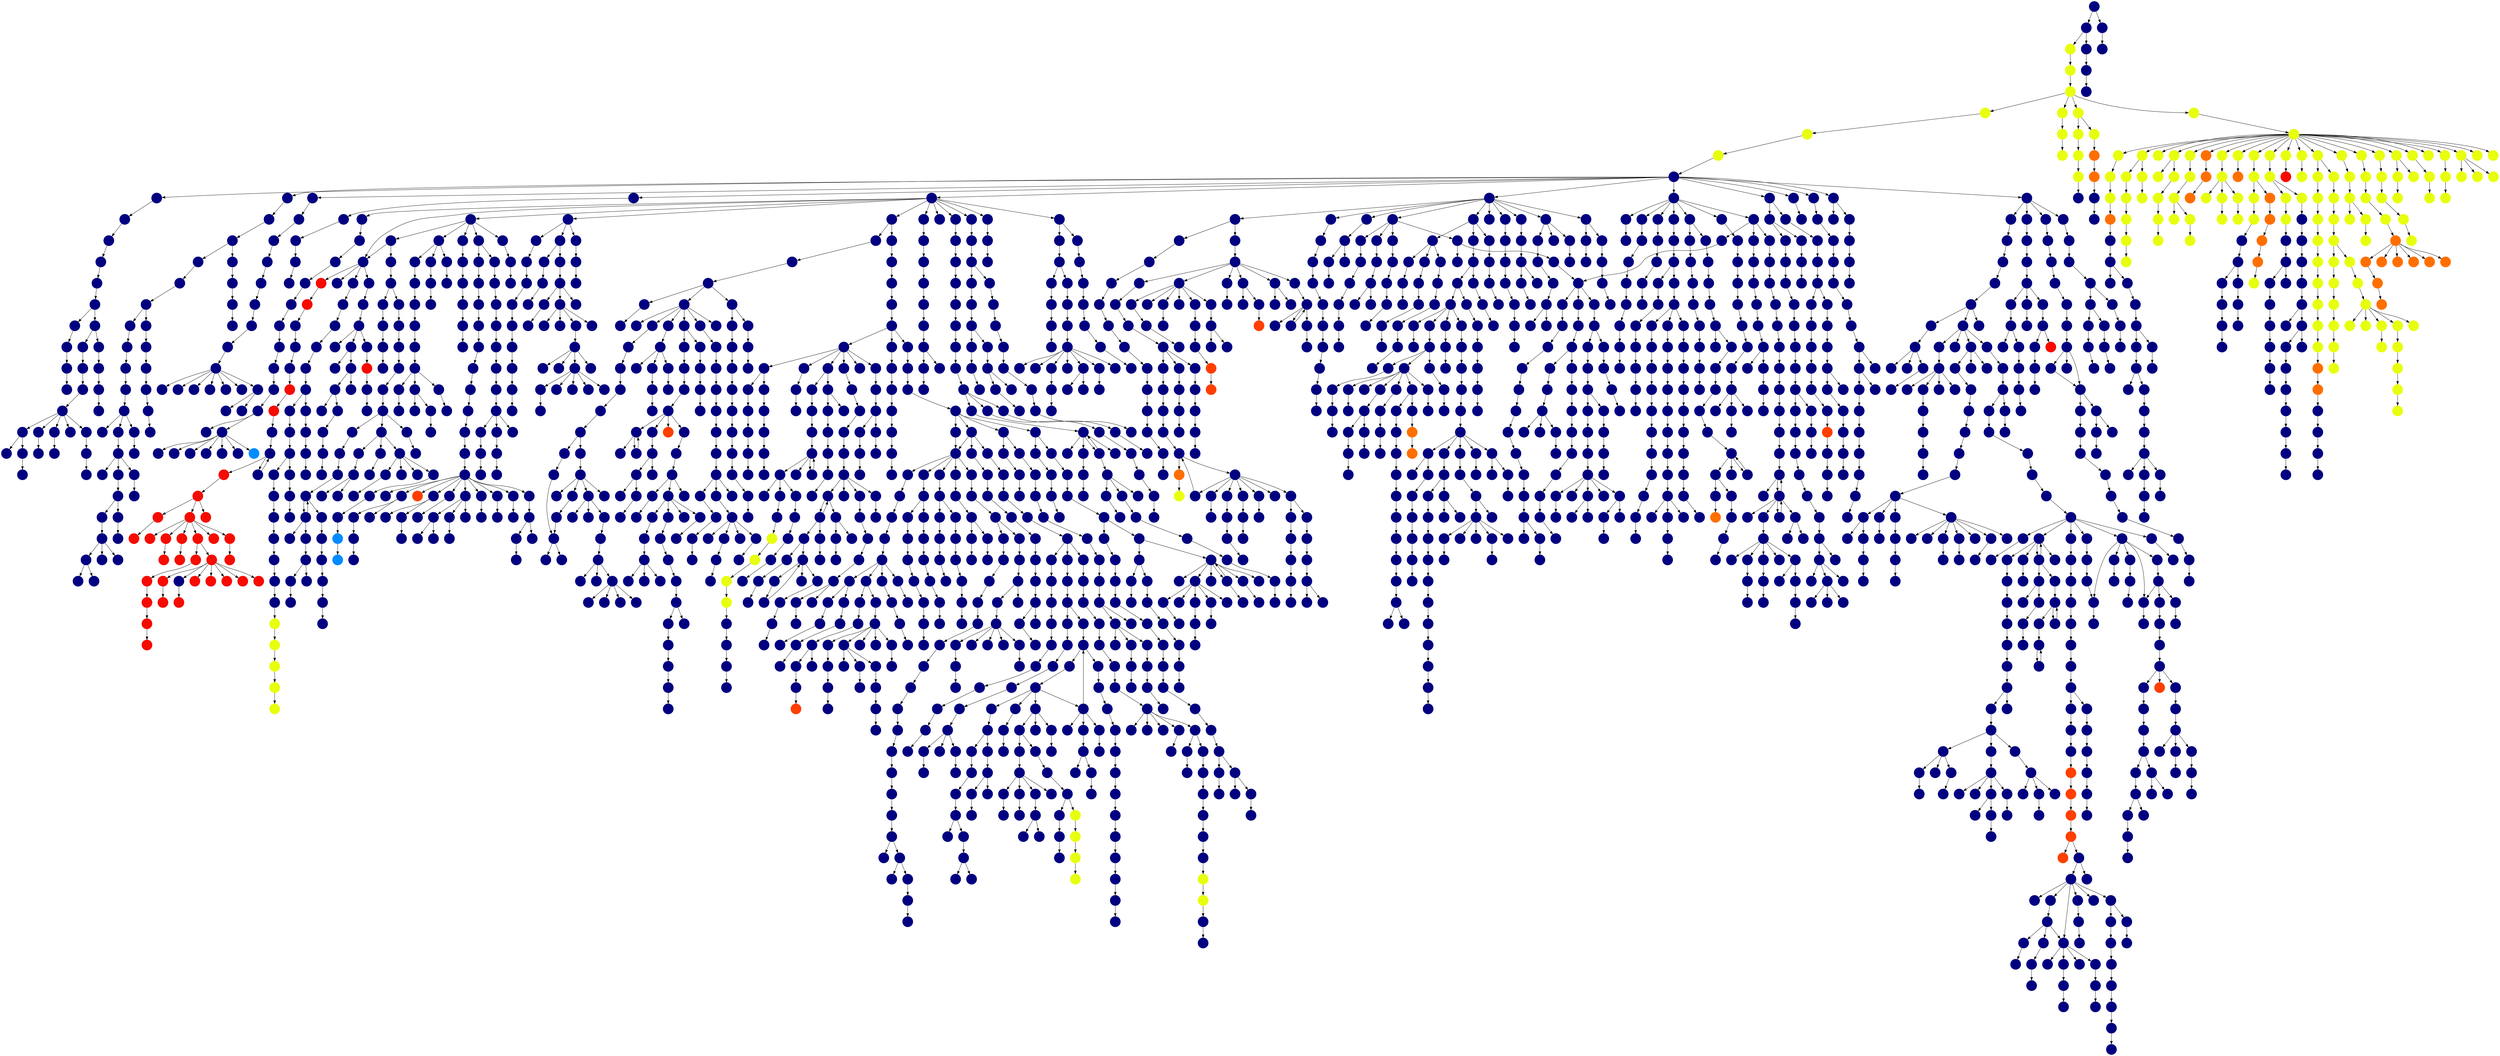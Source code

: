 digraph{
0 [tooltip = "A", penwidth = 0, style = filled, fillcolor = "#000080", shape = circle, label = ""]
1 [tooltip = "A", penwidth = 0, style = filled, fillcolor = "#000080", shape = circle, label = ""]
2 [tooltip = "A", penwidth = 0, style = filled, fillcolor = "#000080", shape = circle, label = ""]
3 [tooltip = "A", penwidth = 0, style = filled, fillcolor = "#000080", shape = circle, label = ""]
4 [tooltip = "A", penwidth = 0, style = filled, fillcolor = "#000080", shape = circle, label = ""]
5 [tooltip = "A", penwidth = 0, style = filled, fillcolor = "#000080", shape = circle, label = ""]
6 [tooltip = "A", penwidth = 0, style = filled, fillcolor = "#000080", shape = circle, label = ""]
7 [tooltip = "A", penwidth = 0, style = filled, fillcolor = "#000080", shape = circle, label = ""]
8 [tooltip = "A", penwidth = 0, style = filled, fillcolor = "#000080", shape = circle, label = ""]
9 [tooltip = "A", penwidth = 0, style = filled, fillcolor = "#000080", shape = circle, label = ""]
10 [tooltip = "A", penwidth = 0, style = filled, fillcolor = "#000080", shape = circle, label = ""]
11 [tooltip = "A", penwidth = 0, style = filled, fillcolor = "#000080", shape = circle, label = ""]
12 [tooltip = "A", penwidth = 0, style = filled, fillcolor = "#000080", shape = circle, label = ""]
13 [tooltip = "A", penwidth = 0, style = filled, fillcolor = "#000080", shape = circle, label = ""]
14 [tooltip = "V", penwidth = 0, style = filled, fillcolor = "#f60b00", shape = circle, label = ""]
15 [tooltip = "A", penwidth = 0, style = filled, fillcolor = "#000080", shape = circle, label = ""]
16 [tooltip = "A", penwidth = 0, style = filled, fillcolor = "#000080", shape = circle, label = ""]
17 [tooltip = "A", penwidth = 0, style = filled, fillcolor = "#000080", shape = circle, label = ""]
18 [tooltip = "A", penwidth = 0, style = filled, fillcolor = "#000080", shape = circle, label = ""]
19 [tooltip = "A", penwidth = 0, style = filled, fillcolor = "#000080", shape = circle, label = ""]
20 [tooltip = "A", penwidth = 0, style = filled, fillcolor = "#000080", shape = circle, label = ""]
21 [tooltip = "A", penwidth = 0, style = filled, fillcolor = "#000080", shape = circle, label = ""]
22 [tooltip = "A", penwidth = 0, style = filled, fillcolor = "#000080", shape = circle, label = ""]
23 [tooltip = "A", penwidth = 0, style = filled, fillcolor = "#000080", shape = circle, label = ""]
24 [tooltip = "A", penwidth = 0, style = filled, fillcolor = "#000080", shape = circle, label = ""]
25 [tooltip = "A", penwidth = 0, style = filled, fillcolor = "#000080", shape = circle, label = ""]
26 [tooltip = "A", penwidth = 0, style = filled, fillcolor = "#000080", shape = circle, label = ""]
27 [tooltip = "A", penwidth = 0, style = filled, fillcolor = "#000080", shape = circle, label = ""]
28 [tooltip = "A", penwidth = 0, style = filled, fillcolor = "#000080", shape = circle, label = ""]
29 [tooltip = "A", penwidth = 0, style = filled, fillcolor = "#000080", shape = circle, label = ""]
30 [tooltip = "A", penwidth = 0, style = filled, fillcolor = "#000080", shape = circle, label = ""]
31 [tooltip = "A", penwidth = 0, style = filled, fillcolor = "#000080", shape = circle, label = ""]
32 [tooltip = "A", penwidth = 0, style = filled, fillcolor = "#000080", shape = circle, label = ""]
33 [tooltip = "A", penwidth = 0, style = filled, fillcolor = "#000080", shape = circle, label = ""]
34 [tooltip = "A", penwidth = 0, style = filled, fillcolor = "#000080", shape = circle, label = ""]
35 [tooltip = "A", penwidth = 0, style = filled, fillcolor = "#000080", shape = circle, label = ""]
36 [tooltip = "A", penwidth = 0, style = filled, fillcolor = "#000080", shape = circle, label = ""]
37 [tooltip = "A", penwidth = 0, style = filled, fillcolor = "#000080", shape = circle, label = ""]
38 [tooltip = "A", penwidth = 0, style = filled, fillcolor = "#000080", shape = circle, label = ""]
39 [tooltip = "A", penwidth = 0, style = filled, fillcolor = "#000080", shape = circle, label = ""]
40 [tooltip = "A", penwidth = 0, style = filled, fillcolor = "#000080", shape = circle, label = ""]
41 [tooltip = "A", penwidth = 0, style = filled, fillcolor = "#000080", shape = circle, label = ""]
42 [tooltip = "A", penwidth = 0, style = filled, fillcolor = "#000080", shape = circle, label = ""]
43 [tooltip = "A", penwidth = 0, style = filled, fillcolor = "#000080", shape = circle, label = ""]
44 [tooltip = "P", penwidth = 0, style = filled, fillcolor = "#e7ff0f", shape = circle, label = ""]
45 [tooltip = "A", penwidth = 0, style = filled, fillcolor = "#000080", shape = circle, label = ""]
46 [tooltip = "A", penwidth = 0, style = filled, fillcolor = "#000080", shape = circle, label = ""]
47 [tooltip = "A", penwidth = 0, style = filled, fillcolor = "#000080", shape = circle, label = ""]
48 [tooltip = "A", penwidth = 0, style = filled, fillcolor = "#000080", shape = circle, label = ""]
49 [tooltip = "T", penwidth = 0, style = filled, fillcolor = "#ff3f00", shape = circle, label = ""]
50 [tooltip = "A", penwidth = 0, style = filled, fillcolor = "#000080", shape = circle, label = ""]
51 [tooltip = "A", penwidth = 0, style = filled, fillcolor = "#000080", shape = circle, label = ""]
52 [tooltip = "A", penwidth = 0, style = filled, fillcolor = "#000080", shape = circle, label = ""]
53 [tooltip = "A", penwidth = 0, style = filled, fillcolor = "#000080", shape = circle, label = ""]
54 [tooltip = "A", penwidth = 0, style = filled, fillcolor = "#000080", shape = circle, label = ""]
55 [tooltip = "A", penwidth = 0, style = filled, fillcolor = "#000080", shape = circle, label = ""]
56 [tooltip = "A", penwidth = 0, style = filled, fillcolor = "#000080", shape = circle, label = ""]
57 [tooltip = "A", penwidth = 0, style = filled, fillcolor = "#000080", shape = circle, label = ""]
58 [tooltip = "A", penwidth = 0, style = filled, fillcolor = "#000080", shape = circle, label = ""]
59 [tooltip = "A", penwidth = 0, style = filled, fillcolor = "#000080", shape = circle, label = ""]
60 [tooltip = "A", penwidth = 0, style = filled, fillcolor = "#000080", shape = circle, label = ""]
61 [tooltip = "A", penwidth = 0, style = filled, fillcolor = "#000080", shape = circle, label = ""]
62 [tooltip = "A", penwidth = 0, style = filled, fillcolor = "#000080", shape = circle, label = ""]
63 [tooltip = "A", penwidth = 0, style = filled, fillcolor = "#000080", shape = circle, label = ""]
64 [tooltip = "A", penwidth = 0, style = filled, fillcolor = "#000080", shape = circle, label = ""]
65 [tooltip = "A", penwidth = 0, style = filled, fillcolor = "#000080", shape = circle, label = ""]
66 [tooltip = "A", penwidth = 0, style = filled, fillcolor = "#000080", shape = circle, label = ""]
67 [tooltip = "A", penwidth = 0, style = filled, fillcolor = "#000080", shape = circle, label = ""]
68 [tooltip = "A", penwidth = 0, style = filled, fillcolor = "#000080", shape = circle, label = ""]
69 [tooltip = "A", penwidth = 0, style = filled, fillcolor = "#000080", shape = circle, label = ""]
70 [tooltip = "A", penwidth = 0, style = filled, fillcolor = "#000080", shape = circle, label = ""]
71 [tooltip = "A", penwidth = 0, style = filled, fillcolor = "#000080", shape = circle, label = ""]
72 [tooltip = "A", penwidth = 0, style = filled, fillcolor = "#000080", shape = circle, label = ""]
73 [tooltip = "A", penwidth = 0, style = filled, fillcolor = "#000080", shape = circle, label = ""]
74 [tooltip = "A", penwidth = 0, style = filled, fillcolor = "#000080", shape = circle, label = ""]
75 [tooltip = "A", penwidth = 0, style = filled, fillcolor = "#000080", shape = circle, label = ""]
76 [tooltip = "A", penwidth = 0, style = filled, fillcolor = "#000080", shape = circle, label = ""]
77 [tooltip = "A", penwidth = 0, style = filled, fillcolor = "#000080", shape = circle, label = ""]
78 [tooltip = "A", penwidth = 0, style = filled, fillcolor = "#000080", shape = circle, label = ""]
79 [tooltip = "A", penwidth = 0, style = filled, fillcolor = "#000080", shape = circle, label = ""]
80 [tooltip = "A", penwidth = 0, style = filled, fillcolor = "#000080", shape = circle, label = ""]
81 [tooltip = "A", penwidth = 0, style = filled, fillcolor = "#000080", shape = circle, label = ""]
82 [tooltip = "A", penwidth = 0, style = filled, fillcolor = "#000080", shape = circle, label = ""]
83 [tooltip = "A", penwidth = 0, style = filled, fillcolor = "#000080", shape = circle, label = ""]
84 [tooltip = "A", penwidth = 0, style = filled, fillcolor = "#000080", shape = circle, label = ""]
85 [tooltip = "A", penwidth = 0, style = filled, fillcolor = "#000080", shape = circle, label = ""]
86 [tooltip = "A", penwidth = 0, style = filled, fillcolor = "#000080", shape = circle, label = ""]
87 [tooltip = "A", penwidth = 0, style = filled, fillcolor = "#000080", shape = circle, label = ""]
88 [tooltip = "A", penwidth = 0, style = filled, fillcolor = "#000080", shape = circle, label = ""]
89 [tooltip = "A", penwidth = 0, style = filled, fillcolor = "#000080", shape = circle, label = ""]
90 [tooltip = "A", penwidth = 0, style = filled, fillcolor = "#000080", shape = circle, label = ""]
91 [tooltip = "A", penwidth = 0, style = filled, fillcolor = "#000080", shape = circle, label = ""]
92 [tooltip = "A", penwidth = 0, style = filled, fillcolor = "#000080", shape = circle, label = ""]
93 [tooltip = "A", penwidth = 0, style = filled, fillcolor = "#000080", shape = circle, label = ""]
94 [tooltip = "A", penwidth = 0, style = filled, fillcolor = "#000080", shape = circle, label = ""]
95 [tooltip = "A", penwidth = 0, style = filled, fillcolor = "#000080", shape = circle, label = ""]
96 [tooltip = "A", penwidth = 0, style = filled, fillcolor = "#000080", shape = circle, label = ""]
97 [tooltip = "A", penwidth = 0, style = filled, fillcolor = "#000080", shape = circle, label = ""]
98 [tooltip = "A", penwidth = 0, style = filled, fillcolor = "#000080", shape = circle, label = ""]
99 [tooltip = "A", penwidth = 0, style = filled, fillcolor = "#000080", shape = circle, label = ""]
100 [tooltip = "A", penwidth = 0, style = filled, fillcolor = "#000080", shape = circle, label = ""]
101 [tooltip = "A", penwidth = 0, style = filled, fillcolor = "#000080", shape = circle, label = ""]
102 [tooltip = "A", penwidth = 0, style = filled, fillcolor = "#000080", shape = circle, label = ""]
103 [tooltip = "A", penwidth = 0, style = filled, fillcolor = "#000080", shape = circle, label = ""]
104 [tooltip = "A", penwidth = 0, style = filled, fillcolor = "#000080", shape = circle, label = ""]
105 [tooltip = "A", penwidth = 0, style = filled, fillcolor = "#000080", shape = circle, label = ""]
106 [tooltip = "A", penwidth = 0, style = filled, fillcolor = "#000080", shape = circle, label = ""]
107 [tooltip = "A", penwidth = 0, style = filled, fillcolor = "#000080", shape = circle, label = ""]
108 [tooltip = "A", penwidth = 0, style = filled, fillcolor = "#000080", shape = circle, label = ""]
109 [tooltip = "A", penwidth = 0, style = filled, fillcolor = "#000080", shape = circle, label = ""]
110 [tooltip = "A", penwidth = 0, style = filled, fillcolor = "#000080", shape = circle, label = ""]
111 [tooltip = "A", penwidth = 0, style = filled, fillcolor = "#000080", shape = circle, label = ""]
112 [tooltip = "A", penwidth = 0, style = filled, fillcolor = "#000080", shape = circle, label = ""]
113 [tooltip = "A", penwidth = 0, style = filled, fillcolor = "#000080", shape = circle, label = ""]
114 [tooltip = "A", penwidth = 0, style = filled, fillcolor = "#000080", shape = circle, label = ""]
115 [tooltip = "A", penwidth = 0, style = filled, fillcolor = "#000080", shape = circle, label = ""]
116 [tooltip = "A", penwidth = 0, style = filled, fillcolor = "#000080", shape = circle, label = ""]
117 [tooltip = "A", penwidth = 0, style = filled, fillcolor = "#000080", shape = circle, label = ""]
118 [tooltip = "A", penwidth = 0, style = filled, fillcolor = "#000080", shape = circle, label = ""]
119 [tooltip = "A", penwidth = 0, style = filled, fillcolor = "#000080", shape = circle, label = ""]
120 [tooltip = "P", penwidth = 0, style = filled, fillcolor = "#e7ff0f", shape = circle, label = ""]
121 [tooltip = "A", penwidth = 0, style = filled, fillcolor = "#000080", shape = circle, label = ""]
122 [tooltip = "A", penwidth = 0, style = filled, fillcolor = "#000080", shape = circle, label = ""]
123 [tooltip = "A", penwidth = 0, style = filled, fillcolor = "#000080", shape = circle, label = ""]
124 [tooltip = "A", penwidth = 0, style = filled, fillcolor = "#000080", shape = circle, label = ""]
125 [tooltip = "A", penwidth = 0, style = filled, fillcolor = "#000080", shape = circle, label = ""]
126 [tooltip = "A", penwidth = 0, style = filled, fillcolor = "#000080", shape = circle, label = ""]
127 [tooltip = "A", penwidth = 0, style = filled, fillcolor = "#000080", shape = circle, label = ""]
128 [tooltip = "A", penwidth = 0, style = filled, fillcolor = "#000080", shape = circle, label = ""]
129 [tooltip = "A", penwidth = 0, style = filled, fillcolor = "#000080", shape = circle, label = ""]
130 [tooltip = "A", penwidth = 0, style = filled, fillcolor = "#000080", shape = circle, label = ""]
131 [tooltip = "A", penwidth = 0, style = filled, fillcolor = "#000080", shape = circle, label = ""]
132 [tooltip = "A", penwidth = 0, style = filled, fillcolor = "#000080", shape = circle, label = ""]
133 [tooltip = "P", penwidth = 0, style = filled, fillcolor = "#e7ff0f", shape = circle, label = ""]
134 [tooltip = "A", penwidth = 0, style = filled, fillcolor = "#000080", shape = circle, label = ""]
135 [tooltip = "A", penwidth = 0, style = filled, fillcolor = "#000080", shape = circle, label = ""]
136 [tooltip = "A", penwidth = 0, style = filled, fillcolor = "#000080", shape = circle, label = ""]
137 [tooltip = "A", penwidth = 0, style = filled, fillcolor = "#000080", shape = circle, label = ""]
138 [tooltip = "A", penwidth = 0, style = filled, fillcolor = "#000080", shape = circle, label = ""]
139 [tooltip = "A", penwidth = 0, style = filled, fillcolor = "#000080", shape = circle, label = ""]
140 [tooltip = "A", penwidth = 0, style = filled, fillcolor = "#000080", shape = circle, label = ""]
141 [tooltip = "A", penwidth = 0, style = filled, fillcolor = "#000080", shape = circle, label = ""]
142 [tooltip = "A", penwidth = 0, style = filled, fillcolor = "#000080", shape = circle, label = ""]
143 [tooltip = "A", penwidth = 0, style = filled, fillcolor = "#000080", shape = circle, label = ""]
144 [tooltip = "A", penwidth = 0, style = filled, fillcolor = "#000080", shape = circle, label = ""]
145 [tooltip = "A", penwidth = 0, style = filled, fillcolor = "#000080", shape = circle, label = ""]
146 [tooltip = "A", penwidth = 0, style = filled, fillcolor = "#000080", shape = circle, label = ""]
147 [tooltip = "A", penwidth = 0, style = filled, fillcolor = "#000080", shape = circle, label = ""]
148 [tooltip = "A", penwidth = 0, style = filled, fillcolor = "#000080", shape = circle, label = ""]
149 [tooltip = "A", penwidth = 0, style = filled, fillcolor = "#000080", shape = circle, label = ""]
150 [tooltip = "A", penwidth = 0, style = filled, fillcolor = "#000080", shape = circle, label = ""]
151 [tooltip = "A", penwidth = 0, style = filled, fillcolor = "#000080", shape = circle, label = ""]
152 [tooltip = "A", penwidth = 0, style = filled, fillcolor = "#000080", shape = circle, label = ""]
153 [tooltip = "A", penwidth = 0, style = filled, fillcolor = "#000080", shape = circle, label = ""]
154 [tooltip = "A", penwidth = 0, style = filled, fillcolor = "#000080", shape = circle, label = ""]
155 [tooltip = "A", penwidth = 0, style = filled, fillcolor = "#000080", shape = circle, label = ""]
156 [tooltip = "A", penwidth = 0, style = filled, fillcolor = "#000080", shape = circle, label = ""]
157 [tooltip = "A", penwidth = 0, style = filled, fillcolor = "#000080", shape = circle, label = ""]
158 [tooltip = "A", penwidth = 0, style = filled, fillcolor = "#000080", shape = circle, label = ""]
159 [tooltip = "A", penwidth = 0, style = filled, fillcolor = "#000080", shape = circle, label = ""]
160 [tooltip = "A", penwidth = 0, style = filled, fillcolor = "#000080", shape = circle, label = ""]
161 [tooltip = "A", penwidth = 0, style = filled, fillcolor = "#000080", shape = circle, label = ""]
162 [tooltip = "A", penwidth = 0, style = filled, fillcolor = "#000080", shape = circle, label = ""]
163 [tooltip = "A", penwidth = 0, style = filled, fillcolor = "#000080", shape = circle, label = ""]
164 [tooltip = "A", penwidth = 0, style = filled, fillcolor = "#000080", shape = circle, label = ""]
165 [tooltip = "A", penwidth = 0, style = filled, fillcolor = "#000080", shape = circle, label = ""]
166 [tooltip = "P", penwidth = 0, style = filled, fillcolor = "#e7ff0f", shape = circle, label = ""]
167 [tooltip = "A", penwidth = 0, style = filled, fillcolor = "#000080", shape = circle, label = ""]
168 [tooltip = "A", penwidth = 0, style = filled, fillcolor = "#000080", shape = circle, label = ""]
169 [tooltip = "A", penwidth = 0, style = filled, fillcolor = "#000080", shape = circle, label = ""]
170 [tooltip = "A", penwidth = 0, style = filled, fillcolor = "#000080", shape = circle, label = ""]
171 [tooltip = "A", penwidth = 0, style = filled, fillcolor = "#000080", shape = circle, label = ""]
172 [tooltip = "A", penwidth = 0, style = filled, fillcolor = "#000080", shape = circle, label = ""]
173 [tooltip = "V", penwidth = 0, style = filled, fillcolor = "#f60b00", shape = circle, label = ""]
174 [tooltip = "A", penwidth = 0, style = filled, fillcolor = "#000080", shape = circle, label = ""]
175 [tooltip = "A", penwidth = 0, style = filled, fillcolor = "#000080", shape = circle, label = ""]
176 [tooltip = "A", penwidth = 0, style = filled, fillcolor = "#000080", shape = circle, label = ""]
177 [tooltip = "A", penwidth = 0, style = filled, fillcolor = "#000080", shape = circle, label = ""]
178 [tooltip = "A", penwidth = 0, style = filled, fillcolor = "#000080", shape = circle, label = ""]
179 [tooltip = "A", penwidth = 0, style = filled, fillcolor = "#000080", shape = circle, label = ""]
180 [tooltip = "A", penwidth = 0, style = filled, fillcolor = "#000080", shape = circle, label = ""]
181 [tooltip = "A", penwidth = 0, style = filled, fillcolor = "#000080", shape = circle, label = ""]
182 [tooltip = "A", penwidth = 0, style = filled, fillcolor = "#000080", shape = circle, label = ""]
183 [tooltip = "P", penwidth = 0, style = filled, fillcolor = "#e7ff0f", shape = circle, label = ""]
184 [tooltip = "A", penwidth = 0, style = filled, fillcolor = "#000080", shape = circle, label = ""]
185 [tooltip = "A", penwidth = 0, style = filled, fillcolor = "#000080", shape = circle, label = ""]
186 [tooltip = "A", penwidth = 0, style = filled, fillcolor = "#000080", shape = circle, label = ""]
187 [tooltip = "A", penwidth = 0, style = filled, fillcolor = "#000080", shape = circle, label = ""]
188 [tooltip = "A", penwidth = 0, style = filled, fillcolor = "#000080", shape = circle, label = ""]
189 [tooltip = "A", penwidth = 0, style = filled, fillcolor = "#000080", shape = circle, label = ""]
190 [tooltip = "A", penwidth = 0, style = filled, fillcolor = "#000080", shape = circle, label = ""]
191 [tooltip = "A", penwidth = 0, style = filled, fillcolor = "#000080", shape = circle, label = ""]
192 [tooltip = "A", penwidth = 0, style = filled, fillcolor = "#000080", shape = circle, label = ""]
193 [tooltip = "A", penwidth = 0, style = filled, fillcolor = "#000080", shape = circle, label = ""]
194 [tooltip = "A", penwidth = 0, style = filled, fillcolor = "#000080", shape = circle, label = ""]
195 [tooltip = "A", penwidth = 0, style = filled, fillcolor = "#000080", shape = circle, label = ""]
196 [tooltip = "A", penwidth = 0, style = filled, fillcolor = "#000080", shape = circle, label = ""]
197 [tooltip = "A", penwidth = 0, style = filled, fillcolor = "#000080", shape = circle, label = ""]
198 [tooltip = "A", penwidth = 0, style = filled, fillcolor = "#000080", shape = circle, label = ""]
199 [tooltip = "A", penwidth = 0, style = filled, fillcolor = "#000080", shape = circle, label = ""]
200 [tooltip = "A", penwidth = 0, style = filled, fillcolor = "#000080", shape = circle, label = ""]
201 [tooltip = "A", penwidth = 0, style = filled, fillcolor = "#000080", shape = circle, label = ""]
202 [tooltip = "V", penwidth = 0, style = filled, fillcolor = "#f60b00", shape = circle, label = ""]
203 [tooltip = "A", penwidth = 0, style = filled, fillcolor = "#000080", shape = circle, label = ""]
204 [tooltip = "A", penwidth = 0, style = filled, fillcolor = "#000080", shape = circle, label = ""]
205 [tooltip = "A", penwidth = 0, style = filled, fillcolor = "#000080", shape = circle, label = ""]
206 [tooltip = "A", penwidth = 0, style = filled, fillcolor = "#000080", shape = circle, label = ""]
207 [tooltip = "A", penwidth = 0, style = filled, fillcolor = "#000080", shape = circle, label = ""]
208 [tooltip = "P", penwidth = 0, style = filled, fillcolor = "#e7ff0f", shape = circle, label = ""]
209 [tooltip = "A", penwidth = 0, style = filled, fillcolor = "#000080", shape = circle, label = ""]
210 [tooltip = "A", penwidth = 0, style = filled, fillcolor = "#000080", shape = circle, label = ""]
211 [tooltip = "A", penwidth = 0, style = filled, fillcolor = "#000080", shape = circle, label = ""]
212 [tooltip = "A", penwidth = 0, style = filled, fillcolor = "#000080", shape = circle, label = ""]
213 [tooltip = "A", penwidth = 0, style = filled, fillcolor = "#000080", shape = circle, label = ""]
214 [tooltip = "A", penwidth = 0, style = filled, fillcolor = "#000080", shape = circle, label = ""]
215 [tooltip = "A", penwidth = 0, style = filled, fillcolor = "#000080", shape = circle, label = ""]
216 [tooltip = "A", penwidth = 0, style = filled, fillcolor = "#000080", shape = circle, label = ""]
217 [tooltip = "A", penwidth = 0, style = filled, fillcolor = "#000080", shape = circle, label = ""]
218 [tooltip = "A", penwidth = 0, style = filled, fillcolor = "#000080", shape = circle, label = ""]
219 [tooltip = "A", penwidth = 0, style = filled, fillcolor = "#000080", shape = circle, label = ""]
220 [tooltip = "A", penwidth = 0, style = filled, fillcolor = "#000080", shape = circle, label = ""]
221 [tooltip = "A", penwidth = 0, style = filled, fillcolor = "#000080", shape = circle, label = ""]
222 [tooltip = "A", penwidth = 0, style = filled, fillcolor = "#000080", shape = circle, label = ""]
223 [tooltip = "A", penwidth = 0, style = filled, fillcolor = "#000080", shape = circle, label = ""]
224 [tooltip = "A", penwidth = 0, style = filled, fillcolor = "#000080", shape = circle, label = ""]
225 [tooltip = "A", penwidth = 0, style = filled, fillcolor = "#000080", shape = circle, label = ""]
226 [tooltip = "A", penwidth = 0, style = filled, fillcolor = "#000080", shape = circle, label = ""]
227 [tooltip = "A", penwidth = 0, style = filled, fillcolor = "#000080", shape = circle, label = ""]
228 [tooltip = "A", penwidth = 0, style = filled, fillcolor = "#000080", shape = circle, label = ""]
229 [tooltip = "A", penwidth = 0, style = filled, fillcolor = "#000080", shape = circle, label = ""]
230 [tooltip = "A", penwidth = 0, style = filled, fillcolor = "#000080", shape = circle, label = ""]
231 [tooltip = "A", penwidth = 0, style = filled, fillcolor = "#000080", shape = circle, label = ""]
232 [tooltip = "A", penwidth = 0, style = filled, fillcolor = "#000080", shape = circle, label = ""]
233 [tooltip = "A", penwidth = 0, style = filled, fillcolor = "#000080", shape = circle, label = ""]
234 [tooltip = "A", penwidth = 0, style = filled, fillcolor = "#000080", shape = circle, label = ""]
235 [tooltip = "A", penwidth = 0, style = filled, fillcolor = "#000080", shape = circle, label = ""]
236 [tooltip = "A", penwidth = 0, style = filled, fillcolor = "#000080", shape = circle, label = ""]
237 [tooltip = "A", penwidth = 0, style = filled, fillcolor = "#000080", shape = circle, label = ""]
238 [tooltip = "A", penwidth = 0, style = filled, fillcolor = "#000080", shape = circle, label = ""]
239 [tooltip = "A", penwidth = 0, style = filled, fillcolor = "#000080", shape = circle, label = ""]
240 [tooltip = "A", penwidth = 0, style = filled, fillcolor = "#000080", shape = circle, label = ""]
241 [tooltip = "A", penwidth = 0, style = filled, fillcolor = "#000080", shape = circle, label = ""]
242 [tooltip = "A", penwidth = 0, style = filled, fillcolor = "#000080", shape = circle, label = ""]
243 [tooltip = "A", penwidth = 0, style = filled, fillcolor = "#000080", shape = circle, label = ""]
244 [tooltip = "A", penwidth = 0, style = filled, fillcolor = "#000080", shape = circle, label = ""]
245 [tooltip = "A", penwidth = 0, style = filled, fillcolor = "#000080", shape = circle, label = ""]
246 [tooltip = "A", penwidth = 0, style = filled, fillcolor = "#000080", shape = circle, label = ""]
247 [tooltip = "A", penwidth = 0, style = filled, fillcolor = "#000080", shape = circle, label = ""]
248 [tooltip = "A", penwidth = 0, style = filled, fillcolor = "#000080", shape = circle, label = ""]
249 [tooltip = "A", penwidth = 0, style = filled, fillcolor = "#000080", shape = circle, label = ""]
250 [tooltip = "A", penwidth = 0, style = filled, fillcolor = "#000080", shape = circle, label = ""]
251 [tooltip = "A", penwidth = 0, style = filled, fillcolor = "#000080", shape = circle, label = ""]
252 [tooltip = "A", penwidth = 0, style = filled, fillcolor = "#000080", shape = circle, label = ""]
253 [tooltip = "A", penwidth = 0, style = filled, fillcolor = "#000080", shape = circle, label = ""]
254 [tooltip = "A", penwidth = 0, style = filled, fillcolor = "#000080", shape = circle, label = ""]
255 [tooltip = "A", penwidth = 0, style = filled, fillcolor = "#000080", shape = circle, label = ""]
256 [tooltip = "A", penwidth = 0, style = filled, fillcolor = "#000080", shape = circle, label = ""]
257 [tooltip = "A", penwidth = 0, style = filled, fillcolor = "#000080", shape = circle, label = ""]
258 [tooltip = "A", penwidth = 0, style = filled, fillcolor = "#000080", shape = circle, label = ""]
259 [tooltip = "A", penwidth = 0, style = filled, fillcolor = "#000080", shape = circle, label = ""]
260 [tooltip = "A", penwidth = 0, style = filled, fillcolor = "#000080", shape = circle, label = ""]
261 [tooltip = "A", penwidth = 0, style = filled, fillcolor = "#000080", shape = circle, label = ""]
262 [tooltip = "A", penwidth = 0, style = filled, fillcolor = "#000080", shape = circle, label = ""]
263 [tooltip = "A", penwidth = 0, style = filled, fillcolor = "#000080", shape = circle, label = ""]
264 [tooltip = "A", penwidth = 0, style = filled, fillcolor = "#000080", shape = circle, label = ""]
265 [tooltip = "A", penwidth = 0, style = filled, fillcolor = "#000080", shape = circle, label = ""]
266 [tooltip = "A", penwidth = 0, style = filled, fillcolor = "#000080", shape = circle, label = ""]
267 [tooltip = "A", penwidth = 0, style = filled, fillcolor = "#000080", shape = circle, label = ""]
268 [tooltip = "A", penwidth = 0, style = filled, fillcolor = "#000080", shape = circle, label = ""]
269 [tooltip = "A", penwidth = 0, style = filled, fillcolor = "#000080", shape = circle, label = ""]
270 [tooltip = "A", penwidth = 0, style = filled, fillcolor = "#000080", shape = circle, label = ""]
271 [tooltip = "A", penwidth = 0, style = filled, fillcolor = "#000080", shape = circle, label = ""]
272 [tooltip = "A", penwidth = 0, style = filled, fillcolor = "#000080", shape = circle, label = ""]
273 [tooltip = "A", penwidth = 0, style = filled, fillcolor = "#000080", shape = circle, label = ""]
274 [tooltip = "A", penwidth = 0, style = filled, fillcolor = "#000080", shape = circle, label = ""]
275 [tooltip = "A", penwidth = 0, style = filled, fillcolor = "#000080", shape = circle, label = ""]
276 [tooltip = "A", penwidth = 0, style = filled, fillcolor = "#000080", shape = circle, label = ""]
277 [tooltip = "A", penwidth = 0, style = filled, fillcolor = "#000080", shape = circle, label = ""]
278 [tooltip = "A", penwidth = 0, style = filled, fillcolor = "#000080", shape = circle, label = ""]
279 [tooltip = "A", penwidth = 0, style = filled, fillcolor = "#000080", shape = circle, label = ""]
280 [tooltip = "A", penwidth = 0, style = filled, fillcolor = "#000080", shape = circle, label = ""]
281 [tooltip = "A", penwidth = 0, style = filled, fillcolor = "#000080", shape = circle, label = ""]
282 [tooltip = "A", penwidth = 0, style = filled, fillcolor = "#000080", shape = circle, label = ""]
283 [tooltip = "A", penwidth = 0, style = filled, fillcolor = "#000080", shape = circle, label = ""]
284 [tooltip = "A", penwidth = 0, style = filled, fillcolor = "#000080", shape = circle, label = ""]
285 [tooltip = "A", penwidth = 0, style = filled, fillcolor = "#000080", shape = circle, label = ""]
286 [tooltip = "A", penwidth = 0, style = filled, fillcolor = "#000080", shape = circle, label = ""]
287 [tooltip = "A", penwidth = 0, style = filled, fillcolor = "#000080", shape = circle, label = ""]
288 [tooltip = "A", penwidth = 0, style = filled, fillcolor = "#000080", shape = circle, label = ""]
289 [tooltip = "A", penwidth = 0, style = filled, fillcolor = "#000080", shape = circle, label = ""]
290 [tooltip = "A", penwidth = 0, style = filled, fillcolor = "#000080", shape = circle, label = ""]
291 [tooltip = "A", penwidth = 0, style = filled, fillcolor = "#000080", shape = circle, label = ""]
292 [tooltip = "T", penwidth = 0, style = filled, fillcolor = "#ff3f00", shape = circle, label = ""]
293 [tooltip = "A", penwidth = 0, style = filled, fillcolor = "#000080", shape = circle, label = ""]
294 [tooltip = "A", penwidth = 0, style = filled, fillcolor = "#000080", shape = circle, label = ""]
295 [tooltip = "A", penwidth = 0, style = filled, fillcolor = "#000080", shape = circle, label = ""]
296 [tooltip = "A", penwidth = 0, style = filled, fillcolor = "#000080", shape = circle, label = ""]
297 [tooltip = "A", penwidth = 0, style = filled, fillcolor = "#000080", shape = circle, label = ""]
298 [tooltip = "A", penwidth = 0, style = filled, fillcolor = "#000080", shape = circle, label = ""]
299 [tooltip = "A", penwidth = 0, style = filled, fillcolor = "#000080", shape = circle, label = ""]
300 [tooltip = "A", penwidth = 0, style = filled, fillcolor = "#000080", shape = circle, label = ""]
301 [tooltip = "A", penwidth = 0, style = filled, fillcolor = "#000080", shape = circle, label = ""]
302 [tooltip = "A", penwidth = 0, style = filled, fillcolor = "#000080", shape = circle, label = ""]
303 [tooltip = "A", penwidth = 0, style = filled, fillcolor = "#000080", shape = circle, label = ""]
304 [tooltip = "A", penwidth = 0, style = filled, fillcolor = "#000080", shape = circle, label = ""]
305 [tooltip = "A", penwidth = 0, style = filled, fillcolor = "#000080", shape = circle, label = ""]
306 [tooltip = "A", penwidth = 0, style = filled, fillcolor = "#000080", shape = circle, label = ""]
307 [tooltip = "A", penwidth = 0, style = filled, fillcolor = "#000080", shape = circle, label = ""]
308 [tooltip = "A", penwidth = 0, style = filled, fillcolor = "#000080", shape = circle, label = ""]
309 [tooltip = "A", penwidth = 0, style = filled, fillcolor = "#000080", shape = circle, label = ""]
310 [tooltip = "A", penwidth = 0, style = filled, fillcolor = "#000080", shape = circle, label = ""]
311 [tooltip = "A", penwidth = 0, style = filled, fillcolor = "#000080", shape = circle, label = ""]
312 [tooltip = "A", penwidth = 0, style = filled, fillcolor = "#000080", shape = circle, label = ""]
313 [tooltip = "A", penwidth = 0, style = filled, fillcolor = "#000080", shape = circle, label = ""]
314 [tooltip = "A", penwidth = 0, style = filled, fillcolor = "#000080", shape = circle, label = ""]
315 [tooltip = "A", penwidth = 0, style = filled, fillcolor = "#000080", shape = circle, label = ""]
316 [tooltip = "A", penwidth = 0, style = filled, fillcolor = "#000080", shape = circle, label = ""]
317 [tooltip = "A", penwidth = 0, style = filled, fillcolor = "#000080", shape = circle, label = ""]
318 [tooltip = "A", penwidth = 0, style = filled, fillcolor = "#000080", shape = circle, label = ""]
319 [tooltip = "A", penwidth = 0, style = filled, fillcolor = "#000080", shape = circle, label = ""]
320 [tooltip = "A", penwidth = 0, style = filled, fillcolor = "#000080", shape = circle, label = ""]
321 [tooltip = "A", penwidth = 0, style = filled, fillcolor = "#000080", shape = circle, label = ""]
322 [tooltip = "A", penwidth = 0, style = filled, fillcolor = "#000080", shape = circle, label = ""]
323 [tooltip = "A", penwidth = 0, style = filled, fillcolor = "#000080", shape = circle, label = ""]
324 [tooltip = "A", penwidth = 0, style = filled, fillcolor = "#000080", shape = circle, label = ""]
325 [tooltip = "A", penwidth = 0, style = filled, fillcolor = "#000080", shape = circle, label = ""]
326 [tooltip = "A", penwidth = 0, style = filled, fillcolor = "#000080", shape = circle, label = ""]
327 [tooltip = "A", penwidth = 0, style = filled, fillcolor = "#000080", shape = circle, label = ""]
328 [tooltip = "A", penwidth = 0, style = filled, fillcolor = "#000080", shape = circle, label = ""]
329 [tooltip = "A", penwidth = 0, style = filled, fillcolor = "#000080", shape = circle, label = ""]
330 [tooltip = "A", penwidth = 0, style = filled, fillcolor = "#000080", shape = circle, label = ""]
331 [tooltip = "G", penwidth = 0, style = filled, fillcolor = "#008cff", shape = circle, label = ""]
332 [tooltip = "A", penwidth = 0, style = filled, fillcolor = "#000080", shape = circle, label = ""]
333 [tooltip = "A", penwidth = 0, style = filled, fillcolor = "#000080", shape = circle, label = ""]
334 [tooltip = "A", penwidth = 0, style = filled, fillcolor = "#000080", shape = circle, label = ""]
335 [tooltip = "A", penwidth = 0, style = filled, fillcolor = "#000080", shape = circle, label = ""]
336 [tooltip = "A", penwidth = 0, style = filled, fillcolor = "#000080", shape = circle, label = ""]
337 [tooltip = "A", penwidth = 0, style = filled, fillcolor = "#000080", shape = circle, label = ""]
338 [tooltip = "P", penwidth = 0, style = filled, fillcolor = "#e7ff0f", shape = circle, label = ""]
339 [tooltip = "A", penwidth = 0, style = filled, fillcolor = "#000080", shape = circle, label = ""]
340 [tooltip = "A", penwidth = 0, style = filled, fillcolor = "#000080", shape = circle, label = ""]
341 [tooltip = "P", penwidth = 0, style = filled, fillcolor = "#e7ff0f", shape = circle, label = ""]
342 [tooltip = "A", penwidth = 0, style = filled, fillcolor = "#000080", shape = circle, label = ""]
343 [tooltip = "S", penwidth = 0, style = filled, fillcolor = "#ff6f00", shape = circle, label = ""]
344 [tooltip = "A", penwidth = 0, style = filled, fillcolor = "#000080", shape = circle, label = ""]
345 [tooltip = "P", penwidth = 0, style = filled, fillcolor = "#e7ff0f", shape = circle, label = ""]
346 [tooltip = "A", penwidth = 0, style = filled, fillcolor = "#000080", shape = circle, label = ""]
347 [tooltip = "P", penwidth = 0, style = filled, fillcolor = "#e7ff0f", shape = circle, label = ""]
348 [tooltip = "P", penwidth = 0, style = filled, fillcolor = "#e7ff0f", shape = circle, label = ""]
349 [tooltip = "P", penwidth = 0, style = filled, fillcolor = "#e7ff0f", shape = circle, label = ""]
350 [tooltip = "P", penwidth = 0, style = filled, fillcolor = "#e7ff0f", shape = circle, label = ""]
351 [tooltip = "P", penwidth = 0, style = filled, fillcolor = "#e7ff0f", shape = circle, label = ""]
352 [tooltip = "A", penwidth = 0, style = filled, fillcolor = "#000080", shape = circle, label = ""]
353 [tooltip = "A", penwidth = 0, style = filled, fillcolor = "#000080", shape = circle, label = ""]
354 [tooltip = "P", penwidth = 0, style = filled, fillcolor = "#e7ff0f", shape = circle, label = ""]
355 [tooltip = "P", penwidth = 0, style = filled, fillcolor = "#e7ff0f", shape = circle, label = ""]
356 [tooltip = "P", penwidth = 0, style = filled, fillcolor = "#e7ff0f", shape = circle, label = ""]
357 [tooltip = "A", penwidth = 0, style = filled, fillcolor = "#000080", shape = circle, label = ""]
358 [tooltip = "P", penwidth = 0, style = filled, fillcolor = "#e7ff0f", shape = circle, label = ""]
359 [tooltip = "A", penwidth = 0, style = filled, fillcolor = "#000080", shape = circle, label = ""]
360 [tooltip = "P", penwidth = 0, style = filled, fillcolor = "#e7ff0f", shape = circle, label = ""]
361 [tooltip = "A", penwidth = 0, style = filled, fillcolor = "#000080", shape = circle, label = ""]
362 [tooltip = "A", penwidth = 0, style = filled, fillcolor = "#000080", shape = circle, label = ""]
363 [tooltip = "P", penwidth = 0, style = filled, fillcolor = "#e7ff0f", shape = circle, label = ""]
364 [tooltip = "P", penwidth = 0, style = filled, fillcolor = "#e7ff0f", shape = circle, label = ""]
365 [tooltip = "P", penwidth = 0, style = filled, fillcolor = "#e7ff0f", shape = circle, label = ""]
366 [tooltip = "P", penwidth = 0, style = filled, fillcolor = "#e7ff0f", shape = circle, label = ""]
367 [tooltip = "A", penwidth = 0, style = filled, fillcolor = "#000080", shape = circle, label = ""]
368 [tooltip = "A", penwidth = 0, style = filled, fillcolor = "#000080", shape = circle, label = ""]
369 [tooltip = "A", penwidth = 0, style = filled, fillcolor = "#000080", shape = circle, label = ""]
370 [tooltip = "A", penwidth = 0, style = filled, fillcolor = "#000080", shape = circle, label = ""]
371 [tooltip = "A", penwidth = 0, style = filled, fillcolor = "#000080", shape = circle, label = ""]
372 [tooltip = "P", penwidth = 0, style = filled, fillcolor = "#e7ff0f", shape = circle, label = ""]
373 [tooltip = "P", penwidth = 0, style = filled, fillcolor = "#e7ff0f", shape = circle, label = ""]
374 [tooltip = "A", penwidth = 0, style = filled, fillcolor = "#000080", shape = circle, label = ""]
375 [tooltip = "P", penwidth = 0, style = filled, fillcolor = "#e7ff0f", shape = circle, label = ""]
376 [tooltip = "A", penwidth = 0, style = filled, fillcolor = "#000080", shape = circle, label = ""]
377 [tooltip = "A", penwidth = 0, style = filled, fillcolor = "#000080", shape = circle, label = ""]
378 [tooltip = "P", penwidth = 0, style = filled, fillcolor = "#e7ff0f", shape = circle, label = ""]
379 [tooltip = "P", penwidth = 0, style = filled, fillcolor = "#e7ff0f", shape = circle, label = ""]
380 [tooltip = "A", penwidth = 0, style = filled, fillcolor = "#000080", shape = circle, label = ""]
381 [tooltip = "P", penwidth = 0, style = filled, fillcolor = "#e7ff0f", shape = circle, label = ""]
382 [tooltip = "P", penwidth = 0, style = filled, fillcolor = "#e7ff0f", shape = circle, label = ""]
383 [tooltip = "A", penwidth = 0, style = filled, fillcolor = "#000080", shape = circle, label = ""]
384 [tooltip = "A", penwidth = 0, style = filled, fillcolor = "#000080", shape = circle, label = ""]
385 [tooltip = "P", penwidth = 0, style = filled, fillcolor = "#e7ff0f", shape = circle, label = ""]
386 [tooltip = "A", penwidth = 0, style = filled, fillcolor = "#000080", shape = circle, label = ""]
387 [tooltip = "P", penwidth = 0, style = filled, fillcolor = "#e7ff0f", shape = circle, label = ""]
388 [tooltip = "A", penwidth = 0, style = filled, fillcolor = "#000080", shape = circle, label = ""]
389 [tooltip = "A", penwidth = 0, style = filled, fillcolor = "#000080", shape = circle, label = ""]
390 [tooltip = "A", penwidth = 0, style = filled, fillcolor = "#000080", shape = circle, label = ""]
391 [tooltip = "P", penwidth = 0, style = filled, fillcolor = "#e7ff0f", shape = circle, label = ""]
392 [tooltip = "A", penwidth = 0, style = filled, fillcolor = "#000080", shape = circle, label = ""]
393 [tooltip = "A", penwidth = 0, style = filled, fillcolor = "#000080", shape = circle, label = ""]
394 [tooltip = "A", penwidth = 0, style = filled, fillcolor = "#000080", shape = circle, label = ""]
395 [tooltip = "A", penwidth = 0, style = filled, fillcolor = "#000080", shape = circle, label = ""]
396 [tooltip = "A", penwidth = 0, style = filled, fillcolor = "#000080", shape = circle, label = ""]
397 [tooltip = "A", penwidth = 0, style = filled, fillcolor = "#000080", shape = circle, label = ""]
398 [tooltip = "A", penwidth = 0, style = filled, fillcolor = "#000080", shape = circle, label = ""]
399 [tooltip = "A", penwidth = 0, style = filled, fillcolor = "#000080", shape = circle, label = ""]
400 [tooltip = "A", penwidth = 0, style = filled, fillcolor = "#000080", shape = circle, label = ""]
401 [tooltip = "A", penwidth = 0, style = filled, fillcolor = "#000080", shape = circle, label = ""]
402 [tooltip = "A", penwidth = 0, style = filled, fillcolor = "#000080", shape = circle, label = ""]
403 [tooltip = "A", penwidth = 0, style = filled, fillcolor = "#000080", shape = circle, label = ""]
404 [tooltip = "P", penwidth = 0, style = filled, fillcolor = "#e7ff0f", shape = circle, label = ""]
405 [tooltip = "P", penwidth = 0, style = filled, fillcolor = "#e7ff0f", shape = circle, label = ""]
406 [tooltip = "A", penwidth = 0, style = filled, fillcolor = "#000080", shape = circle, label = ""]
407 [tooltip = "P", penwidth = 0, style = filled, fillcolor = "#e7ff0f", shape = circle, label = ""]
408 [tooltip = "A", penwidth = 0, style = filled, fillcolor = "#000080", shape = circle, label = ""]
409 [tooltip = "A", penwidth = 0, style = filled, fillcolor = "#000080", shape = circle, label = ""]
410 [tooltip = "A", penwidth = 0, style = filled, fillcolor = "#000080", shape = circle, label = ""]
411 [tooltip = "P", penwidth = 0, style = filled, fillcolor = "#e7ff0f", shape = circle, label = ""]
412 [tooltip = "A", penwidth = 0, style = filled, fillcolor = "#000080", shape = circle, label = ""]
413 [tooltip = "P", penwidth = 0, style = filled, fillcolor = "#e7ff0f", shape = circle, label = ""]
414 [tooltip = "S", penwidth = 0, style = filled, fillcolor = "#ff6f00", shape = circle, label = ""]
415 [tooltip = "A", penwidth = 0, style = filled, fillcolor = "#000080", shape = circle, label = ""]
416 [tooltip = "A", penwidth = 0, style = filled, fillcolor = "#000080", shape = circle, label = ""]
417 [tooltip = "A", penwidth = 0, style = filled, fillcolor = "#000080", shape = circle, label = ""]
418 [tooltip = "A", penwidth = 0, style = filled, fillcolor = "#000080", shape = circle, label = ""]
419 [tooltip = "A", penwidth = 0, style = filled, fillcolor = "#000080", shape = circle, label = ""]
420 [tooltip = "A", penwidth = 0, style = filled, fillcolor = "#000080", shape = circle, label = ""]
421 [tooltip = "P", penwidth = 0, style = filled, fillcolor = "#e7ff0f", shape = circle, label = ""]
422 [tooltip = "A", penwidth = 0, style = filled, fillcolor = "#000080", shape = circle, label = ""]
423 [tooltip = "A", penwidth = 0, style = filled, fillcolor = "#000080", shape = circle, label = ""]
424 [tooltip = "A", penwidth = 0, style = filled, fillcolor = "#000080", shape = circle, label = ""]
425 [tooltip = "A", penwidth = 0, style = filled, fillcolor = "#000080", shape = circle, label = ""]
426 [tooltip = "A", penwidth = 0, style = filled, fillcolor = "#000080", shape = circle, label = ""]
427 [tooltip = "A", penwidth = 0, style = filled, fillcolor = "#000080", shape = circle, label = ""]
428 [tooltip = "P", penwidth = 0, style = filled, fillcolor = "#e7ff0f", shape = circle, label = ""]
429 [tooltip = "A", penwidth = 0, style = filled, fillcolor = "#000080", shape = circle, label = ""]
430 [tooltip = "P", penwidth = 0, style = filled, fillcolor = "#e7ff0f", shape = circle, label = ""]
431 [tooltip = "S", penwidth = 0, style = filled, fillcolor = "#ff6f00", shape = circle, label = ""]
432 [tooltip = "A", penwidth = 0, style = filled, fillcolor = "#000080", shape = circle, label = ""]
433 [tooltip = "P", penwidth = 0, style = filled, fillcolor = "#e7ff0f", shape = circle, label = ""]
434 [tooltip = "A", penwidth = 0, style = filled, fillcolor = "#000080", shape = circle, label = ""]
435 [tooltip = "A", penwidth = 0, style = filled, fillcolor = "#000080", shape = circle, label = ""]
436 [tooltip = "A", penwidth = 0, style = filled, fillcolor = "#000080", shape = circle, label = ""]
437 [tooltip = "A", penwidth = 0, style = filled, fillcolor = "#000080", shape = circle, label = ""]
438 [tooltip = "A", penwidth = 0, style = filled, fillcolor = "#000080", shape = circle, label = ""]
439 [tooltip = "A", penwidth = 0, style = filled, fillcolor = "#000080", shape = circle, label = ""]
440 [tooltip = "A", penwidth = 0, style = filled, fillcolor = "#000080", shape = circle, label = ""]
441 [tooltip = "A", penwidth = 0, style = filled, fillcolor = "#000080", shape = circle, label = ""]
442 [tooltip = "A", penwidth = 0, style = filled, fillcolor = "#000080", shape = circle, label = ""]
443 [tooltip = "P", penwidth = 0, style = filled, fillcolor = "#e7ff0f", shape = circle, label = ""]
444 [tooltip = "A", penwidth = 0, style = filled, fillcolor = "#000080", shape = circle, label = ""]
445 [tooltip = "A", penwidth = 0, style = filled, fillcolor = "#000080", shape = circle, label = ""]
446 [tooltip = "P", penwidth = 0, style = filled, fillcolor = "#e7ff0f", shape = circle, label = ""]
447 [tooltip = "A", penwidth = 0, style = filled, fillcolor = "#000080", shape = circle, label = ""]
448 [tooltip = "A", penwidth = 0, style = filled, fillcolor = "#000080", shape = circle, label = ""]
449 [tooltip = "A", penwidth = 0, style = filled, fillcolor = "#000080", shape = circle, label = ""]
450 [tooltip = "A", penwidth = 0, style = filled, fillcolor = "#000080", shape = circle, label = ""]
451 [tooltip = "A", penwidth = 0, style = filled, fillcolor = "#000080", shape = circle, label = ""]
452 [tooltip = "A", penwidth = 0, style = filled, fillcolor = "#000080", shape = circle, label = ""]
453 [tooltip = "A", penwidth = 0, style = filled, fillcolor = "#000080", shape = circle, label = ""]
454 [tooltip = "A", penwidth = 0, style = filled, fillcolor = "#000080", shape = circle, label = ""]
455 [tooltip = "A", penwidth = 0, style = filled, fillcolor = "#000080", shape = circle, label = ""]
456 [tooltip = "A", penwidth = 0, style = filled, fillcolor = "#000080", shape = circle, label = ""]
457 [tooltip = "A", penwidth = 0, style = filled, fillcolor = "#000080", shape = circle, label = ""]
458 [tooltip = "A", penwidth = 0, style = filled, fillcolor = "#000080", shape = circle, label = ""]
459 [tooltip = "A", penwidth = 0, style = filled, fillcolor = "#000080", shape = circle, label = ""]
460 [tooltip = "A", penwidth = 0, style = filled, fillcolor = "#000080", shape = circle, label = ""]
461 [tooltip = "A", penwidth = 0, style = filled, fillcolor = "#000080", shape = circle, label = ""]
462 [tooltip = "A", penwidth = 0, style = filled, fillcolor = "#000080", shape = circle, label = ""]
463 [tooltip = "A", penwidth = 0, style = filled, fillcolor = "#000080", shape = circle, label = ""]
464 [tooltip = "A", penwidth = 0, style = filled, fillcolor = "#000080", shape = circle, label = ""]
465 [tooltip = "A", penwidth = 0, style = filled, fillcolor = "#000080", shape = circle, label = ""]
466 [tooltip = "A", penwidth = 0, style = filled, fillcolor = "#000080", shape = circle, label = ""]
467 [tooltip = "A", penwidth = 0, style = filled, fillcolor = "#000080", shape = circle, label = ""]
468 [tooltip = "A", penwidth = 0, style = filled, fillcolor = "#000080", shape = circle, label = ""]
469 [tooltip = "A", penwidth = 0, style = filled, fillcolor = "#000080", shape = circle, label = ""]
470 [tooltip = "A", penwidth = 0, style = filled, fillcolor = "#000080", shape = circle, label = ""]
471 [tooltip = "A", penwidth = 0, style = filled, fillcolor = "#000080", shape = circle, label = ""]
472 [tooltip = "A", penwidth = 0, style = filled, fillcolor = "#000080", shape = circle, label = ""]
473 [tooltip = "A", penwidth = 0, style = filled, fillcolor = "#000080", shape = circle, label = ""]
474 [tooltip = "A", penwidth = 0, style = filled, fillcolor = "#000080", shape = circle, label = ""]
475 [tooltip = "A", penwidth = 0, style = filled, fillcolor = "#000080", shape = circle, label = ""]
476 [tooltip = "A", penwidth = 0, style = filled, fillcolor = "#000080", shape = circle, label = ""]
477 [tooltip = "A", penwidth = 0, style = filled, fillcolor = "#000080", shape = circle, label = ""]
478 [tooltip = "A", penwidth = 0, style = filled, fillcolor = "#000080", shape = circle, label = ""]
479 [tooltip = "A", penwidth = 0, style = filled, fillcolor = "#000080", shape = circle, label = ""]
480 [tooltip = "A", penwidth = 0, style = filled, fillcolor = "#000080", shape = circle, label = ""]
481 [tooltip = "A", penwidth = 0, style = filled, fillcolor = "#000080", shape = circle, label = ""]
482 [tooltip = "A", penwidth = 0, style = filled, fillcolor = "#000080", shape = circle, label = ""]
483 [tooltip = "A", penwidth = 0, style = filled, fillcolor = "#000080", shape = circle, label = ""]
484 [tooltip = "A", penwidth = 0, style = filled, fillcolor = "#000080", shape = circle, label = ""]
485 [tooltip = "A", penwidth = 0, style = filled, fillcolor = "#000080", shape = circle, label = ""]
486 [tooltip = "A", penwidth = 0, style = filled, fillcolor = "#000080", shape = circle, label = ""]
487 [tooltip = "A", penwidth = 0, style = filled, fillcolor = "#000080", shape = circle, label = ""]
488 [tooltip = "P", penwidth = 0, style = filled, fillcolor = "#e7ff0f", shape = circle, label = ""]
489 [tooltip = "A", penwidth = 0, style = filled, fillcolor = "#000080", shape = circle, label = ""]
490 [tooltip = "A", penwidth = 0, style = filled, fillcolor = "#000080", shape = circle, label = ""]
491 [tooltip = "P", penwidth = 0, style = filled, fillcolor = "#e7ff0f", shape = circle, label = ""]
492 [tooltip = "P", penwidth = 0, style = filled, fillcolor = "#e7ff0f", shape = circle, label = ""]
493 [tooltip = "A", penwidth = 0, style = filled, fillcolor = "#000080", shape = circle, label = ""]
494 [tooltip = "A", penwidth = 0, style = filled, fillcolor = "#000080", shape = circle, label = ""]
495 [tooltip = "A", penwidth = 0, style = filled, fillcolor = "#000080", shape = circle, label = ""]
496 [tooltip = "A", penwidth = 0, style = filled, fillcolor = "#000080", shape = circle, label = ""]
497 [tooltip = "A", penwidth = 0, style = filled, fillcolor = "#000080", shape = circle, label = ""]
498 [tooltip = "A", penwidth = 0, style = filled, fillcolor = "#000080", shape = circle, label = ""]
499 [tooltip = "A", penwidth = 0, style = filled, fillcolor = "#000080", shape = circle, label = ""]
500 [tooltip = "A", penwidth = 0, style = filled, fillcolor = "#000080", shape = circle, label = ""]
501 [tooltip = "A", penwidth = 0, style = filled, fillcolor = "#000080", shape = circle, label = ""]
502 [tooltip = "A", penwidth = 0, style = filled, fillcolor = "#000080", shape = circle, label = ""]
503 [tooltip = "A", penwidth = 0, style = filled, fillcolor = "#000080", shape = circle, label = ""]
504 [tooltip = "A", penwidth = 0, style = filled, fillcolor = "#000080", shape = circle, label = ""]
505 [tooltip = "A", penwidth = 0, style = filled, fillcolor = "#000080", shape = circle, label = ""]
506 [tooltip = "A", penwidth = 0, style = filled, fillcolor = "#000080", shape = circle, label = ""]
507 [tooltip = "A", penwidth = 0, style = filled, fillcolor = "#000080", shape = circle, label = ""]
508 [tooltip = "A", penwidth = 0, style = filled, fillcolor = "#000080", shape = circle, label = ""]
509 [tooltip = "A", penwidth = 0, style = filled, fillcolor = "#000080", shape = circle, label = ""]
510 [tooltip = "A", penwidth = 0, style = filled, fillcolor = "#000080", shape = circle, label = ""]
511 [tooltip = "A", penwidth = 0, style = filled, fillcolor = "#000080", shape = circle, label = ""]
512 [tooltip = "A", penwidth = 0, style = filled, fillcolor = "#000080", shape = circle, label = ""]
513 [tooltip = "A", penwidth = 0, style = filled, fillcolor = "#000080", shape = circle, label = ""]
514 [tooltip = "A", penwidth = 0, style = filled, fillcolor = "#000080", shape = circle, label = ""]
515 [tooltip = "A", penwidth = 0, style = filled, fillcolor = "#000080", shape = circle, label = ""]
516 [tooltip = "A", penwidth = 0, style = filled, fillcolor = "#000080", shape = circle, label = ""]
517 [tooltip = "A", penwidth = 0, style = filled, fillcolor = "#000080", shape = circle, label = ""]
518 [tooltip = "A", penwidth = 0, style = filled, fillcolor = "#000080", shape = circle, label = ""]
519 [tooltip = "A", penwidth = 0, style = filled, fillcolor = "#000080", shape = circle, label = ""]
520 [tooltip = "A", penwidth = 0, style = filled, fillcolor = "#000080", shape = circle, label = ""]
521 [tooltip = "A", penwidth = 0, style = filled, fillcolor = "#000080", shape = circle, label = ""]
522 [tooltip = "A", penwidth = 0, style = filled, fillcolor = "#000080", shape = circle, label = ""]
523 [tooltip = "A", penwidth = 0, style = filled, fillcolor = "#000080", shape = circle, label = ""]
524 [tooltip = "A", penwidth = 0, style = filled, fillcolor = "#000080", shape = circle, label = ""]
525 [tooltip = "A", penwidth = 0, style = filled, fillcolor = "#000080", shape = circle, label = ""]
526 [tooltip = "A", penwidth = 0, style = filled, fillcolor = "#000080", shape = circle, label = ""]
527 [tooltip = "A", penwidth = 0, style = filled, fillcolor = "#000080", shape = circle, label = ""]
528 [tooltip = "A", penwidth = 0, style = filled, fillcolor = "#000080", shape = circle, label = ""]
529 [tooltip = "A", penwidth = 0, style = filled, fillcolor = "#000080", shape = circle, label = ""]
530 [tooltip = "A", penwidth = 0, style = filled, fillcolor = "#000080", shape = circle, label = ""]
531 [tooltip = "A", penwidth = 0, style = filled, fillcolor = "#000080", shape = circle, label = ""]
532 [tooltip = "A", penwidth = 0, style = filled, fillcolor = "#000080", shape = circle, label = ""]
533 [tooltip = "A", penwidth = 0, style = filled, fillcolor = "#000080", shape = circle, label = ""]
534 [tooltip = "A", penwidth = 0, style = filled, fillcolor = "#000080", shape = circle, label = ""]
535 [tooltip = "A", penwidth = 0, style = filled, fillcolor = "#000080", shape = circle, label = ""]
536 [tooltip = "A", penwidth = 0, style = filled, fillcolor = "#000080", shape = circle, label = ""]
537 [tooltip = "A", penwidth = 0, style = filled, fillcolor = "#000080", shape = circle, label = ""]
538 [tooltip = "A", penwidth = 0, style = filled, fillcolor = "#000080", shape = circle, label = ""]
539 [tooltip = "A", penwidth = 0, style = filled, fillcolor = "#000080", shape = circle, label = ""]
540 [tooltip = "A", penwidth = 0, style = filled, fillcolor = "#000080", shape = circle, label = ""]
541 [tooltip = "A", penwidth = 0, style = filled, fillcolor = "#000080", shape = circle, label = ""]
542 [tooltip = "A", penwidth = 0, style = filled, fillcolor = "#000080", shape = circle, label = ""]
543 [tooltip = "A", penwidth = 0, style = filled, fillcolor = "#000080", shape = circle, label = ""]
544 [tooltip = "A", penwidth = 0, style = filled, fillcolor = "#000080", shape = circle, label = ""]
545 [tooltip = "A", penwidth = 0, style = filled, fillcolor = "#000080", shape = circle, label = ""]
546 [tooltip = "A", penwidth = 0, style = filled, fillcolor = "#000080", shape = circle, label = ""]
547 [tooltip = "A", penwidth = 0, style = filled, fillcolor = "#000080", shape = circle, label = ""]
548 [tooltip = "A", penwidth = 0, style = filled, fillcolor = "#000080", shape = circle, label = ""]
549 [tooltip = "A", penwidth = 0, style = filled, fillcolor = "#000080", shape = circle, label = ""]
550 [tooltip = "A", penwidth = 0, style = filled, fillcolor = "#000080", shape = circle, label = ""]
551 [tooltip = "A", penwidth = 0, style = filled, fillcolor = "#000080", shape = circle, label = ""]
552 [tooltip = "A", penwidth = 0, style = filled, fillcolor = "#000080", shape = circle, label = ""]
553 [tooltip = "A", penwidth = 0, style = filled, fillcolor = "#000080", shape = circle, label = ""]
554 [tooltip = "A", penwidth = 0, style = filled, fillcolor = "#000080", shape = circle, label = ""]
555 [tooltip = "A", penwidth = 0, style = filled, fillcolor = "#000080", shape = circle, label = ""]
556 [tooltip = "A", penwidth = 0, style = filled, fillcolor = "#000080", shape = circle, label = ""]
557 [tooltip = "A", penwidth = 0, style = filled, fillcolor = "#000080", shape = circle, label = ""]
558 [tooltip = "A", penwidth = 0, style = filled, fillcolor = "#000080", shape = circle, label = ""]
559 [tooltip = "A", penwidth = 0, style = filled, fillcolor = "#000080", shape = circle, label = ""]
560 [tooltip = "A", penwidth = 0, style = filled, fillcolor = "#000080", shape = circle, label = ""]
561 [tooltip = "A", penwidth = 0, style = filled, fillcolor = "#000080", shape = circle, label = ""]
562 [tooltip = "A", penwidth = 0, style = filled, fillcolor = "#000080", shape = circle, label = ""]
563 [tooltip = "A", penwidth = 0, style = filled, fillcolor = "#000080", shape = circle, label = ""]
564 [tooltip = "A", penwidth = 0, style = filled, fillcolor = "#000080", shape = circle, label = ""]
565 [tooltip = "A", penwidth = 0, style = filled, fillcolor = "#000080", shape = circle, label = ""]
566 [tooltip = "A", penwidth = 0, style = filled, fillcolor = "#000080", shape = circle, label = ""]
567 [tooltip = "P", penwidth = 0, style = filled, fillcolor = "#e7ff0f", shape = circle, label = ""]
568 [tooltip = "A", penwidth = 0, style = filled, fillcolor = "#000080", shape = circle, label = ""]
569 [tooltip = "A", penwidth = 0, style = filled, fillcolor = "#000080", shape = circle, label = ""]
570 [tooltip = "A", penwidth = 0, style = filled, fillcolor = "#000080", shape = circle, label = ""]
571 [tooltip = "A", penwidth = 0, style = filled, fillcolor = "#000080", shape = circle, label = ""]
572 [tooltip = "A", penwidth = 0, style = filled, fillcolor = "#000080", shape = circle, label = ""]
573 [tooltip = "A", penwidth = 0, style = filled, fillcolor = "#000080", shape = circle, label = ""]
574 [tooltip = "A", penwidth = 0, style = filled, fillcolor = "#000080", shape = circle, label = ""]
575 [tooltip = "A", penwidth = 0, style = filled, fillcolor = "#000080", shape = circle, label = ""]
576 [tooltip = "A", penwidth = 0, style = filled, fillcolor = "#000080", shape = circle, label = ""]
577 [tooltip = "A", penwidth = 0, style = filled, fillcolor = "#000080", shape = circle, label = ""]
578 [tooltip = "A", penwidth = 0, style = filled, fillcolor = "#000080", shape = circle, label = ""]
579 [tooltip = "A", penwidth = 0, style = filled, fillcolor = "#000080", shape = circle, label = ""]
580 [tooltip = "A", penwidth = 0, style = filled, fillcolor = "#000080", shape = circle, label = ""]
581 [tooltip = "A", penwidth = 0, style = filled, fillcolor = "#000080", shape = circle, label = ""]
582 [tooltip = "A", penwidth = 0, style = filled, fillcolor = "#000080", shape = circle, label = ""]
583 [tooltip = "A", penwidth = 0, style = filled, fillcolor = "#000080", shape = circle, label = ""]
584 [tooltip = "A", penwidth = 0, style = filled, fillcolor = "#000080", shape = circle, label = ""]
585 [tooltip = "A", penwidth = 0, style = filled, fillcolor = "#000080", shape = circle, label = ""]
586 [tooltip = "A", penwidth = 0, style = filled, fillcolor = "#000080", shape = circle, label = ""]
587 [tooltip = "A", penwidth = 0, style = filled, fillcolor = "#000080", shape = circle, label = ""]
588 [tooltip = "P", penwidth = 0, style = filled, fillcolor = "#e7ff0f", shape = circle, label = ""]
589 [tooltip = "S", penwidth = 0, style = filled, fillcolor = "#ff6f00", shape = circle, label = ""]
590 [tooltip = "A", penwidth = 0, style = filled, fillcolor = "#000080", shape = circle, label = ""]
591 [tooltip = "A", penwidth = 0, style = filled, fillcolor = "#000080", shape = circle, label = ""]
592 [tooltip = "A", penwidth = 0, style = filled, fillcolor = "#000080", shape = circle, label = ""]
593 [tooltip = "A", penwidth = 0, style = filled, fillcolor = "#000080", shape = circle, label = ""]
594 [tooltip = "A", penwidth = 0, style = filled, fillcolor = "#000080", shape = circle, label = ""]
595 [tooltip = "A", penwidth = 0, style = filled, fillcolor = "#000080", shape = circle, label = ""]
596 [tooltip = "A", penwidth = 0, style = filled, fillcolor = "#000080", shape = circle, label = ""]
597 [tooltip = "A", penwidth = 0, style = filled, fillcolor = "#000080", shape = circle, label = ""]
598 [tooltip = "A", penwidth = 0, style = filled, fillcolor = "#000080", shape = circle, label = ""]
599 [tooltip = "A", penwidth = 0, style = filled, fillcolor = "#000080", shape = circle, label = ""]
600 [tooltip = "A", penwidth = 0, style = filled, fillcolor = "#000080", shape = circle, label = ""]
601 [tooltip = "A", penwidth = 0, style = filled, fillcolor = "#000080", shape = circle, label = ""]
602 [tooltip = "A", penwidth = 0, style = filled, fillcolor = "#000080", shape = circle, label = ""]
603 [tooltip = "A", penwidth = 0, style = filled, fillcolor = "#000080", shape = circle, label = ""]
604 [tooltip = "A", penwidth = 0, style = filled, fillcolor = "#000080", shape = circle, label = ""]
605 [tooltip = "A", penwidth = 0, style = filled, fillcolor = "#000080", shape = circle, label = ""]
606 [tooltip = "A", penwidth = 0, style = filled, fillcolor = "#000080", shape = circle, label = ""]
607 [tooltip = "A", penwidth = 0, style = filled, fillcolor = "#000080", shape = circle, label = ""]
608 [tooltip = "A", penwidth = 0, style = filled, fillcolor = "#000080", shape = circle, label = ""]
609 [tooltip = "A", penwidth = 0, style = filled, fillcolor = "#000080", shape = circle, label = ""]
610 [tooltip = "A", penwidth = 0, style = filled, fillcolor = "#000080", shape = circle, label = ""]
611 [tooltip = "A", penwidth = 0, style = filled, fillcolor = "#000080", shape = circle, label = ""]
612 [tooltip = "A", penwidth = 0, style = filled, fillcolor = "#000080", shape = circle, label = ""]
613 [tooltip = "A", penwidth = 0, style = filled, fillcolor = "#000080", shape = circle, label = ""]
614 [tooltip = "A", penwidth = 0, style = filled, fillcolor = "#000080", shape = circle, label = ""]
615 [tooltip = "A", penwidth = 0, style = filled, fillcolor = "#000080", shape = circle, label = ""]
616 [tooltip = "A", penwidth = 0, style = filled, fillcolor = "#000080", shape = circle, label = ""]
617 [tooltip = "A", penwidth = 0, style = filled, fillcolor = "#000080", shape = circle, label = ""]
618 [tooltip = "P", penwidth = 0, style = filled, fillcolor = "#e7ff0f", shape = circle, label = ""]
619 [tooltip = "A", penwidth = 0, style = filled, fillcolor = "#000080", shape = circle, label = ""]
620 [tooltip = "A", penwidth = 0, style = filled, fillcolor = "#000080", shape = circle, label = ""]
621 [tooltip = "A", penwidth = 0, style = filled, fillcolor = "#000080", shape = circle, label = ""]
622 [tooltip = "A", penwidth = 0, style = filled, fillcolor = "#000080", shape = circle, label = ""]
623 [tooltip = "A", penwidth = 0, style = filled, fillcolor = "#000080", shape = circle, label = ""]
624 [tooltip = "P", penwidth = 0, style = filled, fillcolor = "#e7ff0f", shape = circle, label = ""]
625 [tooltip = "A", penwidth = 0, style = filled, fillcolor = "#000080", shape = circle, label = ""]
626 [tooltip = "A", penwidth = 0, style = filled, fillcolor = "#000080", shape = circle, label = ""]
627 [tooltip = "A", penwidth = 0, style = filled, fillcolor = "#000080", shape = circle, label = ""]
628 [tooltip = "A", penwidth = 0, style = filled, fillcolor = "#000080", shape = circle, label = ""]
629 [tooltip = "A", penwidth = 0, style = filled, fillcolor = "#000080", shape = circle, label = ""]
630 [tooltip = "A", penwidth = 0, style = filled, fillcolor = "#000080", shape = circle, label = ""]
631 [tooltip = "A", penwidth = 0, style = filled, fillcolor = "#000080", shape = circle, label = ""]
632 [tooltip = "A", penwidth = 0, style = filled, fillcolor = "#000080", shape = circle, label = ""]
633 [tooltip = "A", penwidth = 0, style = filled, fillcolor = "#000080", shape = circle, label = ""]
634 [tooltip = "A", penwidth = 0, style = filled, fillcolor = "#000080", shape = circle, label = ""]
635 [tooltip = "A", penwidth = 0, style = filled, fillcolor = "#000080", shape = circle, label = ""]
636 [tooltip = "A", penwidth = 0, style = filled, fillcolor = "#000080", shape = circle, label = ""]
637 [tooltip = "A", penwidth = 0, style = filled, fillcolor = "#000080", shape = circle, label = ""]
638 [tooltip = "A", penwidth = 0, style = filled, fillcolor = "#000080", shape = circle, label = ""]
639 [tooltip = "A", penwidth = 0, style = filled, fillcolor = "#000080", shape = circle, label = ""]
640 [tooltip = "A", penwidth = 0, style = filled, fillcolor = "#000080", shape = circle, label = ""]
641 [tooltip = "A", penwidth = 0, style = filled, fillcolor = "#000080", shape = circle, label = ""]
642 [tooltip = "A", penwidth = 0, style = filled, fillcolor = "#000080", shape = circle, label = ""]
643 [tooltip = "A", penwidth = 0, style = filled, fillcolor = "#000080", shape = circle, label = ""]
644 [tooltip = "A", penwidth = 0, style = filled, fillcolor = "#000080", shape = circle, label = ""]
645 [tooltip = "P", penwidth = 0, style = filled, fillcolor = "#e7ff0f", shape = circle, label = ""]
646 [tooltip = "A", penwidth = 0, style = filled, fillcolor = "#000080", shape = circle, label = ""]
647 [tooltip = "A", penwidth = 0, style = filled, fillcolor = "#000080", shape = circle, label = ""]
648 [tooltip = "A", penwidth = 0, style = filled, fillcolor = "#000080", shape = circle, label = ""]
649 [tooltip = "A", penwidth = 0, style = filled, fillcolor = "#000080", shape = circle, label = ""]
650 [tooltip = "A", penwidth = 0, style = filled, fillcolor = "#000080", shape = circle, label = ""]
651 [tooltip = "T", penwidth = 0, style = filled, fillcolor = "#ff3f00", shape = circle, label = ""]
652 [tooltip = "A", penwidth = 0, style = filled, fillcolor = "#000080", shape = circle, label = ""]
653 [tooltip = "A", penwidth = 0, style = filled, fillcolor = "#000080", shape = circle, label = ""]
654 [tooltip = "T", penwidth = 0, style = filled, fillcolor = "#ff3f00", shape = circle, label = ""]
655 [tooltip = "A", penwidth = 0, style = filled, fillcolor = "#000080", shape = circle, label = ""]
656 [tooltip = "A", penwidth = 0, style = filled, fillcolor = "#000080", shape = circle, label = ""]
657 [tooltip = "A", penwidth = 0, style = filled, fillcolor = "#000080", shape = circle, label = ""]
658 [tooltip = "A", penwidth = 0, style = filled, fillcolor = "#000080", shape = circle, label = ""]
659 [tooltip = "A", penwidth = 0, style = filled, fillcolor = "#000080", shape = circle, label = ""]
660 [tooltip = "A", penwidth = 0, style = filled, fillcolor = "#000080", shape = circle, label = ""]
661 [tooltip = "A", penwidth = 0, style = filled, fillcolor = "#000080", shape = circle, label = ""]
662 [tooltip = "A", penwidth = 0, style = filled, fillcolor = "#000080", shape = circle, label = ""]
663 [tooltip = "A", penwidth = 0, style = filled, fillcolor = "#000080", shape = circle, label = ""]
664 [tooltip = "A", penwidth = 0, style = filled, fillcolor = "#000080", shape = circle, label = ""]
665 [tooltip = "A", penwidth = 0, style = filled, fillcolor = "#000080", shape = circle, label = ""]
666 [tooltip = "A", penwidth = 0, style = filled, fillcolor = "#000080", shape = circle, label = ""]
667 [tooltip = "A", penwidth = 0, style = filled, fillcolor = "#000080", shape = circle, label = ""]
668 [tooltip = "A", penwidth = 0, style = filled, fillcolor = "#000080", shape = circle, label = ""]
669 [tooltip = "A", penwidth = 0, style = filled, fillcolor = "#000080", shape = circle, label = ""]
670 [tooltip = "A", penwidth = 0, style = filled, fillcolor = "#000080", shape = circle, label = ""]
671 [tooltip = "A", penwidth = 0, style = filled, fillcolor = "#000080", shape = circle, label = ""]
672 [tooltip = "A", penwidth = 0, style = filled, fillcolor = "#000080", shape = circle, label = ""]
673 [tooltip = "A", penwidth = 0, style = filled, fillcolor = "#000080", shape = circle, label = ""]
674 [tooltip = "A", penwidth = 0, style = filled, fillcolor = "#000080", shape = circle, label = ""]
675 [tooltip = "A", penwidth = 0, style = filled, fillcolor = "#000080", shape = circle, label = ""]
676 [tooltip = "A", penwidth = 0, style = filled, fillcolor = "#000080", shape = circle, label = ""]
677 [tooltip = "A", penwidth = 0, style = filled, fillcolor = "#000080", shape = circle, label = ""]
678 [tooltip = "A", penwidth = 0, style = filled, fillcolor = "#000080", shape = circle, label = ""]
679 [tooltip = "A", penwidth = 0, style = filled, fillcolor = "#000080", shape = circle, label = ""]
680 [tooltip = "A", penwidth = 0, style = filled, fillcolor = "#000080", shape = circle, label = ""]
681 [tooltip = "A", penwidth = 0, style = filled, fillcolor = "#000080", shape = circle, label = ""]
682 [tooltip = "A", penwidth = 0, style = filled, fillcolor = "#000080", shape = circle, label = ""]
683 [tooltip = "A", penwidth = 0, style = filled, fillcolor = "#000080", shape = circle, label = ""]
684 [tooltip = "A", penwidth = 0, style = filled, fillcolor = "#000080", shape = circle, label = ""]
685 [tooltip = "A", penwidth = 0, style = filled, fillcolor = "#000080", shape = circle, label = ""]
686 [tooltip = "A", penwidth = 0, style = filled, fillcolor = "#000080", shape = circle, label = ""]
687 [tooltip = "A", penwidth = 0, style = filled, fillcolor = "#000080", shape = circle, label = ""]
688 [tooltip = "A", penwidth = 0, style = filled, fillcolor = "#000080", shape = circle, label = ""]
689 [tooltip = "A", penwidth = 0, style = filled, fillcolor = "#000080", shape = circle, label = ""]
690 [tooltip = "A", penwidth = 0, style = filled, fillcolor = "#000080", shape = circle, label = ""]
691 [tooltip = "A", penwidth = 0, style = filled, fillcolor = "#000080", shape = circle, label = ""]
692 [tooltip = "A", penwidth = 0, style = filled, fillcolor = "#000080", shape = circle, label = ""]
693 [tooltip = "A", penwidth = 0, style = filled, fillcolor = "#000080", shape = circle, label = ""]
694 [tooltip = "A", penwidth = 0, style = filled, fillcolor = "#000080", shape = circle, label = ""]
695 [tooltip = "A", penwidth = 0, style = filled, fillcolor = "#000080", shape = circle, label = ""]
696 [tooltip = "A", penwidth = 0, style = filled, fillcolor = "#000080", shape = circle, label = ""]
697 [tooltip = "A", penwidth = 0, style = filled, fillcolor = "#000080", shape = circle, label = ""]
698 [tooltip = "A", penwidth = 0, style = filled, fillcolor = "#000080", shape = circle, label = ""]
699 [tooltip = "A", penwidth = 0, style = filled, fillcolor = "#000080", shape = circle, label = ""]
700 [tooltip = "A", penwidth = 0, style = filled, fillcolor = "#000080", shape = circle, label = ""]
701 [tooltip = "A", penwidth = 0, style = filled, fillcolor = "#000080", shape = circle, label = ""]
702 [tooltip = "A", penwidth = 0, style = filled, fillcolor = "#000080", shape = circle, label = ""]
703 [tooltip = "A", penwidth = 0, style = filled, fillcolor = "#000080", shape = circle, label = ""]
704 [tooltip = "A", penwidth = 0, style = filled, fillcolor = "#000080", shape = circle, label = ""]
705 [tooltip = "A", penwidth = 0, style = filled, fillcolor = "#000080", shape = circle, label = ""]
706 [tooltip = "A", penwidth = 0, style = filled, fillcolor = "#000080", shape = circle, label = ""]
707 [tooltip = "A", penwidth = 0, style = filled, fillcolor = "#000080", shape = circle, label = ""]
708 [tooltip = "A", penwidth = 0, style = filled, fillcolor = "#000080", shape = circle, label = ""]
709 [tooltip = "A", penwidth = 0, style = filled, fillcolor = "#000080", shape = circle, label = ""]
710 [tooltip = "A", penwidth = 0, style = filled, fillcolor = "#000080", shape = circle, label = ""]
711 [tooltip = "A", penwidth = 0, style = filled, fillcolor = "#000080", shape = circle, label = ""]
712 [tooltip = "A", penwidth = 0, style = filled, fillcolor = "#000080", shape = circle, label = ""]
713 [tooltip = "A", penwidth = 0, style = filled, fillcolor = "#000080", shape = circle, label = ""]
714 [tooltip = "A", penwidth = 0, style = filled, fillcolor = "#000080", shape = circle, label = ""]
715 [tooltip = "A", penwidth = 0, style = filled, fillcolor = "#000080", shape = circle, label = ""]
716 [tooltip = "A", penwidth = 0, style = filled, fillcolor = "#000080", shape = circle, label = ""]
717 [tooltip = "A", penwidth = 0, style = filled, fillcolor = "#000080", shape = circle, label = ""]
718 [tooltip = "A", penwidth = 0, style = filled, fillcolor = "#000080", shape = circle, label = ""]
719 [tooltip = "A", penwidth = 0, style = filled, fillcolor = "#000080", shape = circle, label = ""]
720 [tooltip = "A", penwidth = 0, style = filled, fillcolor = "#000080", shape = circle, label = ""]
721 [tooltip = "A", penwidth = 0, style = filled, fillcolor = "#000080", shape = circle, label = ""]
722 [tooltip = "A", penwidth = 0, style = filled, fillcolor = "#000080", shape = circle, label = ""]
723 [tooltip = "A", penwidth = 0, style = filled, fillcolor = "#000080", shape = circle, label = ""]
724 [tooltip = "A", penwidth = 0, style = filled, fillcolor = "#000080", shape = circle, label = ""]
725 [tooltip = "A", penwidth = 0, style = filled, fillcolor = "#000080", shape = circle, label = ""]
726 [tooltip = "A", penwidth = 0, style = filled, fillcolor = "#000080", shape = circle, label = ""]
727 [tooltip = "A", penwidth = 0, style = filled, fillcolor = "#000080", shape = circle, label = ""]
728 [tooltip = "A", penwidth = 0, style = filled, fillcolor = "#000080", shape = circle, label = ""]
729 [tooltip = "A", penwidth = 0, style = filled, fillcolor = "#000080", shape = circle, label = ""]
730 [tooltip = "A", penwidth = 0, style = filled, fillcolor = "#000080", shape = circle, label = ""]
731 [tooltip = "A", penwidth = 0, style = filled, fillcolor = "#000080", shape = circle, label = ""]
732 [tooltip = "A", penwidth = 0, style = filled, fillcolor = "#000080", shape = circle, label = ""]
733 [tooltip = "A", penwidth = 0, style = filled, fillcolor = "#000080", shape = circle, label = ""]
734 [tooltip = "A", penwidth = 0, style = filled, fillcolor = "#000080", shape = circle, label = ""]
735 [tooltip = "A", penwidth = 0, style = filled, fillcolor = "#000080", shape = circle, label = ""]
736 [tooltip = "A", penwidth = 0, style = filled, fillcolor = "#000080", shape = circle, label = ""]
737 [tooltip = "A", penwidth = 0, style = filled, fillcolor = "#000080", shape = circle, label = ""]
738 [tooltip = "A", penwidth = 0, style = filled, fillcolor = "#000080", shape = circle, label = ""]
739 [tooltip = "A", penwidth = 0, style = filled, fillcolor = "#000080", shape = circle, label = ""]
740 [tooltip = "A", penwidth = 0, style = filled, fillcolor = "#000080", shape = circle, label = ""]
741 [tooltip = "A", penwidth = 0, style = filled, fillcolor = "#000080", shape = circle, label = ""]
742 [tooltip = "A", penwidth = 0, style = filled, fillcolor = "#000080", shape = circle, label = ""]
743 [tooltip = "A", penwidth = 0, style = filled, fillcolor = "#000080", shape = circle, label = ""]
744 [tooltip = "A", penwidth = 0, style = filled, fillcolor = "#000080", shape = circle, label = ""]
745 [tooltip = "A", penwidth = 0, style = filled, fillcolor = "#000080", shape = circle, label = ""]
746 [tooltip = "A", penwidth = 0, style = filled, fillcolor = "#000080", shape = circle, label = ""]
747 [tooltip = "A", penwidth = 0, style = filled, fillcolor = "#000080", shape = circle, label = ""]
748 [tooltip = "A", penwidth = 0, style = filled, fillcolor = "#000080", shape = circle, label = ""]
749 [tooltip = "A", penwidth = 0, style = filled, fillcolor = "#000080", shape = circle, label = ""]
750 [tooltip = "A", penwidth = 0, style = filled, fillcolor = "#000080", shape = circle, label = ""]
751 [tooltip = "A", penwidth = 0, style = filled, fillcolor = "#000080", shape = circle, label = ""]
752 [tooltip = "A", penwidth = 0, style = filled, fillcolor = "#000080", shape = circle, label = ""]
753 [tooltip = "A", penwidth = 0, style = filled, fillcolor = "#000080", shape = circle, label = ""]
754 [tooltip = "A", penwidth = 0, style = filled, fillcolor = "#000080", shape = circle, label = ""]
755 [tooltip = "A", penwidth = 0, style = filled, fillcolor = "#000080", shape = circle, label = ""]
756 [tooltip = "A", penwidth = 0, style = filled, fillcolor = "#000080", shape = circle, label = ""]
757 [tooltip = "A", penwidth = 0, style = filled, fillcolor = "#000080", shape = circle, label = ""]
758 [tooltip = "A", penwidth = 0, style = filled, fillcolor = "#000080", shape = circle, label = ""]
759 [tooltip = "A", penwidth = 0, style = filled, fillcolor = "#000080", shape = circle, label = ""]
760 [tooltip = "A", penwidth = 0, style = filled, fillcolor = "#000080", shape = circle, label = ""]
761 [tooltip = "A", penwidth = 0, style = filled, fillcolor = "#000080", shape = circle, label = ""]
762 [tooltip = "A", penwidth = 0, style = filled, fillcolor = "#000080", shape = circle, label = ""]
763 [tooltip = "A", penwidth = 0, style = filled, fillcolor = "#000080", shape = circle, label = ""]
764 [tooltip = "A", penwidth = 0, style = filled, fillcolor = "#000080", shape = circle, label = ""]
765 [tooltip = "A", penwidth = 0, style = filled, fillcolor = "#000080", shape = circle, label = ""]
766 [tooltip = "V", penwidth = 0, style = filled, fillcolor = "#f60b00", shape = circle, label = ""]
767 [tooltip = "A", penwidth = 0, style = filled, fillcolor = "#000080", shape = circle, label = ""]
768 [tooltip = "A", penwidth = 0, style = filled, fillcolor = "#000080", shape = circle, label = ""]
769 [tooltip = "A", penwidth = 0, style = filled, fillcolor = "#000080", shape = circle, label = ""]
770 [tooltip = "P", penwidth = 0, style = filled, fillcolor = "#e7ff0f", shape = circle, label = ""]
771 [tooltip = "A", penwidth = 0, style = filled, fillcolor = "#000080", shape = circle, label = ""]
772 [tooltip = "S", penwidth = 0, style = filled, fillcolor = "#ff6f00", shape = circle, label = ""]
773 [tooltip = "A", penwidth = 0, style = filled, fillcolor = "#000080", shape = circle, label = ""]
774 [tooltip = "S", penwidth = 0, style = filled, fillcolor = "#ff6f00", shape = circle, label = ""]
775 [tooltip = "P", penwidth = 0, style = filled, fillcolor = "#e7ff0f", shape = circle, label = ""]
776 [tooltip = "A", penwidth = 0, style = filled, fillcolor = "#000080", shape = circle, label = ""]
777 [tooltip = "A", penwidth = 0, style = filled, fillcolor = "#000080", shape = circle, label = ""]
778 [tooltip = "A", penwidth = 0, style = filled, fillcolor = "#000080", shape = circle, label = ""]
779 [tooltip = "A", penwidth = 0, style = filled, fillcolor = "#000080", shape = circle, label = ""]
780 [tooltip = "A", penwidth = 0, style = filled, fillcolor = "#000080", shape = circle, label = ""]
781 [tooltip = "A", penwidth = 0, style = filled, fillcolor = "#000080", shape = circle, label = ""]
782 [tooltip = "A", penwidth = 0, style = filled, fillcolor = "#000080", shape = circle, label = ""]
783 [tooltip = "A", penwidth = 0, style = filled, fillcolor = "#000080", shape = circle, label = ""]
784 [tooltip = "A", penwidth = 0, style = filled, fillcolor = "#000080", shape = circle, label = ""]
785 [tooltip = "S", penwidth = 0, style = filled, fillcolor = "#ff6f00", shape = circle, label = ""]
786 [tooltip = "S", penwidth = 0, style = filled, fillcolor = "#ff6f00", shape = circle, label = ""]
787 [tooltip = "A", penwidth = 0, style = filled, fillcolor = "#000080", shape = circle, label = ""]
788 [tooltip = "A", penwidth = 0, style = filled, fillcolor = "#000080", shape = circle, label = ""]
789 [tooltip = "A", penwidth = 0, style = filled, fillcolor = "#000080", shape = circle, label = ""]
790 [tooltip = "A", penwidth = 0, style = filled, fillcolor = "#000080", shape = circle, label = ""]
791 [tooltip = "A", penwidth = 0, style = filled, fillcolor = "#000080", shape = circle, label = ""]
792 [tooltip = "A", penwidth = 0, style = filled, fillcolor = "#000080", shape = circle, label = ""]
793 [tooltip = "A", penwidth = 0, style = filled, fillcolor = "#000080", shape = circle, label = ""]
794 [tooltip = "A", penwidth = 0, style = filled, fillcolor = "#000080", shape = circle, label = ""]
795 [tooltip = "A", penwidth = 0, style = filled, fillcolor = "#000080", shape = circle, label = ""]
796 [tooltip = "A", penwidth = 0, style = filled, fillcolor = "#000080", shape = circle, label = ""]
797 [tooltip = "A", penwidth = 0, style = filled, fillcolor = "#000080", shape = circle, label = ""]
798 [tooltip = "A", penwidth = 0, style = filled, fillcolor = "#000080", shape = circle, label = ""]
799 [tooltip = "A", penwidth = 0, style = filled, fillcolor = "#000080", shape = circle, label = ""]
800 [tooltip = "A", penwidth = 0, style = filled, fillcolor = "#000080", shape = circle, label = ""]
801 [tooltip = "A", penwidth = 0, style = filled, fillcolor = "#000080", shape = circle, label = ""]
802 [tooltip = "A", penwidth = 0, style = filled, fillcolor = "#000080", shape = circle, label = ""]
803 [tooltip = "A", penwidth = 0, style = filled, fillcolor = "#000080", shape = circle, label = ""]
804 [tooltip = "A", penwidth = 0, style = filled, fillcolor = "#000080", shape = circle, label = ""]
805 [tooltip = "A", penwidth = 0, style = filled, fillcolor = "#000080", shape = circle, label = ""]
806 [tooltip = "A", penwidth = 0, style = filled, fillcolor = "#000080", shape = circle, label = ""]
807 [tooltip = "P", penwidth = 0, style = filled, fillcolor = "#e7ff0f", shape = circle, label = ""]
808 [tooltip = "A", penwidth = 0, style = filled, fillcolor = "#000080", shape = circle, label = ""]
809 [tooltip = "A", penwidth = 0, style = filled, fillcolor = "#000080", shape = circle, label = ""]
810 [tooltip = "A", penwidth = 0, style = filled, fillcolor = "#000080", shape = circle, label = ""]
811 [tooltip = "A", penwidth = 0, style = filled, fillcolor = "#000080", shape = circle, label = ""]
812 [tooltip = "A", penwidth = 0, style = filled, fillcolor = "#000080", shape = circle, label = ""]
813 [tooltip = "A", penwidth = 0, style = filled, fillcolor = "#000080", shape = circle, label = ""]
814 [tooltip = "A", penwidth = 0, style = filled, fillcolor = "#000080", shape = circle, label = ""]
815 [tooltip = "A", penwidth = 0, style = filled, fillcolor = "#000080", shape = circle, label = ""]
816 [tooltip = "A", penwidth = 0, style = filled, fillcolor = "#000080", shape = circle, label = ""]
817 [tooltip = "A", penwidth = 0, style = filled, fillcolor = "#000080", shape = circle, label = ""]
818 [tooltip = "A", penwidth = 0, style = filled, fillcolor = "#000080", shape = circle, label = ""]
819 [tooltip = "A", penwidth = 0, style = filled, fillcolor = "#000080", shape = circle, label = ""]
820 [tooltip = "A", penwidth = 0, style = filled, fillcolor = "#000080", shape = circle, label = ""]
821 [tooltip = "A", penwidth = 0, style = filled, fillcolor = "#000080", shape = circle, label = ""]
822 [tooltip = "A", penwidth = 0, style = filled, fillcolor = "#000080", shape = circle, label = ""]
823 [tooltip = "A", penwidth = 0, style = filled, fillcolor = "#000080", shape = circle, label = ""]
824 [tooltip = "A", penwidth = 0, style = filled, fillcolor = "#000080", shape = circle, label = ""]
825 [tooltip = "A", penwidth = 0, style = filled, fillcolor = "#000080", shape = circle, label = ""]
826 [tooltip = "A", penwidth = 0, style = filled, fillcolor = "#000080", shape = circle, label = ""]
827 [tooltip = "A", penwidth = 0, style = filled, fillcolor = "#000080", shape = circle, label = ""]
828 [tooltip = "A", penwidth = 0, style = filled, fillcolor = "#000080", shape = circle, label = ""]
829 [tooltip = "A", penwidth = 0, style = filled, fillcolor = "#000080", shape = circle, label = ""]
830 [tooltip = "A", penwidth = 0, style = filled, fillcolor = "#000080", shape = circle, label = ""]
831 [tooltip = "A", penwidth = 0, style = filled, fillcolor = "#000080", shape = circle, label = ""]
832 [tooltip = "A", penwidth = 0, style = filled, fillcolor = "#000080", shape = circle, label = ""]
833 [tooltip = "A", penwidth = 0, style = filled, fillcolor = "#000080", shape = circle, label = ""]
834 [tooltip = "A", penwidth = 0, style = filled, fillcolor = "#000080", shape = circle, label = ""]
835 [tooltip = "A", penwidth = 0, style = filled, fillcolor = "#000080", shape = circle, label = ""]
836 [tooltip = "A", penwidth = 0, style = filled, fillcolor = "#000080", shape = circle, label = ""]
837 [tooltip = "A", penwidth = 0, style = filled, fillcolor = "#000080", shape = circle, label = ""]
838 [tooltip = "A", penwidth = 0, style = filled, fillcolor = "#000080", shape = circle, label = ""]
839 [tooltip = "A", penwidth = 0, style = filled, fillcolor = "#000080", shape = circle, label = ""]
840 [tooltip = "A", penwidth = 0, style = filled, fillcolor = "#000080", shape = circle, label = ""]
841 [tooltip = "A", penwidth = 0, style = filled, fillcolor = "#000080", shape = circle, label = ""]
842 [tooltip = "A", penwidth = 0, style = filled, fillcolor = "#000080", shape = circle, label = ""]
843 [tooltip = "A", penwidth = 0, style = filled, fillcolor = "#000080", shape = circle, label = ""]
844 [tooltip = "A", penwidth = 0, style = filled, fillcolor = "#000080", shape = circle, label = ""]
845 [tooltip = "A", penwidth = 0, style = filled, fillcolor = "#000080", shape = circle, label = ""]
846 [tooltip = "A", penwidth = 0, style = filled, fillcolor = "#000080", shape = circle, label = ""]
847 [tooltip = "A", penwidth = 0, style = filled, fillcolor = "#000080", shape = circle, label = ""]
848 [tooltip = "A", penwidth = 0, style = filled, fillcolor = "#000080", shape = circle, label = ""]
849 [tooltip = "P", penwidth = 0, style = filled, fillcolor = "#e7ff0f", shape = circle, label = ""]
850 [tooltip = "P", penwidth = 0, style = filled, fillcolor = "#e7ff0f", shape = circle, label = ""]
851 [tooltip = "A", penwidth = 0, style = filled, fillcolor = "#000080", shape = circle, label = ""]
852 [tooltip = "A", penwidth = 0, style = filled, fillcolor = "#000080", shape = circle, label = ""]
853 [tooltip = "A", penwidth = 0, style = filled, fillcolor = "#000080", shape = circle, label = ""]
854 [tooltip = "A", penwidth = 0, style = filled, fillcolor = "#000080", shape = circle, label = ""]
855 [tooltip = "A", penwidth = 0, style = filled, fillcolor = "#000080", shape = circle, label = ""]
856 [tooltip = "A", penwidth = 0, style = filled, fillcolor = "#000080", shape = circle, label = ""]
857 [tooltip = "A", penwidth = 0, style = filled, fillcolor = "#000080", shape = circle, label = ""]
858 [tooltip = "A", penwidth = 0, style = filled, fillcolor = "#000080", shape = circle, label = ""]
859 [tooltip = "A", penwidth = 0, style = filled, fillcolor = "#000080", shape = circle, label = ""]
860 [tooltip = "A", penwidth = 0, style = filled, fillcolor = "#000080", shape = circle, label = ""]
861 [tooltip = "A", penwidth = 0, style = filled, fillcolor = "#000080", shape = circle, label = ""]
862 [tooltip = "A", penwidth = 0, style = filled, fillcolor = "#000080", shape = circle, label = ""]
863 [tooltip = "A", penwidth = 0, style = filled, fillcolor = "#000080", shape = circle, label = ""]
864 [tooltip = "A", penwidth = 0, style = filled, fillcolor = "#000080", shape = circle, label = ""]
865 [tooltip = "A", penwidth = 0, style = filled, fillcolor = "#000080", shape = circle, label = ""]
866 [tooltip = "A", penwidth = 0, style = filled, fillcolor = "#000080", shape = circle, label = ""]
867 [tooltip = "A", penwidth = 0, style = filled, fillcolor = "#000080", shape = circle, label = ""]
868 [tooltip = "A", penwidth = 0, style = filled, fillcolor = "#000080", shape = circle, label = ""]
869 [tooltip = "A", penwidth = 0, style = filled, fillcolor = "#000080", shape = circle, label = ""]
870 [tooltip = "A", penwidth = 0, style = filled, fillcolor = "#000080", shape = circle, label = ""]
871 [tooltip = "A", penwidth = 0, style = filled, fillcolor = "#000080", shape = circle, label = ""]
872 [tooltip = "A", penwidth = 0, style = filled, fillcolor = "#000080", shape = circle, label = ""]
873 [tooltip = "A", penwidth = 0, style = filled, fillcolor = "#000080", shape = circle, label = ""]
874 [tooltip = "V", penwidth = 0, style = filled, fillcolor = "#f60b00", shape = circle, label = ""]
875 [tooltip = "A", penwidth = 0, style = filled, fillcolor = "#000080", shape = circle, label = ""]
876 [tooltip = "V", penwidth = 0, style = filled, fillcolor = "#f60b00", shape = circle, label = ""]
877 [tooltip = "A", penwidth = 0, style = filled, fillcolor = "#000080", shape = circle, label = ""]
878 [tooltip = "A", penwidth = 0, style = filled, fillcolor = "#000080", shape = circle, label = ""]
879 [tooltip = "A", penwidth = 0, style = filled, fillcolor = "#000080", shape = circle, label = ""]
880 [tooltip = "A", penwidth = 0, style = filled, fillcolor = "#000080", shape = circle, label = ""]
881 [tooltip = "A", penwidth = 0, style = filled, fillcolor = "#000080", shape = circle, label = ""]
882 [tooltip = "A", penwidth = 0, style = filled, fillcolor = "#000080", shape = circle, label = ""]
883 [tooltip = "A", penwidth = 0, style = filled, fillcolor = "#000080", shape = circle, label = ""]
884 [tooltip = "A", penwidth = 0, style = filled, fillcolor = "#000080", shape = circle, label = ""]
885 [tooltip = "A", penwidth = 0, style = filled, fillcolor = "#000080", shape = circle, label = ""]
886 [tooltip = "A", penwidth = 0, style = filled, fillcolor = "#000080", shape = circle, label = ""]
887 [tooltip = "A", penwidth = 0, style = filled, fillcolor = "#000080", shape = circle, label = ""]
888 [tooltip = "A", penwidth = 0, style = filled, fillcolor = "#000080", shape = circle, label = ""]
889 [tooltip = "A", penwidth = 0, style = filled, fillcolor = "#000080", shape = circle, label = ""]
890 [tooltip = "A", penwidth = 0, style = filled, fillcolor = "#000080", shape = circle, label = ""]
891 [tooltip = "A", penwidth = 0, style = filled, fillcolor = "#000080", shape = circle, label = ""]
892 [tooltip = "A", penwidth = 0, style = filled, fillcolor = "#000080", shape = circle, label = ""]
893 [tooltip = "A", penwidth = 0, style = filled, fillcolor = "#000080", shape = circle, label = ""]
894 [tooltip = "A", penwidth = 0, style = filled, fillcolor = "#000080", shape = circle, label = ""]
895 [tooltip = "A", penwidth = 0, style = filled, fillcolor = "#000080", shape = circle, label = ""]
896 [tooltip = "A", penwidth = 0, style = filled, fillcolor = "#000080", shape = circle, label = ""]
897 [tooltip = "A", penwidth = 0, style = filled, fillcolor = "#000080", shape = circle, label = ""]
898 [tooltip = "A", penwidth = 0, style = filled, fillcolor = "#000080", shape = circle, label = ""]
899 [tooltip = "A", penwidth = 0, style = filled, fillcolor = "#000080", shape = circle, label = ""]
900 [tooltip = "A", penwidth = 0, style = filled, fillcolor = "#000080", shape = circle, label = ""]
901 [tooltip = "A", penwidth = 0, style = filled, fillcolor = "#000080", shape = circle, label = ""]
902 [tooltip = "A", penwidth = 0, style = filled, fillcolor = "#000080", shape = circle, label = ""]
903 [tooltip = "A", penwidth = 0, style = filled, fillcolor = "#000080", shape = circle, label = ""]
904 [tooltip = "A", penwidth = 0, style = filled, fillcolor = "#000080", shape = circle, label = ""]
905 [tooltip = "A", penwidth = 0, style = filled, fillcolor = "#000080", shape = circle, label = ""]
906 [tooltip = "A", penwidth = 0, style = filled, fillcolor = "#000080", shape = circle, label = ""]
907 [tooltip = "A", penwidth = 0, style = filled, fillcolor = "#000080", shape = circle, label = ""]
908 [tooltip = "A", penwidth = 0, style = filled, fillcolor = "#000080", shape = circle, label = ""]
909 [tooltip = "A", penwidth = 0, style = filled, fillcolor = "#000080", shape = circle, label = ""]
910 [tooltip = "A", penwidth = 0, style = filled, fillcolor = "#000080", shape = circle, label = ""]
911 [tooltip = "A", penwidth = 0, style = filled, fillcolor = "#000080", shape = circle, label = ""]
912 [tooltip = "A", penwidth = 0, style = filled, fillcolor = "#000080", shape = circle, label = ""]
913 [tooltip = "A", penwidth = 0, style = filled, fillcolor = "#000080", shape = circle, label = ""]
914 [tooltip = "A", penwidth = 0, style = filled, fillcolor = "#000080", shape = circle, label = ""]
915 [tooltip = "A", penwidth = 0, style = filled, fillcolor = "#000080", shape = circle, label = ""]
916 [tooltip = "A", penwidth = 0, style = filled, fillcolor = "#000080", shape = circle, label = ""]
917 [tooltip = "A", penwidth = 0, style = filled, fillcolor = "#000080", shape = circle, label = ""]
918 [tooltip = "A", penwidth = 0, style = filled, fillcolor = "#000080", shape = circle, label = ""]
919 [tooltip = "A", penwidth = 0, style = filled, fillcolor = "#000080", shape = circle, label = ""]
920 [tooltip = "V", penwidth = 0, style = filled, fillcolor = "#f60b00", shape = circle, label = ""]
921 [tooltip = "A", penwidth = 0, style = filled, fillcolor = "#000080", shape = circle, label = ""]
922 [tooltip = "A", penwidth = 0, style = filled, fillcolor = "#000080", shape = circle, label = ""]
923 [tooltip = "A", penwidth = 0, style = filled, fillcolor = "#000080", shape = circle, label = ""]
924 [tooltip = "A", penwidth = 0, style = filled, fillcolor = "#000080", shape = circle, label = ""]
925 [tooltip = "A", penwidth = 0, style = filled, fillcolor = "#000080", shape = circle, label = ""]
926 [tooltip = "A", penwidth = 0, style = filled, fillcolor = "#000080", shape = circle, label = ""]
927 [tooltip = "A", penwidth = 0, style = filled, fillcolor = "#000080", shape = circle, label = ""]
928 [tooltip = "A", penwidth = 0, style = filled, fillcolor = "#000080", shape = circle, label = ""]
929 [tooltip = "A", penwidth = 0, style = filled, fillcolor = "#000080", shape = circle, label = ""]
930 [tooltip = "A", penwidth = 0, style = filled, fillcolor = "#000080", shape = circle, label = ""]
931 [tooltip = "A", penwidth = 0, style = filled, fillcolor = "#000080", shape = circle, label = ""]
932 [tooltip = "A", penwidth = 0, style = filled, fillcolor = "#000080", shape = circle, label = ""]
933 [tooltip = "A", penwidth = 0, style = filled, fillcolor = "#000080", shape = circle, label = ""]
934 [tooltip = "A", penwidth = 0, style = filled, fillcolor = "#000080", shape = circle, label = ""]
935 [tooltip = "A", penwidth = 0, style = filled, fillcolor = "#000080", shape = circle, label = ""]
936 [tooltip = "A", penwidth = 0, style = filled, fillcolor = "#000080", shape = circle, label = ""]
937 [tooltip = "A", penwidth = 0, style = filled, fillcolor = "#000080", shape = circle, label = ""]
938 [tooltip = "A", penwidth = 0, style = filled, fillcolor = "#000080", shape = circle, label = ""]
939 [tooltip = "A", penwidth = 0, style = filled, fillcolor = "#000080", shape = circle, label = ""]
940 [tooltip = "A", penwidth = 0, style = filled, fillcolor = "#000080", shape = circle, label = ""]
941 [tooltip = "A", penwidth = 0, style = filled, fillcolor = "#000080", shape = circle, label = ""]
942 [tooltip = "A", penwidth = 0, style = filled, fillcolor = "#000080", shape = circle, label = ""]
943 [tooltip = "A", penwidth = 0, style = filled, fillcolor = "#000080", shape = circle, label = ""]
944 [tooltip = "A", penwidth = 0, style = filled, fillcolor = "#000080", shape = circle, label = ""]
945 [tooltip = "A", penwidth = 0, style = filled, fillcolor = "#000080", shape = circle, label = ""]
946 [tooltip = "A", penwidth = 0, style = filled, fillcolor = "#000080", shape = circle, label = ""]
947 [tooltip = "A", penwidth = 0, style = filled, fillcolor = "#000080", shape = circle, label = ""]
948 [tooltip = "A", penwidth = 0, style = filled, fillcolor = "#000080", shape = circle, label = ""]
949 [tooltip = "A", penwidth = 0, style = filled, fillcolor = "#000080", shape = circle, label = ""]
950 [tooltip = "A", penwidth = 0, style = filled, fillcolor = "#000080", shape = circle, label = ""]
951 [tooltip = "A", penwidth = 0, style = filled, fillcolor = "#000080", shape = circle, label = ""]
952 [tooltip = "A", penwidth = 0, style = filled, fillcolor = "#000080", shape = circle, label = ""]
953 [tooltip = "A", penwidth = 0, style = filled, fillcolor = "#000080", shape = circle, label = ""]
954 [tooltip = "A", penwidth = 0, style = filled, fillcolor = "#000080", shape = circle, label = ""]
955 [tooltip = "A", penwidth = 0, style = filled, fillcolor = "#000080", shape = circle, label = ""]
956 [tooltip = "V", penwidth = 0, style = filled, fillcolor = "#f60b00", shape = circle, label = ""]
957 [tooltip = "A", penwidth = 0, style = filled, fillcolor = "#000080", shape = circle, label = ""]
958 [tooltip = "A", penwidth = 0, style = filled, fillcolor = "#000080", shape = circle, label = ""]
959 [tooltip = "A", penwidth = 0, style = filled, fillcolor = "#000080", shape = circle, label = ""]
960 [tooltip = "A", penwidth = 0, style = filled, fillcolor = "#000080", shape = circle, label = ""]
961 [tooltip = "A", penwidth = 0, style = filled, fillcolor = "#000080", shape = circle, label = ""]
962 [tooltip = "A", penwidth = 0, style = filled, fillcolor = "#000080", shape = circle, label = ""]
963 [tooltip = "A", penwidth = 0, style = filled, fillcolor = "#000080", shape = circle, label = ""]
964 [tooltip = "A", penwidth = 0, style = filled, fillcolor = "#000080", shape = circle, label = ""]
965 [tooltip = "A", penwidth = 0, style = filled, fillcolor = "#000080", shape = circle, label = ""]
966 [tooltip = "A", penwidth = 0, style = filled, fillcolor = "#000080", shape = circle, label = ""]
967 [tooltip = "A", penwidth = 0, style = filled, fillcolor = "#000080", shape = circle, label = ""]
968 [tooltip = "A", penwidth = 0, style = filled, fillcolor = "#000080", shape = circle, label = ""]
969 [tooltip = "A", penwidth = 0, style = filled, fillcolor = "#000080", shape = circle, label = ""]
970 [tooltip = "A", penwidth = 0, style = filled, fillcolor = "#000080", shape = circle, label = ""]
971 [tooltip = "A", penwidth = 0, style = filled, fillcolor = "#000080", shape = circle, label = ""]
972 [tooltip = "A", penwidth = 0, style = filled, fillcolor = "#000080", shape = circle, label = ""]
973 [tooltip = "A", penwidth = 0, style = filled, fillcolor = "#000080", shape = circle, label = ""]
974 [tooltip = "P", penwidth = 0, style = filled, fillcolor = "#e7ff0f", shape = circle, label = ""]
975 [tooltip = "P", penwidth = 0, style = filled, fillcolor = "#e7ff0f", shape = circle, label = ""]
976 [tooltip = "A", penwidth = 0, style = filled, fillcolor = "#000080", shape = circle, label = ""]
977 [tooltip = "P", penwidth = 0, style = filled, fillcolor = "#e7ff0f", shape = circle, label = ""]
978 [tooltip = "A", penwidth = 0, style = filled, fillcolor = "#000080", shape = circle, label = ""]
979 [tooltip = "A", penwidth = 0, style = filled, fillcolor = "#000080", shape = circle, label = ""]
980 [tooltip = "A", penwidth = 0, style = filled, fillcolor = "#000080", shape = circle, label = ""]
981 [tooltip = "A", penwidth = 0, style = filled, fillcolor = "#000080", shape = circle, label = ""]
982 [tooltip = "A", penwidth = 0, style = filled, fillcolor = "#000080", shape = circle, label = ""]
983 [tooltip = "A", penwidth = 0, style = filled, fillcolor = "#000080", shape = circle, label = ""]
984 [tooltip = "A", penwidth = 0, style = filled, fillcolor = "#000080", shape = circle, label = ""]
985 [tooltip = "A", penwidth = 0, style = filled, fillcolor = "#000080", shape = circle, label = ""]
986 [tooltip = "A", penwidth = 0, style = filled, fillcolor = "#000080", shape = circle, label = ""]
987 [tooltip = "A", penwidth = 0, style = filled, fillcolor = "#000080", shape = circle, label = ""]
988 [tooltip = "A", penwidth = 0, style = filled, fillcolor = "#000080", shape = circle, label = ""]
989 [tooltip = "A", penwidth = 0, style = filled, fillcolor = "#000080", shape = circle, label = ""]
990 [tooltip = "A", penwidth = 0, style = filled, fillcolor = "#000080", shape = circle, label = ""]
991 [tooltip = "A", penwidth = 0, style = filled, fillcolor = "#000080", shape = circle, label = ""]
992 [tooltip = "A", penwidth = 0, style = filled, fillcolor = "#000080", shape = circle, label = ""]
993 [tooltip = "A", penwidth = 0, style = filled, fillcolor = "#000080", shape = circle, label = ""]
994 [tooltip = "A", penwidth = 0, style = filled, fillcolor = "#000080", shape = circle, label = ""]
995 [tooltip = "A", penwidth = 0, style = filled, fillcolor = "#000080", shape = circle, label = ""]
996 [tooltip = "A", penwidth = 0, style = filled, fillcolor = "#000080", shape = circle, label = ""]
997 [tooltip = "A", penwidth = 0, style = filled, fillcolor = "#000080", shape = circle, label = ""]
998 [tooltip = "A", penwidth = 0, style = filled, fillcolor = "#000080", shape = circle, label = ""]
999 [tooltip = "P", penwidth = 0, style = filled, fillcolor = "#e7ff0f", shape = circle, label = ""]
1000 [tooltip = "A", penwidth = 0, style = filled, fillcolor = "#000080", shape = circle, label = ""]
1001 [tooltip = "A", penwidth = 0, style = filled, fillcolor = "#000080", shape = circle, label = ""]
1002 [tooltip = "A", penwidth = 0, style = filled, fillcolor = "#000080", shape = circle, label = ""]
1003 [tooltip = "A", penwidth = 0, style = filled, fillcolor = "#000080", shape = circle, label = ""]
1004 [tooltip = "A", penwidth = 0, style = filled, fillcolor = "#000080", shape = circle, label = ""]
1005 [tooltip = "A", penwidth = 0, style = filled, fillcolor = "#000080", shape = circle, label = ""]
1006 [tooltip = "P", penwidth = 0, style = filled, fillcolor = "#e7ff0f", shape = circle, label = ""]
1007 [tooltip = "A", penwidth = 0, style = filled, fillcolor = "#000080", shape = circle, label = ""]
1008 [tooltip = "P", penwidth = 0, style = filled, fillcolor = "#e7ff0f", shape = circle, label = ""]
1009 [tooltip = "A", penwidth = 0, style = filled, fillcolor = "#000080", shape = circle, label = ""]
1010 [tooltip = "A", penwidth = 0, style = filled, fillcolor = "#000080", shape = circle, label = ""]
1011 [tooltip = "A", penwidth = 0, style = filled, fillcolor = "#000080", shape = circle, label = ""]
1012 [tooltip = "A", penwidth = 0, style = filled, fillcolor = "#000080", shape = circle, label = ""]
1013 [tooltip = "A", penwidth = 0, style = filled, fillcolor = "#000080", shape = circle, label = ""]
1014 [tooltip = "A", penwidth = 0, style = filled, fillcolor = "#000080", shape = circle, label = ""]
1015 [tooltip = "A", penwidth = 0, style = filled, fillcolor = "#000080", shape = circle, label = ""]
1016 [tooltip = "A", penwidth = 0, style = filled, fillcolor = "#000080", shape = circle, label = ""]
1017 [tooltip = "A", penwidth = 0, style = filled, fillcolor = "#000080", shape = circle, label = ""]
1018 [tooltip = "A", penwidth = 0, style = filled, fillcolor = "#000080", shape = circle, label = ""]
1019 [tooltip = "P", penwidth = 0, style = filled, fillcolor = "#e7ff0f", shape = circle, label = ""]
1020 [tooltip = "A", penwidth = 0, style = filled, fillcolor = "#000080", shape = circle, label = ""]
1021 [tooltip = "A", penwidth = 0, style = filled, fillcolor = "#000080", shape = circle, label = ""]
1022 [tooltip = "A", penwidth = 0, style = filled, fillcolor = "#000080", shape = circle, label = ""]
1023 [tooltip = "A", penwidth = 0, style = filled, fillcolor = "#000080", shape = circle, label = ""]
1024 [tooltip = "A", penwidth = 0, style = filled, fillcolor = "#000080", shape = circle, label = ""]
1025 [tooltip = "A", penwidth = 0, style = filled, fillcolor = "#000080", shape = circle, label = ""]
1026 [tooltip = "A", penwidth = 0, style = filled, fillcolor = "#000080", shape = circle, label = ""]
1027 [tooltip = "A", penwidth = 0, style = filled, fillcolor = "#000080", shape = circle, label = ""]
1028 [tooltip = "A", penwidth = 0, style = filled, fillcolor = "#000080", shape = circle, label = ""]
1029 [tooltip = "A", penwidth = 0, style = filled, fillcolor = "#000080", shape = circle, label = ""]
1030 [tooltip = "T", penwidth = 0, style = filled, fillcolor = "#ff3f00", shape = circle, label = ""]
1031 [tooltip = "A", penwidth = 0, style = filled, fillcolor = "#000080", shape = circle, label = ""]
1032 [tooltip = "A", penwidth = 0, style = filled, fillcolor = "#000080", shape = circle, label = ""]
1033 [tooltip = "A", penwidth = 0, style = filled, fillcolor = "#000080", shape = circle, label = ""]
1034 [tooltip = "A", penwidth = 0, style = filled, fillcolor = "#000080", shape = circle, label = ""]
1035 [tooltip = "A", penwidth = 0, style = filled, fillcolor = "#000080", shape = circle, label = ""]
1036 [tooltip = "T", penwidth = 0, style = filled, fillcolor = "#ff3f00", shape = circle, label = ""]
1037 [tooltip = "A", penwidth = 0, style = filled, fillcolor = "#000080", shape = circle, label = ""]
1038 [tooltip = "A", penwidth = 0, style = filled, fillcolor = "#000080", shape = circle, label = ""]
1039 [tooltip = "A", penwidth = 0, style = filled, fillcolor = "#000080", shape = circle, label = ""]
1040 [tooltip = "A", penwidth = 0, style = filled, fillcolor = "#000080", shape = circle, label = ""]
1041 [tooltip = "A", penwidth = 0, style = filled, fillcolor = "#000080", shape = circle, label = ""]
1042 [tooltip = "A", penwidth = 0, style = filled, fillcolor = "#000080", shape = circle, label = ""]
1043 [tooltip = "A", penwidth = 0, style = filled, fillcolor = "#000080", shape = circle, label = ""]
1044 [tooltip = "A", penwidth = 0, style = filled, fillcolor = "#000080", shape = circle, label = ""]
1045 [tooltip = "T", penwidth = 0, style = filled, fillcolor = "#ff3f00", shape = circle, label = ""]
1046 [tooltip = "A", penwidth = 0, style = filled, fillcolor = "#000080", shape = circle, label = ""]
1047 [tooltip = "T", penwidth = 0, style = filled, fillcolor = "#ff3f00", shape = circle, label = ""]
1048 [tooltip = "T", penwidth = 0, style = filled, fillcolor = "#ff3f00", shape = circle, label = ""]
1049 [tooltip = "A", penwidth = 0, style = filled, fillcolor = "#000080", shape = circle, label = ""]
1050 [tooltip = "A", penwidth = 0, style = filled, fillcolor = "#000080", shape = circle, label = ""]
1051 [tooltip = "A", penwidth = 0, style = filled, fillcolor = "#000080", shape = circle, label = ""]
1052 [tooltip = "A", penwidth = 0, style = filled, fillcolor = "#000080", shape = circle, label = ""]
1053 [tooltip = "A", penwidth = 0, style = filled, fillcolor = "#000080", shape = circle, label = ""]
1054 [tooltip = "A", penwidth = 0, style = filled, fillcolor = "#000080", shape = circle, label = ""]
1055 [tooltip = "A", penwidth = 0, style = filled, fillcolor = "#000080", shape = circle, label = ""]
1056 [tooltip = "A", penwidth = 0, style = filled, fillcolor = "#000080", shape = circle, label = ""]
1057 [tooltip = "A", penwidth = 0, style = filled, fillcolor = "#000080", shape = circle, label = ""]
1058 [tooltip = "A", penwidth = 0, style = filled, fillcolor = "#000080", shape = circle, label = ""]
1059 [tooltip = "A", penwidth = 0, style = filled, fillcolor = "#000080", shape = circle, label = ""]
1060 [tooltip = "A", penwidth = 0, style = filled, fillcolor = "#000080", shape = circle, label = ""]
1061 [tooltip = "A", penwidth = 0, style = filled, fillcolor = "#000080", shape = circle, label = ""]
1062 [tooltip = "A", penwidth = 0, style = filled, fillcolor = "#000080", shape = circle, label = ""]
1063 [tooltip = "A", penwidth = 0, style = filled, fillcolor = "#000080", shape = circle, label = ""]
1064 [tooltip = "A", penwidth = 0, style = filled, fillcolor = "#000080", shape = circle, label = ""]
1065 [tooltip = "A", penwidth = 0, style = filled, fillcolor = "#000080", shape = circle, label = ""]
1066 [tooltip = "A", penwidth = 0, style = filled, fillcolor = "#000080", shape = circle, label = ""]
1067 [tooltip = "S", penwidth = 0, style = filled, fillcolor = "#ff6f00", shape = circle, label = ""]
1068 [tooltip = "S", penwidth = 0, style = filled, fillcolor = "#ff6f00", shape = circle, label = ""]
1069 [tooltip = "S", penwidth = 0, style = filled, fillcolor = "#ff6f00", shape = circle, label = ""]
1070 [tooltip = "S", penwidth = 0, style = filled, fillcolor = "#ff6f00", shape = circle, label = ""]
1071 [tooltip = "S", penwidth = 0, style = filled, fillcolor = "#ff6f00", shape = circle, label = ""]
1072 [tooltip = "S", penwidth = 0, style = filled, fillcolor = "#ff6f00", shape = circle, label = ""]
1073 [tooltip = "S", penwidth = 0, style = filled, fillcolor = "#ff6f00", shape = circle, label = ""]
1074 [tooltip = "A", penwidth = 0, style = filled, fillcolor = "#000080", shape = circle, label = ""]
1075 [tooltip = "P", penwidth = 0, style = filled, fillcolor = "#e7ff0f", shape = circle, label = ""]
1076 [tooltip = "A", penwidth = 0, style = filled, fillcolor = "#000080", shape = circle, label = ""]
1077 [tooltip = "S", penwidth = 0, style = filled, fillcolor = "#ff6f00", shape = circle, label = ""]
1078 [tooltip = "A", penwidth = 0, style = filled, fillcolor = "#000080", shape = circle, label = ""]
1079 [tooltip = "A", penwidth = 0, style = filled, fillcolor = "#000080", shape = circle, label = ""]
1080 [tooltip = "A", penwidth = 0, style = filled, fillcolor = "#000080", shape = circle, label = ""]
1081 [tooltip = "A", penwidth = 0, style = filled, fillcolor = "#000080", shape = circle, label = ""]
1082 [tooltip = "A", penwidth = 0, style = filled, fillcolor = "#000080", shape = circle, label = ""]
1083 [tooltip = "A", penwidth = 0, style = filled, fillcolor = "#000080", shape = circle, label = ""]
1084 [tooltip = "A", penwidth = 0, style = filled, fillcolor = "#000080", shape = circle, label = ""]
1085 [tooltip = "A", penwidth = 0, style = filled, fillcolor = "#000080", shape = circle, label = ""]
1086 [tooltip = "A", penwidth = 0, style = filled, fillcolor = "#000080", shape = circle, label = ""]
1087 [tooltip = "A", penwidth = 0, style = filled, fillcolor = "#000080", shape = circle, label = ""]
1088 [tooltip = "A", penwidth = 0, style = filled, fillcolor = "#000080", shape = circle, label = ""]
1089 [tooltip = "A", penwidth = 0, style = filled, fillcolor = "#000080", shape = circle, label = ""]
1090 [tooltip = "A", penwidth = 0, style = filled, fillcolor = "#000080", shape = circle, label = ""]
1091 [tooltip = "A", penwidth = 0, style = filled, fillcolor = "#000080", shape = circle, label = ""]
1092 [tooltip = "P", penwidth = 0, style = filled, fillcolor = "#e7ff0f", shape = circle, label = ""]
1093 [tooltip = "A", penwidth = 0, style = filled, fillcolor = "#000080", shape = circle, label = ""]
1094 [tooltip = "A", penwidth = 0, style = filled, fillcolor = "#000080", shape = circle, label = ""]
1095 [tooltip = "A", penwidth = 0, style = filled, fillcolor = "#000080", shape = circle, label = ""]
1096 [tooltip = "A", penwidth = 0, style = filled, fillcolor = "#000080", shape = circle, label = ""]
1097 [tooltip = "A", penwidth = 0, style = filled, fillcolor = "#000080", shape = circle, label = ""]
1098 [tooltip = "A", penwidth = 0, style = filled, fillcolor = "#000080", shape = circle, label = ""]
1099 [tooltip = "A", penwidth = 0, style = filled, fillcolor = "#000080", shape = circle, label = ""]
1100 [tooltip = "A", penwidth = 0, style = filled, fillcolor = "#000080", shape = circle, label = ""]
1101 [tooltip = "A", penwidth = 0, style = filled, fillcolor = "#000080", shape = circle, label = ""]
1102 [tooltip = "A", penwidth = 0, style = filled, fillcolor = "#000080", shape = circle, label = ""]
1103 [tooltip = "A", penwidth = 0, style = filled, fillcolor = "#000080", shape = circle, label = ""]
1104 [tooltip = "A", penwidth = 0, style = filled, fillcolor = "#000080", shape = circle, label = ""]
1105 [tooltip = "A", penwidth = 0, style = filled, fillcolor = "#000080", shape = circle, label = ""]
1106 [tooltip = "A", penwidth = 0, style = filled, fillcolor = "#000080", shape = circle, label = ""]
1107 [tooltip = "A", penwidth = 0, style = filled, fillcolor = "#000080", shape = circle, label = ""]
1108 [tooltip = "A", penwidth = 0, style = filled, fillcolor = "#000080", shape = circle, label = ""]
1109 [tooltip = "A", penwidth = 0, style = filled, fillcolor = "#000080", shape = circle, label = ""]
1110 [tooltip = "A", penwidth = 0, style = filled, fillcolor = "#000080", shape = circle, label = ""]
1111 [tooltip = "A", penwidth = 0, style = filled, fillcolor = "#000080", shape = circle, label = ""]
1112 [tooltip = "A", penwidth = 0, style = filled, fillcolor = "#000080", shape = circle, label = ""]
1113 [tooltip = "A", penwidth = 0, style = filled, fillcolor = "#000080", shape = circle, label = ""]
1114 [tooltip = "A", penwidth = 0, style = filled, fillcolor = "#000080", shape = circle, label = ""]
1115 [tooltip = "A", penwidth = 0, style = filled, fillcolor = "#000080", shape = circle, label = ""]
1116 [tooltip = "A", penwidth = 0, style = filled, fillcolor = "#000080", shape = circle, label = ""]
1117 [tooltip = "A", penwidth = 0, style = filled, fillcolor = "#000080", shape = circle, label = ""]
1118 [tooltip = "A", penwidth = 0, style = filled, fillcolor = "#000080", shape = circle, label = ""]
1119 [tooltip = "A", penwidth = 0, style = filled, fillcolor = "#000080", shape = circle, label = ""]
1120 [tooltip = "A", penwidth = 0, style = filled, fillcolor = "#000080", shape = circle, label = ""]
1121 [tooltip = "A", penwidth = 0, style = filled, fillcolor = "#000080", shape = circle, label = ""]
1122 [tooltip = "A", penwidth = 0, style = filled, fillcolor = "#000080", shape = circle, label = ""]
1123 [tooltip = "A", penwidth = 0, style = filled, fillcolor = "#000080", shape = circle, label = ""]
1124 [tooltip = "A", penwidth = 0, style = filled, fillcolor = "#000080", shape = circle, label = ""]
1125 [tooltip = "A", penwidth = 0, style = filled, fillcolor = "#000080", shape = circle, label = ""]
1126 [tooltip = "A", penwidth = 0, style = filled, fillcolor = "#000080", shape = circle, label = ""]
1127 [tooltip = "A", penwidth = 0, style = filled, fillcolor = "#000080", shape = circle, label = ""]
1128 [tooltip = "A", penwidth = 0, style = filled, fillcolor = "#000080", shape = circle, label = ""]
1129 [tooltip = "A", penwidth = 0, style = filled, fillcolor = "#000080", shape = circle, label = ""]
1130 [tooltip = "A", penwidth = 0, style = filled, fillcolor = "#000080", shape = circle, label = ""]
1131 [tooltip = "A", penwidth = 0, style = filled, fillcolor = "#000080", shape = circle, label = ""]
1132 [tooltip = "A", penwidth = 0, style = filled, fillcolor = "#000080", shape = circle, label = ""]
1133 [tooltip = "A", penwidth = 0, style = filled, fillcolor = "#000080", shape = circle, label = ""]
1134 [tooltip = "A", penwidth = 0, style = filled, fillcolor = "#000080", shape = circle, label = ""]
1135 [tooltip = "A", penwidth = 0, style = filled, fillcolor = "#000080", shape = circle, label = ""]
1136 [tooltip = "A", penwidth = 0, style = filled, fillcolor = "#000080", shape = circle, label = ""]
1137 [tooltip = "A", penwidth = 0, style = filled, fillcolor = "#000080", shape = circle, label = ""]
1138 [tooltip = "A", penwidth = 0, style = filled, fillcolor = "#000080", shape = circle, label = ""]
1139 [tooltip = "A", penwidth = 0, style = filled, fillcolor = "#000080", shape = circle, label = ""]
1140 [tooltip = "A", penwidth = 0, style = filled, fillcolor = "#000080", shape = circle, label = ""]
1141 [tooltip = "A", penwidth = 0, style = filled, fillcolor = "#000080", shape = circle, label = ""]
1142 [tooltip = "A", penwidth = 0, style = filled, fillcolor = "#000080", shape = circle, label = ""]
1143 [tooltip = "P", penwidth = 0, style = filled, fillcolor = "#e7ff0f", shape = circle, label = ""]
1144 [tooltip = "A", penwidth = 0, style = filled, fillcolor = "#000080", shape = circle, label = ""]
1145 [tooltip = "P", penwidth = 0, style = filled, fillcolor = "#e7ff0f", shape = circle, label = ""]
1146 [tooltip = "P", penwidth = 0, style = filled, fillcolor = "#e7ff0f", shape = circle, label = ""]
1147 [tooltip = "A", penwidth = 0, style = filled, fillcolor = "#000080", shape = circle, label = ""]
1148 [tooltip = "A", penwidth = 0, style = filled, fillcolor = "#000080", shape = circle, label = ""]
1149 [tooltip = "P", penwidth = 0, style = filled, fillcolor = "#e7ff0f", shape = circle, label = ""]
1150 [tooltip = "A", penwidth = 0, style = filled, fillcolor = "#000080", shape = circle, label = ""]
1151 [tooltip = "A", penwidth = 0, style = filled, fillcolor = "#000080", shape = circle, label = ""]
1152 [tooltip = "A", penwidth = 0, style = filled, fillcolor = "#000080", shape = circle, label = ""]
1153 [tooltip = "A", penwidth = 0, style = filled, fillcolor = "#000080", shape = circle, label = ""]
1154 [tooltip = "A", penwidth = 0, style = filled, fillcolor = "#000080", shape = circle, label = ""]
1155 [tooltip = "A", penwidth = 0, style = filled, fillcolor = "#000080", shape = circle, label = ""]
1156 [tooltip = "A", penwidth = 0, style = filled, fillcolor = "#000080", shape = circle, label = ""]
1157 [tooltip = "A", penwidth = 0, style = filled, fillcolor = "#000080", shape = circle, label = ""]
1158 [tooltip = "A", penwidth = 0, style = filled, fillcolor = "#000080", shape = circle, label = ""]
1159 [tooltip = "A", penwidth = 0, style = filled, fillcolor = "#000080", shape = circle, label = ""]
1160 [tooltip = "A", penwidth = 0, style = filled, fillcolor = "#000080", shape = circle, label = ""]
1161 [tooltip = "A", penwidth = 0, style = filled, fillcolor = "#000080", shape = circle, label = ""]
1162 [tooltip = "A", penwidth = 0, style = filled, fillcolor = "#000080", shape = circle, label = ""]
1163 [tooltip = "A", penwidth = 0, style = filled, fillcolor = "#000080", shape = circle, label = ""]
1164 [tooltip = "A", penwidth = 0, style = filled, fillcolor = "#000080", shape = circle, label = ""]
1165 [tooltip = "A", penwidth = 0, style = filled, fillcolor = "#000080", shape = circle, label = ""]
1166 [tooltip = "A", penwidth = 0, style = filled, fillcolor = "#000080", shape = circle, label = ""]
1167 [tooltip = "A", penwidth = 0, style = filled, fillcolor = "#000080", shape = circle, label = ""]
1168 [tooltip = "A", penwidth = 0, style = filled, fillcolor = "#000080", shape = circle, label = ""]
1169 [tooltip = "A", penwidth = 0, style = filled, fillcolor = "#000080", shape = circle, label = ""]
1170 [tooltip = "A", penwidth = 0, style = filled, fillcolor = "#000080", shape = circle, label = ""]
1171 [tooltip = "A", penwidth = 0, style = filled, fillcolor = "#000080", shape = circle, label = ""]
1172 [tooltip = "A", penwidth = 0, style = filled, fillcolor = "#000080", shape = circle, label = ""]
1173 [tooltip = "A", penwidth = 0, style = filled, fillcolor = "#000080", shape = circle, label = ""]
1174 [tooltip = "A", penwidth = 0, style = filled, fillcolor = "#000080", shape = circle, label = ""]
1175 [tooltip = "A", penwidth = 0, style = filled, fillcolor = "#000080", shape = circle, label = ""]
1176 [tooltip = "A", penwidth = 0, style = filled, fillcolor = "#000080", shape = circle, label = ""]
1177 [tooltip = "A", penwidth = 0, style = filled, fillcolor = "#000080", shape = circle, label = ""]
1178 [tooltip = "A", penwidth = 0, style = filled, fillcolor = "#000080", shape = circle, label = ""]
1179 [tooltip = "A", penwidth = 0, style = filled, fillcolor = "#000080", shape = circle, label = ""]
1180 [tooltip = "A", penwidth = 0, style = filled, fillcolor = "#000080", shape = circle, label = ""]
1181 [tooltip = "A", penwidth = 0, style = filled, fillcolor = "#000080", shape = circle, label = ""]
1182 [tooltip = "S", penwidth = 0, style = filled, fillcolor = "#ff6f00", shape = circle, label = ""]
1183 [tooltip = "A", penwidth = 0, style = filled, fillcolor = "#000080", shape = circle, label = ""]
1184 [tooltip = "A", penwidth = 0, style = filled, fillcolor = "#000080", shape = circle, label = ""]
1185 [tooltip = "A", penwidth = 0, style = filled, fillcolor = "#000080", shape = circle, label = ""]
1186 [tooltip = "A", penwidth = 0, style = filled, fillcolor = "#000080", shape = circle, label = ""]
1187 [tooltip = "A", penwidth = 0, style = filled, fillcolor = "#000080", shape = circle, label = ""]
1188 [tooltip = "A", penwidth = 0, style = filled, fillcolor = "#000080", shape = circle, label = ""]
1189 [tooltip = "A", penwidth = 0, style = filled, fillcolor = "#000080", shape = circle, label = ""]
1190 [tooltip = "A", penwidth = 0, style = filled, fillcolor = "#000080", shape = circle, label = ""]
1191 [tooltip = "A", penwidth = 0, style = filled, fillcolor = "#000080", shape = circle, label = ""]
1192 [tooltip = "A", penwidth = 0, style = filled, fillcolor = "#000080", shape = circle, label = ""]
1193 [tooltip = "A", penwidth = 0, style = filled, fillcolor = "#000080", shape = circle, label = ""]
1194 [tooltip = "A", penwidth = 0, style = filled, fillcolor = "#000080", shape = circle, label = ""]
1195 [tooltip = "A", penwidth = 0, style = filled, fillcolor = "#000080", shape = circle, label = ""]
1196 [tooltip = "A", penwidth = 0, style = filled, fillcolor = "#000080", shape = circle, label = ""]
1197 [tooltip = "A", penwidth = 0, style = filled, fillcolor = "#000080", shape = circle, label = ""]
1198 [tooltip = "P", penwidth = 0, style = filled, fillcolor = "#e7ff0f", shape = circle, label = ""]
1199 [tooltip = "S", penwidth = 0, style = filled, fillcolor = "#ff6f00", shape = circle, label = ""]
1200 [tooltip = "S", penwidth = 0, style = filled, fillcolor = "#ff6f00", shape = circle, label = ""]
1201 [tooltip = "P", penwidth = 0, style = filled, fillcolor = "#e7ff0f", shape = circle, label = ""]
1202 [tooltip = "P", penwidth = 0, style = filled, fillcolor = "#e7ff0f", shape = circle, label = ""]
1203 [tooltip = "A", penwidth = 0, style = filled, fillcolor = "#000080", shape = circle, label = ""]
1204 [tooltip = "A", penwidth = 0, style = filled, fillcolor = "#000080", shape = circle, label = ""]
1205 [tooltip = "A", penwidth = 0, style = filled, fillcolor = "#000080", shape = circle, label = ""]
1206 [tooltip = "A", penwidth = 0, style = filled, fillcolor = "#000080", shape = circle, label = ""]
1207 [tooltip = "A", penwidth = 0, style = filled, fillcolor = "#000080", shape = circle, label = ""]
1208 [tooltip = "A", penwidth = 0, style = filled, fillcolor = "#000080", shape = circle, label = ""]
1209 [tooltip = "A", penwidth = 0, style = filled, fillcolor = "#000080", shape = circle, label = ""]
1210 [tooltip = "A", penwidth = 0, style = filled, fillcolor = "#000080", shape = circle, label = ""]
1211 [tooltip = "A", penwidth = 0, style = filled, fillcolor = "#000080", shape = circle, label = ""]
1212 [tooltip = "A", penwidth = 0, style = filled, fillcolor = "#000080", shape = circle, label = ""]
1213 [tooltip = "A", penwidth = 0, style = filled, fillcolor = "#000080", shape = circle, label = ""]
1214 [tooltip = "A", penwidth = 0, style = filled, fillcolor = "#000080", shape = circle, label = ""]
1215 [tooltip = "A", penwidth = 0, style = filled, fillcolor = "#000080", shape = circle, label = ""]
1216 [tooltip = "A", penwidth = 0, style = filled, fillcolor = "#000080", shape = circle, label = ""]
1217 [tooltip = "A", penwidth = 0, style = filled, fillcolor = "#000080", shape = circle, label = ""]
1218 [tooltip = "S", penwidth = 0, style = filled, fillcolor = "#ff6f00", shape = circle, label = ""]
1219 [tooltip = "A", penwidth = 0, style = filled, fillcolor = "#000080", shape = circle, label = ""]
1220 [tooltip = "A", penwidth = 0, style = filled, fillcolor = "#000080", shape = circle, label = ""]
1221 [tooltip = "A", penwidth = 0, style = filled, fillcolor = "#000080", shape = circle, label = ""]
1222 [tooltip = "A", penwidth = 0, style = filled, fillcolor = "#000080", shape = circle, label = ""]
1223 [tooltip = "A", penwidth = 0, style = filled, fillcolor = "#000080", shape = circle, label = ""]
1224 [tooltip = "A", penwidth = 0, style = filled, fillcolor = "#000080", shape = circle, label = ""]
1225 [tooltip = "A", penwidth = 0, style = filled, fillcolor = "#000080", shape = circle, label = ""]
1226 [tooltip = "A", penwidth = 0, style = filled, fillcolor = "#000080", shape = circle, label = ""]
1227 [tooltip = "S", penwidth = 0, style = filled, fillcolor = "#ff6f00", shape = circle, label = ""]
1228 [tooltip = "P", penwidth = 0, style = filled, fillcolor = "#e7ff0f", shape = circle, label = ""]
1229 [tooltip = "A", penwidth = 0, style = filled, fillcolor = "#000080", shape = circle, label = ""]
1230 [tooltip = "A", penwidth = 0, style = filled, fillcolor = "#000080", shape = circle, label = ""]
1231 [tooltip = "A", penwidth = 0, style = filled, fillcolor = "#000080", shape = circle, label = ""]
1232 [tooltip = "A", penwidth = 0, style = filled, fillcolor = "#000080", shape = circle, label = ""]
1233 [tooltip = "A", penwidth = 0, style = filled, fillcolor = "#000080", shape = circle, label = ""]
1234 [tooltip = "A", penwidth = 0, style = filled, fillcolor = "#000080", shape = circle, label = ""]
1235 [tooltip = "A", penwidth = 0, style = filled, fillcolor = "#000080", shape = circle, label = ""]
1236 [tooltip = "A", penwidth = 0, style = filled, fillcolor = "#000080", shape = circle, label = ""]
1237 [tooltip = "A", penwidth = 0, style = filled, fillcolor = "#000080", shape = circle, label = ""]
1238 [tooltip = "A", penwidth = 0, style = filled, fillcolor = "#000080", shape = circle, label = ""]
1239 [tooltip = "P", penwidth = 0, style = filled, fillcolor = "#e7ff0f", shape = circle, label = ""]
1240 [tooltip = "P", penwidth = 0, style = filled, fillcolor = "#e7ff0f", shape = circle, label = ""]
1241 [tooltip = "A", penwidth = 0, style = filled, fillcolor = "#000080", shape = circle, label = ""]
1242 [tooltip = "A", penwidth = 0, style = filled, fillcolor = "#000080", shape = circle, label = ""]
1243 [tooltip = "A", penwidth = 0, style = filled, fillcolor = "#000080", shape = circle, label = ""]
1244 [tooltip = "A", penwidth = 0, style = filled, fillcolor = "#000080", shape = circle, label = ""]
1245 [tooltip = "A", penwidth = 0, style = filled, fillcolor = "#000080", shape = circle, label = ""]
1246 [tooltip = "A", penwidth = 0, style = filled, fillcolor = "#000080", shape = circle, label = ""]
1247 [tooltip = "A", penwidth = 0, style = filled, fillcolor = "#000080", shape = circle, label = ""]
1248 [tooltip = "A", penwidth = 0, style = filled, fillcolor = "#000080", shape = circle, label = ""]
1249 [tooltip = "A", penwidth = 0, style = filled, fillcolor = "#000080", shape = circle, label = ""]
1250 [tooltip = "A", penwidth = 0, style = filled, fillcolor = "#000080", shape = circle, label = ""]
1251 [tooltip = "A", penwidth = 0, style = filled, fillcolor = "#000080", shape = circle, label = ""]
1252 [tooltip = "A", penwidth = 0, style = filled, fillcolor = "#000080", shape = circle, label = ""]
1253 [tooltip = "A", penwidth = 0, style = filled, fillcolor = "#000080", shape = circle, label = ""]
1254 [tooltip = "A", penwidth = 0, style = filled, fillcolor = "#000080", shape = circle, label = ""]
1255 [tooltip = "A", penwidth = 0, style = filled, fillcolor = "#000080", shape = circle, label = ""]
1256 [tooltip = "A", penwidth = 0, style = filled, fillcolor = "#000080", shape = circle, label = ""]
1257 [tooltip = "A", penwidth = 0, style = filled, fillcolor = "#000080", shape = circle, label = ""]
1258 [tooltip = "A", penwidth = 0, style = filled, fillcolor = "#000080", shape = circle, label = ""]
1259 [tooltip = "A", penwidth = 0, style = filled, fillcolor = "#000080", shape = circle, label = ""]
1260 [tooltip = "A", penwidth = 0, style = filled, fillcolor = "#000080", shape = circle, label = ""]
1261 [tooltip = "A", penwidth = 0, style = filled, fillcolor = "#000080", shape = circle, label = ""]
1262 [tooltip = "A", penwidth = 0, style = filled, fillcolor = "#000080", shape = circle, label = ""]
1263 [tooltip = "A", penwidth = 0, style = filled, fillcolor = "#000080", shape = circle, label = ""]
1264 [tooltip = "A", penwidth = 0, style = filled, fillcolor = "#000080", shape = circle, label = ""]
1265 [tooltip = "A", penwidth = 0, style = filled, fillcolor = "#000080", shape = circle, label = ""]
1266 [tooltip = "A", penwidth = 0, style = filled, fillcolor = "#000080", shape = circle, label = ""]
1267 [tooltip = "A", penwidth = 0, style = filled, fillcolor = "#000080", shape = circle, label = ""]
1268 [tooltip = "A", penwidth = 0, style = filled, fillcolor = "#000080", shape = circle, label = ""]
1269 [tooltip = "A", penwidth = 0, style = filled, fillcolor = "#000080", shape = circle, label = ""]
1270 [tooltip = "A", penwidth = 0, style = filled, fillcolor = "#000080", shape = circle, label = ""]
1271 [tooltip = "A", penwidth = 0, style = filled, fillcolor = "#000080", shape = circle, label = ""]
1272 [tooltip = "A", penwidth = 0, style = filled, fillcolor = "#000080", shape = circle, label = ""]
1273 [tooltip = "A", penwidth = 0, style = filled, fillcolor = "#000080", shape = circle, label = ""]
1274 [tooltip = "A", penwidth = 0, style = filled, fillcolor = "#000080", shape = circle, label = ""]
1275 [tooltip = "A", penwidth = 0, style = filled, fillcolor = "#000080", shape = circle, label = ""]
1276 [tooltip = "A", penwidth = 0, style = filled, fillcolor = "#000080", shape = circle, label = ""]
1277 [tooltip = "A", penwidth = 0, style = filled, fillcolor = "#000080", shape = circle, label = ""]
1278 [tooltip = "A", penwidth = 0, style = filled, fillcolor = "#000080", shape = circle, label = ""]
1279 [tooltip = "A", penwidth = 0, style = filled, fillcolor = "#000080", shape = circle, label = ""]
1280 [tooltip = "A", penwidth = 0, style = filled, fillcolor = "#000080", shape = circle, label = ""]
1281 [tooltip = "A", penwidth = 0, style = filled, fillcolor = "#000080", shape = circle, label = ""]
1282 [tooltip = "A", penwidth = 0, style = filled, fillcolor = "#000080", shape = circle, label = ""]
1283 [tooltip = "A", penwidth = 0, style = filled, fillcolor = "#000080", shape = circle, label = ""]
1284 [tooltip = "A", penwidth = 0, style = filled, fillcolor = "#000080", shape = circle, label = ""]
1285 [tooltip = "P", penwidth = 0, style = filled, fillcolor = "#e7ff0f", shape = circle, label = ""]
1286 [tooltip = "A", penwidth = 0, style = filled, fillcolor = "#000080", shape = circle, label = ""]
1287 [tooltip = "A", penwidth = 0, style = filled, fillcolor = "#000080", shape = circle, label = ""]
1288 [tooltip = "A", penwidth = 0, style = filled, fillcolor = "#000080", shape = circle, label = ""]
1289 [tooltip = "A", penwidth = 0, style = filled, fillcolor = "#000080", shape = circle, label = ""]
1290 [tooltip = "A", penwidth = 0, style = filled, fillcolor = "#000080", shape = circle, label = ""]
1291 [tooltip = "A", penwidth = 0, style = filled, fillcolor = "#000080", shape = circle, label = ""]
1292 [tooltip = "P", penwidth = 0, style = filled, fillcolor = "#e7ff0f", shape = circle, label = ""]
1293 [tooltip = "A", penwidth = 0, style = filled, fillcolor = "#000080", shape = circle, label = ""]
1294 [tooltip = "A", penwidth = 0, style = filled, fillcolor = "#000080", shape = circle, label = ""]
1295 [tooltip = "A", penwidth = 0, style = filled, fillcolor = "#000080", shape = circle, label = ""]
1296 [tooltip = "A", penwidth = 0, style = filled, fillcolor = "#000080", shape = circle, label = ""]
1297 [tooltip = "A", penwidth = 0, style = filled, fillcolor = "#000080", shape = circle, label = ""]
1298 [tooltip = "A", penwidth = 0, style = filled, fillcolor = "#000080", shape = circle, label = ""]
1299 [tooltip = "A", penwidth = 0, style = filled, fillcolor = "#000080", shape = circle, label = ""]
1300 [tooltip = "P", penwidth = 0, style = filled, fillcolor = "#e7ff0f", shape = circle, label = ""]
1301 [tooltip = "P", penwidth = 0, style = filled, fillcolor = "#e7ff0f", shape = circle, label = ""]
1302 [tooltip = "P", penwidth = 0, style = filled, fillcolor = "#e7ff0f", shape = circle, label = ""]
1303 [tooltip = "A", penwidth = 0, style = filled, fillcolor = "#000080", shape = circle, label = ""]
1304 [tooltip = "P", penwidth = 0, style = filled, fillcolor = "#e7ff0f", shape = circle, label = ""]
1305 [tooltip = "A", penwidth = 0, style = filled, fillcolor = "#000080", shape = circle, label = ""]
1306 [tooltip = "A", penwidth = 0, style = filled, fillcolor = "#000080", shape = circle, label = ""]
1307 [tooltip = "A", penwidth = 0, style = filled, fillcolor = "#000080", shape = circle, label = ""]
1308 [tooltip = "A", penwidth = 0, style = filled, fillcolor = "#000080", shape = circle, label = ""]
1309 [tooltip = "A", penwidth = 0, style = filled, fillcolor = "#000080", shape = circle, label = ""]
1310 [tooltip = "S", penwidth = 0, style = filled, fillcolor = "#ff6f00", shape = circle, label = ""]
1311 [tooltip = "A", penwidth = 0, style = filled, fillcolor = "#000080", shape = circle, label = ""]
1312 [tooltip = "A", penwidth = 0, style = filled, fillcolor = "#000080", shape = circle, label = ""]
1313 [tooltip = "A", penwidth = 0, style = filled, fillcolor = "#000080", shape = circle, label = ""]
1314 [tooltip = "A", penwidth = 0, style = filled, fillcolor = "#000080", shape = circle, label = ""]
1315 [tooltip = "A", penwidth = 0, style = filled, fillcolor = "#000080", shape = circle, label = ""]
1316 [tooltip = "A", penwidth = 0, style = filled, fillcolor = "#000080", shape = circle, label = ""]
1317 [tooltip = "A", penwidth = 0, style = filled, fillcolor = "#000080", shape = circle, label = ""]
1318 [tooltip = "A", penwidth = 0, style = filled, fillcolor = "#000080", shape = circle, label = ""]
1319 [tooltip = "A", penwidth = 0, style = filled, fillcolor = "#000080", shape = circle, label = ""]
1320 [tooltip = "A", penwidth = 0, style = filled, fillcolor = "#000080", shape = circle, label = ""]
1321 [tooltip = "A", penwidth = 0, style = filled, fillcolor = "#000080", shape = circle, label = ""]
1322 [tooltip = "A", penwidth = 0, style = filled, fillcolor = "#000080", shape = circle, label = ""]
1323 [tooltip = "A", penwidth = 0, style = filled, fillcolor = "#000080", shape = circle, label = ""]
1324 [tooltip = "A", penwidth = 0, style = filled, fillcolor = "#000080", shape = circle, label = ""]
1325 [tooltip = "A", penwidth = 0, style = filled, fillcolor = "#000080", shape = circle, label = ""]
1326 [tooltip = "A", penwidth = 0, style = filled, fillcolor = "#000080", shape = circle, label = ""]
1327 [tooltip = "A", penwidth = 0, style = filled, fillcolor = "#000080", shape = circle, label = ""]
1328 [tooltip = "A", penwidth = 0, style = filled, fillcolor = "#000080", shape = circle, label = ""]
1329 [tooltip = "A", penwidth = 0, style = filled, fillcolor = "#000080", shape = circle, label = ""]
1330 [tooltip = "A", penwidth = 0, style = filled, fillcolor = "#000080", shape = circle, label = ""]
1331 [tooltip = "A", penwidth = 0, style = filled, fillcolor = "#000080", shape = circle, label = ""]
1332 [tooltip = "A", penwidth = 0, style = filled, fillcolor = "#000080", shape = circle, label = ""]
1333 [tooltip = "A", penwidth = 0, style = filled, fillcolor = "#000080", shape = circle, label = ""]
1334 [tooltip = "A", penwidth = 0, style = filled, fillcolor = "#000080", shape = circle, label = ""]
1335 [tooltip = "P", penwidth = 0, style = filled, fillcolor = "#e7ff0f", shape = circle, label = ""]
1336 [tooltip = "P", penwidth = 0, style = filled, fillcolor = "#e7ff0f", shape = circle, label = ""]
1337 [tooltip = "A", penwidth = 0, style = filled, fillcolor = "#000080", shape = circle, label = ""]
1338 [tooltip = "A", penwidth = 0, style = filled, fillcolor = "#000080", shape = circle, label = ""]
1339 [tooltip = "A", penwidth = 0, style = filled, fillcolor = "#000080", shape = circle, label = ""]
1340 [tooltip = "A", penwidth = 0, style = filled, fillcolor = "#000080", shape = circle, label = ""]
1341 [tooltip = "A", penwidth = 0, style = filled, fillcolor = "#000080", shape = circle, label = ""]
1342 [tooltip = "A", penwidth = 0, style = filled, fillcolor = "#000080", shape = circle, label = ""]
1343 [tooltip = "A", penwidth = 0, style = filled, fillcolor = "#000080", shape = circle, label = ""]
1344 [tooltip = "V", penwidth = 0, style = filled, fillcolor = "#f60b00", shape = circle, label = ""]
1345 [tooltip = "P", penwidth = 0, style = filled, fillcolor = "#e7ff0f", shape = circle, label = ""]
1346 [tooltip = "P", penwidth = 0, style = filled, fillcolor = "#e7ff0f", shape = circle, label = ""]
1347 [tooltip = "P", penwidth = 0, style = filled, fillcolor = "#e7ff0f", shape = circle, label = ""]
1348 [tooltip = "P", penwidth = 0, style = filled, fillcolor = "#e7ff0f", shape = circle, label = ""]
1349 [tooltip = "P", penwidth = 0, style = filled, fillcolor = "#e7ff0f", shape = circle, label = ""]
1350 [tooltip = "P", penwidth = 0, style = filled, fillcolor = "#e7ff0f", shape = circle, label = ""]
1351 [tooltip = "P", penwidth = 0, style = filled, fillcolor = "#e7ff0f", shape = circle, label = ""]
1352 [tooltip = "P", penwidth = 0, style = filled, fillcolor = "#e7ff0f", shape = circle, label = ""]
1353 [tooltip = "T", penwidth = 0, style = filled, fillcolor = "#ff3f00", shape = circle, label = ""]
1354 [tooltip = "A", penwidth = 0, style = filled, fillcolor = "#000080", shape = circle, label = ""]
1355 [tooltip = "A", penwidth = 0, style = filled, fillcolor = "#000080", shape = circle, label = ""]
1356 [tooltip = "A", penwidth = 0, style = filled, fillcolor = "#000080", shape = circle, label = ""]
1357 [tooltip = "A", penwidth = 0, style = filled, fillcolor = "#000080", shape = circle, label = ""]
1358 [tooltip = "A", penwidth = 0, style = filled, fillcolor = "#000080", shape = circle, label = ""]
1359 [tooltip = "A", penwidth = 0, style = filled, fillcolor = "#000080", shape = circle, label = ""]
1360 [tooltip = "A", penwidth = 0, style = filled, fillcolor = "#000080", shape = circle, label = ""]
1361 [tooltip = "A", penwidth = 0, style = filled, fillcolor = "#000080", shape = circle, label = ""]
1362 [tooltip = "A", penwidth = 0, style = filled, fillcolor = "#000080", shape = circle, label = ""]
1363 [tooltip = "A", penwidth = 0, style = filled, fillcolor = "#000080", shape = circle, label = ""]
1364 [tooltip = "A", penwidth = 0, style = filled, fillcolor = "#000080", shape = circle, label = ""]
1365 [tooltip = "P", penwidth = 0, style = filled, fillcolor = "#e7ff0f", shape = circle, label = ""]
1366 [tooltip = "A", penwidth = 0, style = filled, fillcolor = "#000080", shape = circle, label = ""]
1367 [tooltip = "P", penwidth = 0, style = filled, fillcolor = "#e7ff0f", shape = circle, label = ""]
1368 [tooltip = "A", penwidth = 0, style = filled, fillcolor = "#000080", shape = circle, label = ""]
1369 [tooltip = "A", penwidth = 0, style = filled, fillcolor = "#000080", shape = circle, label = ""]
1370 [tooltip = "A", penwidth = 0, style = filled, fillcolor = "#000080", shape = circle, label = ""]
1371 [tooltip = "P", penwidth = 0, style = filled, fillcolor = "#e7ff0f", shape = circle, label = ""]
1372 [tooltip = "P", penwidth = 0, style = filled, fillcolor = "#e7ff0f", shape = circle, label = ""]
1373 [tooltip = "P", penwidth = 0, style = filled, fillcolor = "#e7ff0f", shape = circle, label = ""]
1374 [tooltip = "P", penwidth = 0, style = filled, fillcolor = "#e7ff0f", shape = circle, label = ""]
1375 [tooltip = "A", penwidth = 0, style = filled, fillcolor = "#000080", shape = circle, label = ""]
1376 [tooltip = "A", penwidth = 0, style = filled, fillcolor = "#000080", shape = circle, label = ""]
1377 [tooltip = "P", penwidth = 0, style = filled, fillcolor = "#e7ff0f", shape = circle, label = ""]
1378 [tooltip = "A", penwidth = 0, style = filled, fillcolor = "#000080", shape = circle, label = ""]
1379 [tooltip = "A", penwidth = 0, style = filled, fillcolor = "#000080", shape = circle, label = ""]
1380 [tooltip = "A", penwidth = 0, style = filled, fillcolor = "#000080", shape = circle, label = ""]
1381 [tooltip = "A", penwidth = 0, style = filled, fillcolor = "#000080", shape = circle, label = ""]
1382 [tooltip = "A", penwidth = 0, style = filled, fillcolor = "#000080", shape = circle, label = ""]
1383 [tooltip = "A", penwidth = 0, style = filled, fillcolor = "#000080", shape = circle, label = ""]
1384 [tooltip = "A", penwidth = 0, style = filled, fillcolor = "#000080", shape = circle, label = ""]
1385 [tooltip = "A", penwidth = 0, style = filled, fillcolor = "#000080", shape = circle, label = ""]
1386 [tooltip = "A", penwidth = 0, style = filled, fillcolor = "#000080", shape = circle, label = ""]
1387 [tooltip = "A", penwidth = 0, style = filled, fillcolor = "#000080", shape = circle, label = ""]
1388 [tooltip = "A", penwidth = 0, style = filled, fillcolor = "#000080", shape = circle, label = ""]
1389 [tooltip = "A", penwidth = 0, style = filled, fillcolor = "#000080", shape = circle, label = ""]
1390 [tooltip = "A", penwidth = 0, style = filled, fillcolor = "#000080", shape = circle, label = ""]
1391 [tooltip = "A", penwidth = 0, style = filled, fillcolor = "#000080", shape = circle, label = ""]
1392 [tooltip = "A", penwidth = 0, style = filled, fillcolor = "#000080", shape = circle, label = ""]
1393 [tooltip = "A", penwidth = 0, style = filled, fillcolor = "#000080", shape = circle, label = ""]
1394 [tooltip = "A", penwidth = 0, style = filled, fillcolor = "#000080", shape = circle, label = ""]
1395 [tooltip = "A", penwidth = 0, style = filled, fillcolor = "#000080", shape = circle, label = ""]
1396 [tooltip = "A", penwidth = 0, style = filled, fillcolor = "#000080", shape = circle, label = ""]
1397 [tooltip = "A", penwidth = 0, style = filled, fillcolor = "#000080", shape = circle, label = ""]
1398 [tooltip = "A", penwidth = 0, style = filled, fillcolor = "#000080", shape = circle, label = ""]
1399 [tooltip = "A", penwidth = 0, style = filled, fillcolor = "#000080", shape = circle, label = ""]
1400 [tooltip = "A", penwidth = 0, style = filled, fillcolor = "#000080", shape = circle, label = ""]
1401 [tooltip = "A", penwidth = 0, style = filled, fillcolor = "#000080", shape = circle, label = ""]
1402 [tooltip = "A", penwidth = 0, style = filled, fillcolor = "#000080", shape = circle, label = ""]
1403 [tooltip = "A", penwidth = 0, style = filled, fillcolor = "#000080", shape = circle, label = ""]
1404 [tooltip = "A", penwidth = 0, style = filled, fillcolor = "#000080", shape = circle, label = ""]
1405 [tooltip = "A", penwidth = 0, style = filled, fillcolor = "#000080", shape = circle, label = ""]
1406 [tooltip = "A", penwidth = 0, style = filled, fillcolor = "#000080", shape = circle, label = ""]
1407 [tooltip = "A", penwidth = 0, style = filled, fillcolor = "#000080", shape = circle, label = ""]
1408 [tooltip = "A", penwidth = 0, style = filled, fillcolor = "#000080", shape = circle, label = ""]
1409 [tooltip = "A", penwidth = 0, style = filled, fillcolor = "#000080", shape = circle, label = ""]
1410 [tooltip = "A", penwidth = 0, style = filled, fillcolor = "#000080", shape = circle, label = ""]
1411 [tooltip = "A", penwidth = 0, style = filled, fillcolor = "#000080", shape = circle, label = ""]
1412 [tooltip = "A", penwidth = 0, style = filled, fillcolor = "#000080", shape = circle, label = ""]
1413 [tooltip = "A", penwidth = 0, style = filled, fillcolor = "#000080", shape = circle, label = ""]
1414 [tooltip = "A", penwidth = 0, style = filled, fillcolor = "#000080", shape = circle, label = ""]
1415 [tooltip = "A", penwidth = 0, style = filled, fillcolor = "#000080", shape = circle, label = ""]
1416 [tooltip = "A", penwidth = 0, style = filled, fillcolor = "#000080", shape = circle, label = ""]
1417 [tooltip = "A", penwidth = 0, style = filled, fillcolor = "#000080", shape = circle, label = ""]
1418 [tooltip = "A", penwidth = 0, style = filled, fillcolor = "#000080", shape = circle, label = ""]
1419 [tooltip = "S", penwidth = 0, style = filled, fillcolor = "#ff6f00", shape = circle, label = ""]
1420 [tooltip = "A", penwidth = 0, style = filled, fillcolor = "#000080", shape = circle, label = ""]
1421 [tooltip = "A", penwidth = 0, style = filled, fillcolor = "#000080", shape = circle, label = ""]
1422 [tooltip = "A", penwidth = 0, style = filled, fillcolor = "#000080", shape = circle, label = ""]
1423 [tooltip = "A", penwidth = 0, style = filled, fillcolor = "#000080", shape = circle, label = ""]
1424 [tooltip = "A", penwidth = 0, style = filled, fillcolor = "#000080", shape = circle, label = ""]
1425 [tooltip = "A", penwidth = 0, style = filled, fillcolor = "#000080", shape = circle, label = ""]
1426 [tooltip = "A", penwidth = 0, style = filled, fillcolor = "#000080", shape = circle, label = ""]
1427 [tooltip = "A", penwidth = 0, style = filled, fillcolor = "#000080", shape = circle, label = ""]
1428 [tooltip = "A", penwidth = 0, style = filled, fillcolor = "#000080", shape = circle, label = ""]
1429 [tooltip = "A", penwidth = 0, style = filled, fillcolor = "#000080", shape = circle, label = ""]
1430 [tooltip = "A", penwidth = 0, style = filled, fillcolor = "#000080", shape = circle, label = ""]
1431 [tooltip = "A", penwidth = 0, style = filled, fillcolor = "#000080", shape = circle, label = ""]
1432 [tooltip = "A", penwidth = 0, style = filled, fillcolor = "#000080", shape = circle, label = ""]
1433 [tooltip = "A", penwidth = 0, style = filled, fillcolor = "#000080", shape = circle, label = ""]
1434 [tooltip = "A", penwidth = 0, style = filled, fillcolor = "#000080", shape = circle, label = ""]
1435 [tooltip = "A", penwidth = 0, style = filled, fillcolor = "#000080", shape = circle, label = ""]
1436 [tooltip = "A", penwidth = 0, style = filled, fillcolor = "#000080", shape = circle, label = ""]
1437 [tooltip = "A", penwidth = 0, style = filled, fillcolor = "#000080", shape = circle, label = ""]
1438 [tooltip = "A", penwidth = 0, style = filled, fillcolor = "#000080", shape = circle, label = ""]
1439 [tooltip = "A", penwidth = 0, style = filled, fillcolor = "#000080", shape = circle, label = ""]
1440 [tooltip = "A", penwidth = 0, style = filled, fillcolor = "#000080", shape = circle, label = ""]
1441 [tooltip = "A", penwidth = 0, style = filled, fillcolor = "#000080", shape = circle, label = ""]
1442 [tooltip = "A", penwidth = 0, style = filled, fillcolor = "#000080", shape = circle, label = ""]
1443 [tooltip = "A", penwidth = 0, style = filled, fillcolor = "#000080", shape = circle, label = ""]
1444 [tooltip = "A", penwidth = 0, style = filled, fillcolor = "#000080", shape = circle, label = ""]
1445 [tooltip = "A", penwidth = 0, style = filled, fillcolor = "#000080", shape = circle, label = ""]
1446 [tooltip = "A", penwidth = 0, style = filled, fillcolor = "#000080", shape = circle, label = ""]
1447 [tooltip = "P", penwidth = 0, style = filled, fillcolor = "#e7ff0f", shape = circle, label = ""]
1448 [tooltip = "A", penwidth = 0, style = filled, fillcolor = "#000080", shape = circle, label = ""]
1449 [tooltip = "S", penwidth = 0, style = filled, fillcolor = "#ff6f00", shape = circle, label = ""]
1450 [tooltip = "S", penwidth = 0, style = filled, fillcolor = "#ff6f00", shape = circle, label = ""]
1451 [tooltip = "A", penwidth = 0, style = filled, fillcolor = "#000080", shape = circle, label = ""]
1452 [tooltip = "V", penwidth = 0, style = filled, fillcolor = "#f60b00", shape = circle, label = ""]
1453 [tooltip = "P", penwidth = 0, style = filled, fillcolor = "#e7ff0f", shape = circle, label = ""]
1454 [tooltip = "P", penwidth = 0, style = filled, fillcolor = "#e7ff0f", shape = circle, label = ""]
1455 [tooltip = "P", penwidth = 0, style = filled, fillcolor = "#e7ff0f", shape = circle, label = ""]
1456 [tooltip = "A", penwidth = 0, style = filled, fillcolor = "#000080", shape = circle, label = ""]
1457 [tooltip = "A", penwidth = 0, style = filled, fillcolor = "#000080", shape = circle, label = ""]
1458 [tooltip = "A", penwidth = 0, style = filled, fillcolor = "#000080", shape = circle, label = ""]
1459 [tooltip = "A", penwidth = 0, style = filled, fillcolor = "#000080", shape = circle, label = ""]
1460 [tooltip = "A", penwidth = 0, style = filled, fillcolor = "#000080", shape = circle, label = ""]
1461 [tooltip = "A", penwidth = 0, style = filled, fillcolor = "#000080", shape = circle, label = ""]
1462 [tooltip = "A", penwidth = 0, style = filled, fillcolor = "#000080", shape = circle, label = ""]
1463 [tooltip = "A", penwidth = 0, style = filled, fillcolor = "#000080", shape = circle, label = ""]
1464 [tooltip = "A", penwidth = 0, style = filled, fillcolor = "#000080", shape = circle, label = ""]
1465 [tooltip = "P", penwidth = 0, style = filled, fillcolor = "#e7ff0f", shape = circle, label = ""]
1466 [tooltip = "A", penwidth = 0, style = filled, fillcolor = "#000080", shape = circle, label = ""]
1467 [tooltip = "A", penwidth = 0, style = filled, fillcolor = "#000080", shape = circle, label = ""]
1468 [tooltip = "A", penwidth = 0, style = filled, fillcolor = "#000080", shape = circle, label = ""]
1469 [tooltip = "A", penwidth = 0, style = filled, fillcolor = "#000080", shape = circle, label = ""]
1470 [tooltip = "A", penwidth = 0, style = filled, fillcolor = "#000080", shape = circle, label = ""]
1471 [tooltip = "A", penwidth = 0, style = filled, fillcolor = "#000080", shape = circle, label = ""]
1472 [tooltip = "A", penwidth = 0, style = filled, fillcolor = "#000080", shape = circle, label = ""]
1473 [tooltip = "A", penwidth = 0, style = filled, fillcolor = "#000080", shape = circle, label = ""]
1474 [tooltip = "A", penwidth = 0, style = filled, fillcolor = "#000080", shape = circle, label = ""]
1475 [tooltip = "A", penwidth = 0, style = filled, fillcolor = "#000080", shape = circle, label = ""]
1476 [tooltip = "A", penwidth = 0, style = filled, fillcolor = "#000080", shape = circle, label = ""]
1477 [tooltip = "A", penwidth = 0, style = filled, fillcolor = "#000080", shape = circle, label = ""]
1478 [tooltip = "A", penwidth = 0, style = filled, fillcolor = "#000080", shape = circle, label = ""]
1479 [tooltip = "A", penwidth = 0, style = filled, fillcolor = "#000080", shape = circle, label = ""]
1480 [tooltip = "A", penwidth = 0, style = filled, fillcolor = "#000080", shape = circle, label = ""]
1481 [tooltip = "A", penwidth = 0, style = filled, fillcolor = "#000080", shape = circle, label = ""]
1482 [tooltip = "A", penwidth = 0, style = filled, fillcolor = "#000080", shape = circle, label = ""]
1483 [tooltip = "A", penwidth = 0, style = filled, fillcolor = "#000080", shape = circle, label = ""]
1484 [tooltip = "P", penwidth = 0, style = filled, fillcolor = "#e7ff0f", shape = circle, label = ""]
1485 [tooltip = "A", penwidth = 0, style = filled, fillcolor = "#000080", shape = circle, label = ""]
1486 [tooltip = "A", penwidth = 0, style = filled, fillcolor = "#000080", shape = circle, label = ""]
1487 [tooltip = "A", penwidth = 0, style = filled, fillcolor = "#000080", shape = circle, label = ""]
1488 [tooltip = "A", penwidth = 0, style = filled, fillcolor = "#000080", shape = circle, label = ""]
1489 [tooltip = "A", penwidth = 0, style = filled, fillcolor = "#000080", shape = circle, label = ""]
1490 [tooltip = "A", penwidth = 0, style = filled, fillcolor = "#000080", shape = circle, label = ""]
1491 [tooltip = "A", penwidth = 0, style = filled, fillcolor = "#000080", shape = circle, label = ""]
1492 [tooltip = "A", penwidth = 0, style = filled, fillcolor = "#000080", shape = circle, label = ""]
1493 [tooltip = "A", penwidth = 0, style = filled, fillcolor = "#000080", shape = circle, label = ""]
1494 [tooltip = "A", penwidth = 0, style = filled, fillcolor = "#000080", shape = circle, label = ""]
1495 [tooltip = "A", penwidth = 0, style = filled, fillcolor = "#000080", shape = circle, label = ""]
1496 [tooltip = "A", penwidth = 0, style = filled, fillcolor = "#000080", shape = circle, label = ""]
1497 [tooltip = "A", penwidth = 0, style = filled, fillcolor = "#000080", shape = circle, label = ""]
1498 [tooltip = "A", penwidth = 0, style = filled, fillcolor = "#000080", shape = circle, label = ""]
1499 [tooltip = "A", penwidth = 0, style = filled, fillcolor = "#000080", shape = circle, label = ""]
1500 [tooltip = "A", penwidth = 0, style = filled, fillcolor = "#000080", shape = circle, label = ""]
1501 [tooltip = "A", penwidth = 0, style = filled, fillcolor = "#000080", shape = circle, label = ""]
1502 [tooltip = "A", penwidth = 0, style = filled, fillcolor = "#000080", shape = circle, label = ""]
1503 [tooltip = "A", penwidth = 0, style = filled, fillcolor = "#000080", shape = circle, label = ""]
1504 [tooltip = "P", penwidth = 0, style = filled, fillcolor = "#e7ff0f", shape = circle, label = ""]
1505 [tooltip = "P", penwidth = 0, style = filled, fillcolor = "#e7ff0f", shape = circle, label = ""]
1506 [tooltip = "P", penwidth = 0, style = filled, fillcolor = "#e7ff0f", shape = circle, label = ""]
1507 [tooltip = "P", penwidth = 0, style = filled, fillcolor = "#e7ff0f", shape = circle, label = ""]
1508 [tooltip = "P", penwidth = 0, style = filled, fillcolor = "#e7ff0f", shape = circle, label = ""]
1509 [tooltip = "P", penwidth = 0, style = filled, fillcolor = "#e7ff0f", shape = circle, label = ""]
1510 [tooltip = "P", penwidth = 0, style = filled, fillcolor = "#e7ff0f", shape = circle, label = ""]
1511 [tooltip = "P", penwidth = 0, style = filled, fillcolor = "#e7ff0f", shape = circle, label = ""]
1512 [tooltip = "P", penwidth = 0, style = filled, fillcolor = "#e7ff0f", shape = circle, label = ""]
1513 [tooltip = "P", penwidth = 0, style = filled, fillcolor = "#e7ff0f", shape = circle, label = ""]
1514 [tooltip = "P", penwidth = 0, style = filled, fillcolor = "#e7ff0f", shape = circle, label = ""]
1515 [tooltip = "P", penwidth = 0, style = filled, fillcolor = "#e7ff0f", shape = circle, label = ""]
1516 [tooltip = "P", penwidth = 0, style = filled, fillcolor = "#e7ff0f", shape = circle, label = ""]
1517 [tooltip = "A", penwidth = 0, style = filled, fillcolor = "#000080", shape = circle, label = ""]
1518 [tooltip = "P", penwidth = 0, style = filled, fillcolor = "#e7ff0f", shape = circle, label = ""]
1519 [tooltip = "P", penwidth = 0, style = filled, fillcolor = "#e7ff0f", shape = circle, label = ""]
1520 [tooltip = "P", penwidth = 0, style = filled, fillcolor = "#e7ff0f", shape = circle, label = ""]
1521 [tooltip = "P", penwidth = 0, style = filled, fillcolor = "#e7ff0f", shape = circle, label = ""]
1522 [tooltip = "A", penwidth = 0, style = filled, fillcolor = "#000080", shape = circle, label = ""]
1523 [tooltip = "A", penwidth = 0, style = filled, fillcolor = "#000080", shape = circle, label = ""]
1524 [tooltip = "A", penwidth = 0, style = filled, fillcolor = "#000080", shape = circle, label = ""]
1525 [tooltip = "A", penwidth = 0, style = filled, fillcolor = "#000080", shape = circle, label = ""]
1526 [tooltip = "A", penwidth = 0, style = filled, fillcolor = "#000080", shape = circle, label = ""]
1527 [tooltip = "A", penwidth = 0, style = filled, fillcolor = "#000080", shape = circle, label = ""]
1528 [tooltip = "A", penwidth = 0, style = filled, fillcolor = "#000080", shape = circle, label = ""]
1529 [tooltip = "A", penwidth = 0, style = filled, fillcolor = "#000080", shape = circle, label = ""]
1530 [tooltip = "A", penwidth = 0, style = filled, fillcolor = "#000080", shape = circle, label = ""]
1531 [tooltip = "A", penwidth = 0, style = filled, fillcolor = "#000080", shape = circle, label = ""]
1532 [tooltip = "A", penwidth = 0, style = filled, fillcolor = "#000080", shape = circle, label = ""]
1533 [tooltip = "A", penwidth = 0, style = filled, fillcolor = "#000080", shape = circle, label = ""]
1534 [tooltip = "A", penwidth = 0, style = filled, fillcolor = "#000080", shape = circle, label = ""]
1535 [tooltip = "P", penwidth = 0, style = filled, fillcolor = "#e7ff0f", shape = circle, label = ""]
1536 [tooltip = "A", penwidth = 0, style = filled, fillcolor = "#000080", shape = circle, label = ""]
1537 [tooltip = "A", penwidth = 0, style = filled, fillcolor = "#000080", shape = circle, label = ""]
1538 [tooltip = "S", penwidth = 0, style = filled, fillcolor = "#ff6f00", shape = circle, label = ""]
1539 [tooltip = "A", penwidth = 0, style = filled, fillcolor = "#000080", shape = circle, label = ""]
1540 [tooltip = "A", penwidth = 0, style = filled, fillcolor = "#000080", shape = circle, label = ""]
1541 [tooltip = "A", penwidth = 0, style = filled, fillcolor = "#000080", shape = circle, label = ""]
1542 [tooltip = "A", penwidth = 0, style = filled, fillcolor = "#000080", shape = circle, label = ""]
1543 [tooltip = "A", penwidth = 0, style = filled, fillcolor = "#000080", shape = circle, label = ""]
1544 [tooltip = "A", penwidth = 0, style = filled, fillcolor = "#000080", shape = circle, label = ""]
1545 [tooltip = "A", penwidth = 0, style = filled, fillcolor = "#000080", shape = circle, label = ""]
1546 [tooltip = "A", penwidth = 0, style = filled, fillcolor = "#000080", shape = circle, label = ""]
1547 [tooltip = "A", penwidth = 0, style = filled, fillcolor = "#000080", shape = circle, label = ""]
1548 [tooltip = "A", penwidth = 0, style = filled, fillcolor = "#000080", shape = circle, label = ""]
1549 [tooltip = "A", penwidth = 0, style = filled, fillcolor = "#000080", shape = circle, label = ""]
1550 [tooltip = "A", penwidth = 0, style = filled, fillcolor = "#000080", shape = circle, label = ""]
1551 [tooltip = "A", penwidth = 0, style = filled, fillcolor = "#000080", shape = circle, label = ""]
1552 [tooltip = "A", penwidth = 0, style = filled, fillcolor = "#000080", shape = circle, label = ""]
1553 [tooltip = "A", penwidth = 0, style = filled, fillcolor = "#000080", shape = circle, label = ""]
1554 [tooltip = "A", penwidth = 0, style = filled, fillcolor = "#000080", shape = circle, label = ""]
1555 [tooltip = "A", penwidth = 0, style = filled, fillcolor = "#000080", shape = circle, label = ""]
1556 [tooltip = "A", penwidth = 0, style = filled, fillcolor = "#000080", shape = circle, label = ""]
1557 [tooltip = "A", penwidth = 0, style = filled, fillcolor = "#000080", shape = circle, label = ""]
1558 [tooltip = "A", penwidth = 0, style = filled, fillcolor = "#000080", shape = circle, label = ""]
1559 [tooltip = "V", penwidth = 0, style = filled, fillcolor = "#f60b00", shape = circle, label = ""]
1560 [tooltip = "V", penwidth = 0, style = filled, fillcolor = "#f60b00", shape = circle, label = ""]
1561 [tooltip = "V", penwidth = 0, style = filled, fillcolor = "#f60b00", shape = circle, label = ""]
1562 [tooltip = "V", penwidth = 0, style = filled, fillcolor = "#f60b00", shape = circle, label = ""]
1563 [tooltip = "V", penwidth = 0, style = filled, fillcolor = "#f60b00", shape = circle, label = ""]
1564 [tooltip = "A", penwidth = 0, style = filled, fillcolor = "#000080", shape = circle, label = ""]
1565 [tooltip = "A", penwidth = 0, style = filled, fillcolor = "#000080", shape = circle, label = ""]
1566 [tooltip = "V", penwidth = 0, style = filled, fillcolor = "#f60b00", shape = circle, label = ""]
1567 [tooltip = "V", penwidth = 0, style = filled, fillcolor = "#f60b00", shape = circle, label = ""]
1568 [tooltip = "V", penwidth = 0, style = filled, fillcolor = "#f60b00", shape = circle, label = ""]
1569 [tooltip = "V", penwidth = 0, style = filled, fillcolor = "#f60b00", shape = circle, label = ""]
1570 [tooltip = "V", penwidth = 0, style = filled, fillcolor = "#f60b00", shape = circle, label = ""]
1571 [tooltip = "V", penwidth = 0, style = filled, fillcolor = "#f60b00", shape = circle, label = ""]
1572 [tooltip = "V", penwidth = 0, style = filled, fillcolor = "#f60b00", shape = circle, label = ""]
1573 [tooltip = "V", penwidth = 0, style = filled, fillcolor = "#f60b00", shape = circle, label = ""]
1574 [tooltip = "A", penwidth = 0, style = filled, fillcolor = "#000080", shape = circle, label = ""]
1575 [tooltip = "A", penwidth = 0, style = filled, fillcolor = "#000080", shape = circle, label = ""]
1576 [tooltip = "A", penwidth = 0, style = filled, fillcolor = "#000080", shape = circle, label = ""]
1577 [tooltip = "A", penwidth = 0, style = filled, fillcolor = "#000080", shape = circle, label = ""]
1578 [tooltip = "V", penwidth = 0, style = filled, fillcolor = "#f60b00", shape = circle, label = ""]
1579 [tooltip = "V", penwidth = 0, style = filled, fillcolor = "#f60b00", shape = circle, label = ""]
1580 [tooltip = "A", penwidth = 0, style = filled, fillcolor = "#000080", shape = circle, label = ""]
1581 [tooltip = "A", penwidth = 0, style = filled, fillcolor = "#000080", shape = circle, label = ""]
1582 [tooltip = "P", penwidth = 0, style = filled, fillcolor = "#e7ff0f", shape = circle, label = ""]
1583 [tooltip = "P", penwidth = 0, style = filled, fillcolor = "#e7ff0f", shape = circle, label = ""]
1584 [tooltip = "P", penwidth = 0, style = filled, fillcolor = "#e7ff0f", shape = circle, label = ""]
1585 [tooltip = "A", penwidth = 0, style = filled, fillcolor = "#000080", shape = circle, label = ""]
1586 [tooltip = "V", penwidth = 0, style = filled, fillcolor = "#f60b00", shape = circle, label = ""]
1587 [tooltip = "A", penwidth = 0, style = filled, fillcolor = "#000080", shape = circle, label = ""]
1588 [tooltip = "A", penwidth = 0, style = filled, fillcolor = "#000080", shape = circle, label = ""]
1589 [tooltip = "A", penwidth = 0, style = filled, fillcolor = "#000080", shape = circle, label = ""]
1590 [tooltip = "A", penwidth = 0, style = filled, fillcolor = "#000080", shape = circle, label = ""]
1591 [tooltip = "A", penwidth = 0, style = filled, fillcolor = "#000080", shape = circle, label = ""]
1592 [tooltip = "P", penwidth = 0, style = filled, fillcolor = "#e7ff0f", shape = circle, label = ""]
1593 [tooltip = "A", penwidth = 0, style = filled, fillcolor = "#000080", shape = circle, label = ""]
1594 [tooltip = "A", penwidth = 0, style = filled, fillcolor = "#000080", shape = circle, label = ""]
1595 [tooltip = "A", penwidth = 0, style = filled, fillcolor = "#000080", shape = circle, label = ""]
1596 [tooltip = "A", penwidth = 0, style = filled, fillcolor = "#000080", shape = circle, label = ""]
1597 [tooltip = "A", penwidth = 0, style = filled, fillcolor = "#000080", shape = circle, label = ""]
1598 [tooltip = "A", penwidth = 0, style = filled, fillcolor = "#000080", shape = circle, label = ""]
1599 [tooltip = "A", penwidth = 0, style = filled, fillcolor = "#000080", shape = circle, label = ""]
1600 [tooltip = "A", penwidth = 0, style = filled, fillcolor = "#000080", shape = circle, label = ""]
1601 [tooltip = "A", penwidth = 0, style = filled, fillcolor = "#000080", shape = circle, label = ""]
1602 [tooltip = "A", penwidth = 0, style = filled, fillcolor = "#000080", shape = circle, label = ""]
1603 [tooltip = "A", penwidth = 0, style = filled, fillcolor = "#000080", shape = circle, label = ""]
1604 [tooltip = "A", penwidth = 0, style = filled, fillcolor = "#000080", shape = circle, label = ""]
1605 [tooltip = "A", penwidth = 0, style = filled, fillcolor = "#000080", shape = circle, label = ""]
1606 [tooltip = "A", penwidth = 0, style = filled, fillcolor = "#000080", shape = circle, label = ""]
1607 [tooltip = "P", penwidth = 0, style = filled, fillcolor = "#e7ff0f", shape = circle, label = ""]
1608 [tooltip = "A", penwidth = 0, style = filled, fillcolor = "#000080", shape = circle, label = ""]
1609 [tooltip = "A", penwidth = 0, style = filled, fillcolor = "#000080", shape = circle, label = ""]
1610 [tooltip = "A", penwidth = 0, style = filled, fillcolor = "#000080", shape = circle, label = ""]
1611 [tooltip = "A", penwidth = 0, style = filled, fillcolor = "#000080", shape = circle, label = ""]
1612 [tooltip = "A", penwidth = 0, style = filled, fillcolor = "#000080", shape = circle, label = ""]
1613 [tooltip = "A", penwidth = 0, style = filled, fillcolor = "#000080", shape = circle, label = ""]
1614 [tooltip = "A", penwidth = 0, style = filled, fillcolor = "#000080", shape = circle, label = ""]
1615 [tooltip = "A", penwidth = 0, style = filled, fillcolor = "#000080", shape = circle, label = ""]
1616 [tooltip = "A", penwidth = 0, style = filled, fillcolor = "#000080", shape = circle, label = ""]
1617 [tooltip = "A", penwidth = 0, style = filled, fillcolor = "#000080", shape = circle, label = ""]
1618 [tooltip = "A", penwidth = 0, style = filled, fillcolor = "#000080", shape = circle, label = ""]
1619 [tooltip = "A", penwidth = 0, style = filled, fillcolor = "#000080", shape = circle, label = ""]
1620 [tooltip = "A", penwidth = 0, style = filled, fillcolor = "#000080", shape = circle, label = ""]
1621 [tooltip = "A", penwidth = 0, style = filled, fillcolor = "#000080", shape = circle, label = ""]
1622 [tooltip = "A", penwidth = 0, style = filled, fillcolor = "#000080", shape = circle, label = ""]
1623 [tooltip = "A", penwidth = 0, style = filled, fillcolor = "#000080", shape = circle, label = ""]
1624 [tooltip = "A", penwidth = 0, style = filled, fillcolor = "#000080", shape = circle, label = ""]
1625 [tooltip = "A", penwidth = 0, style = filled, fillcolor = "#000080", shape = circle, label = ""]
1626 [tooltip = "A", penwidth = 0, style = filled, fillcolor = "#000080", shape = circle, label = ""]
1627 [tooltip = "A", penwidth = 0, style = filled, fillcolor = "#000080", shape = circle, label = ""]
1628 [tooltip = "A", penwidth = 0, style = filled, fillcolor = "#000080", shape = circle, label = ""]
1629 [tooltip = "A", penwidth = 0, style = filled, fillcolor = "#000080", shape = circle, label = ""]
1630 [tooltip = "A", penwidth = 0, style = filled, fillcolor = "#000080", shape = circle, label = ""]
1631 [tooltip = "A", penwidth = 0, style = filled, fillcolor = "#000080", shape = circle, label = ""]
1632 [tooltip = "A", penwidth = 0, style = filled, fillcolor = "#000080", shape = circle, label = ""]
1633 [tooltip = "A", penwidth = 0, style = filled, fillcolor = "#000080", shape = circle, label = ""]
1634 [tooltip = "A", penwidth = 0, style = filled, fillcolor = "#000080", shape = circle, label = ""]
1635 [tooltip = "A", penwidth = 0, style = filled, fillcolor = "#000080", shape = circle, label = ""]
1636 [tooltip = "A", penwidth = 0, style = filled, fillcolor = "#000080", shape = circle, label = ""]
1637 [tooltip = "A", penwidth = 0, style = filled, fillcolor = "#000080", shape = circle, label = ""]
1638 [tooltip = "A", penwidth = 0, style = filled, fillcolor = "#000080", shape = circle, label = ""]
1639 [tooltip = "A", penwidth = 0, style = filled, fillcolor = "#000080", shape = circle, label = ""]
1640 [tooltip = "A", penwidth = 0, style = filled, fillcolor = "#000080", shape = circle, label = ""]
1641 [tooltip = "A", penwidth = 0, style = filled, fillcolor = "#000080", shape = circle, label = ""]
1642 [tooltip = "A", penwidth = 0, style = filled, fillcolor = "#000080", shape = circle, label = ""]
1643 [tooltip = "P", penwidth = 0, style = filled, fillcolor = "#e7ff0f", shape = circle, label = ""]
1644 [tooltip = "A", penwidth = 0, style = filled, fillcolor = "#000080", shape = circle, label = ""]
1645 [tooltip = "A", penwidth = 0, style = filled, fillcolor = "#000080", shape = circle, label = ""]
1646 [tooltip = "A", penwidth = 0, style = filled, fillcolor = "#000080", shape = circle, label = ""]
1647 [tooltip = "A", penwidth = 0, style = filled, fillcolor = "#000080", shape = circle, label = ""]
1648 [tooltip = "A", penwidth = 0, style = filled, fillcolor = "#000080", shape = circle, label = ""]
1649 [tooltip = "A", penwidth = 0, style = filled, fillcolor = "#000080", shape = circle, label = ""]
1650 [tooltip = "A", penwidth = 0, style = filled, fillcolor = "#000080", shape = circle, label = ""]
1651 [tooltip = "A", penwidth = 0, style = filled, fillcolor = "#000080", shape = circle, label = ""]
1652 [tooltip = "A", penwidth = 0, style = filled, fillcolor = "#000080", shape = circle, label = ""]
1653 [tooltip = "A", penwidth = 0, style = filled, fillcolor = "#000080", shape = circle, label = ""]
1654 [tooltip = "A", penwidth = 0, style = filled, fillcolor = "#000080", shape = circle, label = ""]
1655 [tooltip = "A", penwidth = 0, style = filled, fillcolor = "#000080", shape = circle, label = ""]
1656 [tooltip = "A", penwidth = 0, style = filled, fillcolor = "#000080", shape = circle, label = ""]
1657 [tooltip = "A", penwidth = 0, style = filled, fillcolor = "#000080", shape = circle, label = ""]
1658 [tooltip = "A", penwidth = 0, style = filled, fillcolor = "#000080", shape = circle, label = ""]
1659 [tooltip = "A", penwidth = 0, style = filled, fillcolor = "#000080", shape = circle, label = ""]
1660 [tooltip = "A", penwidth = 0, style = filled, fillcolor = "#000080", shape = circle, label = ""]
1661 [tooltip = "A", penwidth = 0, style = filled, fillcolor = "#000080", shape = circle, label = ""]
1662 [tooltip = "A", penwidth = 0, style = filled, fillcolor = "#000080", shape = circle, label = ""]
1663 [tooltip = "A", penwidth = 0, style = filled, fillcolor = "#000080", shape = circle, label = ""]
1664 [tooltip = "A", penwidth = 0, style = filled, fillcolor = "#000080", shape = circle, label = ""]
1665 [tooltip = "A", penwidth = 0, style = filled, fillcolor = "#000080", shape = circle, label = ""]
1666 [tooltip = "A", penwidth = 0, style = filled, fillcolor = "#000080", shape = circle, label = ""]
1667 [tooltip = "A", penwidth = 0, style = filled, fillcolor = "#000080", shape = circle, label = ""]
1668 [tooltip = "A", penwidth = 0, style = filled, fillcolor = "#000080", shape = circle, label = ""]
1669 [tooltip = "A", penwidth = 0, style = filled, fillcolor = "#000080", shape = circle, label = ""]
1670 [tooltip = "A", penwidth = 0, style = filled, fillcolor = "#000080", shape = circle, label = ""]
1671 [tooltip = "A", penwidth = 0, style = filled, fillcolor = "#000080", shape = circle, label = ""]
1672 [tooltip = "A", penwidth = 0, style = filled, fillcolor = "#000080", shape = circle, label = ""]
1673 [tooltip = "A", penwidth = 0, style = filled, fillcolor = "#000080", shape = circle, label = ""]
1674 [tooltip = "A", penwidth = 0, style = filled, fillcolor = "#000080", shape = circle, label = ""]
1675 [tooltip = "A", penwidth = 0, style = filled, fillcolor = "#000080", shape = circle, label = ""]
1676 [tooltip = "A", penwidth = 0, style = filled, fillcolor = "#000080", shape = circle, label = ""]
1677 [tooltip = "A", penwidth = 0, style = filled, fillcolor = "#000080", shape = circle, label = ""]
1678 [tooltip = "A", penwidth = 0, style = filled, fillcolor = "#000080", shape = circle, label = ""]
1679 [tooltip = "A", penwidth = 0, style = filled, fillcolor = "#000080", shape = circle, label = ""]
1680 [tooltip = "A", penwidth = 0, style = filled, fillcolor = "#000080", shape = circle, label = ""]
1681 [tooltip = "A", penwidth = 0, style = filled, fillcolor = "#000080", shape = circle, label = ""]
1682 [tooltip = "A", penwidth = 0, style = filled, fillcolor = "#000080", shape = circle, label = ""]
1683 [tooltip = "A", penwidth = 0, style = filled, fillcolor = "#000080", shape = circle, label = ""]
1684 [tooltip = "A", penwidth = 0, style = filled, fillcolor = "#000080", shape = circle, label = ""]
1685 [tooltip = "A", penwidth = 0, style = filled, fillcolor = "#000080", shape = circle, label = ""]
1686 [tooltip = "A", penwidth = 0, style = filled, fillcolor = "#000080", shape = circle, label = ""]
1687 [tooltip = "A", penwidth = 0, style = filled, fillcolor = "#000080", shape = circle, label = ""]
1688 [tooltip = "A", penwidth = 0, style = filled, fillcolor = "#000080", shape = circle, label = ""]
1689 [tooltip = "A", penwidth = 0, style = filled, fillcolor = "#000080", shape = circle, label = ""]
1690 [tooltip = "A", penwidth = 0, style = filled, fillcolor = "#000080", shape = circle, label = ""]
1691 [tooltip = "A", penwidth = 0, style = filled, fillcolor = "#000080", shape = circle, label = ""]
1692 [tooltip = "A", penwidth = 0, style = filled, fillcolor = "#000080", shape = circle, label = ""]
1693 [tooltip = "A", penwidth = 0, style = filled, fillcolor = "#000080", shape = circle, label = ""]
1694 [tooltip = "A", penwidth = 0, style = filled, fillcolor = "#000080", shape = circle, label = ""]
1695 [tooltip = "A", penwidth = 0, style = filled, fillcolor = "#000080", shape = circle, label = ""]
1696 [tooltip = "A", penwidth = 0, style = filled, fillcolor = "#000080", shape = circle, label = ""]
1697 [tooltip = "A", penwidth = 0, style = filled, fillcolor = "#000080", shape = circle, label = ""]
1698 [tooltip = "A", penwidth = 0, style = filled, fillcolor = "#000080", shape = circle, label = ""]
1699 [tooltip = "A", penwidth = 0, style = filled, fillcolor = "#000080", shape = circle, label = ""]
1700 [tooltip = "A", penwidth = 0, style = filled, fillcolor = "#000080", shape = circle, label = ""]
1701 [tooltip = "A", penwidth = 0, style = filled, fillcolor = "#000080", shape = circle, label = ""]
1702 [tooltip = "A", penwidth = 0, style = filled, fillcolor = "#000080", shape = circle, label = ""]
1703 [tooltip = "A", penwidth = 0, style = filled, fillcolor = "#000080", shape = circle, label = ""]
1704 [tooltip = "A", penwidth = 0, style = filled, fillcolor = "#000080", shape = circle, label = ""]
1705 [tooltip = "A", penwidth = 0, style = filled, fillcolor = "#000080", shape = circle, label = ""]
1706 [tooltip = "A", penwidth = 0, style = filled, fillcolor = "#000080", shape = circle, label = ""]
1707 [tooltip = "A", penwidth = 0, style = filled, fillcolor = "#000080", shape = circle, label = ""]
1708 [tooltip = "A", penwidth = 0, style = filled, fillcolor = "#000080", shape = circle, label = ""]
1709 [tooltip = "A", penwidth = 0, style = filled, fillcolor = "#000080", shape = circle, label = ""]
1710 [tooltip = "A", penwidth = 0, style = filled, fillcolor = "#000080", shape = circle, label = ""]
1711 [tooltip = "A", penwidth = 0, style = filled, fillcolor = "#000080", shape = circle, label = ""]
1712 [tooltip = "A", penwidth = 0, style = filled, fillcolor = "#000080", shape = circle, label = ""]
1713 [tooltip = "A", penwidth = 0, style = filled, fillcolor = "#000080", shape = circle, label = ""]
1714 [tooltip = "A", penwidth = 0, style = filled, fillcolor = "#000080", shape = circle, label = ""]
1715 [tooltip = "P", penwidth = 0, style = filled, fillcolor = "#e7ff0f", shape = circle, label = ""]
1716 [tooltip = "A", penwidth = 0, style = filled, fillcolor = "#000080", shape = circle, label = ""]
1717 [tooltip = "P", penwidth = 0, style = filled, fillcolor = "#e7ff0f", shape = circle, label = ""]
1718 [tooltip = "A", penwidth = 0, style = filled, fillcolor = "#000080", shape = circle, label = ""]
1719 [tooltip = "A", penwidth = 0, style = filled, fillcolor = "#000080", shape = circle, label = ""]
1720 [tooltip = "A", penwidth = 0, style = filled, fillcolor = "#000080", shape = circle, label = ""]
1721 [tooltip = "A", penwidth = 0, style = filled, fillcolor = "#000080", shape = circle, label = ""]
1722 [tooltip = "A", penwidth = 0, style = filled, fillcolor = "#000080", shape = circle, label = ""]
1723 [tooltip = "A", penwidth = 0, style = filled, fillcolor = "#000080", shape = circle, label = ""]
1724 [tooltip = "A", penwidth = 0, style = filled, fillcolor = "#000080", shape = circle, label = ""]
1725 [tooltip = "A", penwidth = 0, style = filled, fillcolor = "#000080", shape = circle, label = ""]
1726 [tooltip = "A", penwidth = 0, style = filled, fillcolor = "#000080", shape = circle, label = ""]
1727 [tooltip = "A", penwidth = 0, style = filled, fillcolor = "#000080", shape = circle, label = ""]
1728 [tooltip = "A", penwidth = 0, style = filled, fillcolor = "#000080", shape = circle, label = ""]
1729 [tooltip = "A", penwidth = 0, style = filled, fillcolor = "#000080", shape = circle, label = ""]
1730 [tooltip = "A", penwidth = 0, style = filled, fillcolor = "#000080", shape = circle, label = ""]
1731 [tooltip = "A", penwidth = 0, style = filled, fillcolor = "#000080", shape = circle, label = ""]
1732 [tooltip = "T", penwidth = 0, style = filled, fillcolor = "#ff3f00", shape = circle, label = ""]
1733 [tooltip = "A", penwidth = 0, style = filled, fillcolor = "#000080", shape = circle, label = ""]
1734 [tooltip = "A", penwidth = 0, style = filled, fillcolor = "#000080", shape = circle, label = ""]
1735 [tooltip = "A", penwidth = 0, style = filled, fillcolor = "#000080", shape = circle, label = ""]
1736 [tooltip = "A", penwidth = 0, style = filled, fillcolor = "#000080", shape = circle, label = ""]
1737 [tooltip = "A", penwidth = 0, style = filled, fillcolor = "#000080", shape = circle, label = ""]
1738 [tooltip = "A", penwidth = 0, style = filled, fillcolor = "#000080", shape = circle, label = ""]
1739 [tooltip = "A", penwidth = 0, style = filled, fillcolor = "#000080", shape = circle, label = ""]
1740 [tooltip = "A", penwidth = 0, style = filled, fillcolor = "#000080", shape = circle, label = ""]
1741 [tooltip = "A", penwidth = 0, style = filled, fillcolor = "#000080", shape = circle, label = ""]
1742 [tooltip = "A", penwidth = 0, style = filled, fillcolor = "#000080", shape = circle, label = ""]
1743 [tooltip = "A", penwidth = 0, style = filled, fillcolor = "#000080", shape = circle, label = ""]
1744 [tooltip = "A", penwidth = 0, style = filled, fillcolor = "#000080", shape = circle, label = ""]
1745 [tooltip = "A", penwidth = 0, style = filled, fillcolor = "#000080", shape = circle, label = ""]
1746 [tooltip = "A", penwidth = 0, style = filled, fillcolor = "#000080", shape = circle, label = ""]
1747 [tooltip = "A", penwidth = 0, style = filled, fillcolor = "#000080", shape = circle, label = ""]
1748 [tooltip = "A", penwidth = 0, style = filled, fillcolor = "#000080", shape = circle, label = ""]
1749 [tooltip = "A", penwidth = 0, style = filled, fillcolor = "#000080", shape = circle, label = ""]
1750 [tooltip = "A", penwidth = 0, style = filled, fillcolor = "#000080", shape = circle, label = ""]
1751 [tooltip = "A", penwidth = 0, style = filled, fillcolor = "#000080", shape = circle, label = ""]
1752 [tooltip = "A", penwidth = 0, style = filled, fillcolor = "#000080", shape = circle, label = ""]
1753 [tooltip = "A", penwidth = 0, style = filled, fillcolor = "#000080", shape = circle, label = ""]
1754 [tooltip = "A", penwidth = 0, style = filled, fillcolor = "#000080", shape = circle, label = ""]
1755 [tooltip = "A", penwidth = 0, style = filled, fillcolor = "#000080", shape = circle, label = ""]
1756 [tooltip = "A", penwidth = 0, style = filled, fillcolor = "#000080", shape = circle, label = ""]
1757 [tooltip = "A", penwidth = 0, style = filled, fillcolor = "#000080", shape = circle, label = ""]
1758 [tooltip = "A", penwidth = 0, style = filled, fillcolor = "#000080", shape = circle, label = ""]
1759 [tooltip = "A", penwidth = 0, style = filled, fillcolor = "#000080", shape = circle, label = ""]
1760 [tooltip = "A", penwidth = 0, style = filled, fillcolor = "#000080", shape = circle, label = ""]
1761 [tooltip = "A", penwidth = 0, style = filled, fillcolor = "#000080", shape = circle, label = ""]
1762 [tooltip = "A", penwidth = 0, style = filled, fillcolor = "#000080", shape = circle, label = ""]
1763 [tooltip = "A", penwidth = 0, style = filled, fillcolor = "#000080", shape = circle, label = ""]
1764 [tooltip = "A", penwidth = 0, style = filled, fillcolor = "#000080", shape = circle, label = ""]
1765 [tooltip = "A", penwidth = 0, style = filled, fillcolor = "#000080", shape = circle, label = ""]
1766 [tooltip = "A", penwidth = 0, style = filled, fillcolor = "#000080", shape = circle, label = ""]
1767 [tooltip = "A", penwidth = 0, style = filled, fillcolor = "#000080", shape = circle, label = ""]
1768 [tooltip = "A", penwidth = 0, style = filled, fillcolor = "#000080", shape = circle, label = ""]
1769 [tooltip = "A", penwidth = 0, style = filled, fillcolor = "#000080", shape = circle, label = ""]
1770 [tooltip = "A", penwidth = 0, style = filled, fillcolor = "#000080", shape = circle, label = ""]
1771 [tooltip = "A", penwidth = 0, style = filled, fillcolor = "#000080", shape = circle, label = ""]
1772 [tooltip = "A", penwidth = 0, style = filled, fillcolor = "#000080", shape = circle, label = ""]
1773 [tooltip = "A", penwidth = 0, style = filled, fillcolor = "#000080", shape = circle, label = ""]
1774 [tooltip = "A", penwidth = 0, style = filled, fillcolor = "#000080", shape = circle, label = ""]
1775 [tooltip = "A", penwidth = 0, style = filled, fillcolor = "#000080", shape = circle, label = ""]
1776 [tooltip = "A", penwidth = 0, style = filled, fillcolor = "#000080", shape = circle, label = ""]
1777 [tooltip = "A", penwidth = 0, style = filled, fillcolor = "#000080", shape = circle, label = ""]
1778 [tooltip = "A", penwidth = 0, style = filled, fillcolor = "#000080", shape = circle, label = ""]
1779 [tooltip = "P", penwidth = 0, style = filled, fillcolor = "#e7ff0f", shape = circle, label = ""]
1780 [tooltip = "P", penwidth = 0, style = filled, fillcolor = "#e7ff0f", shape = circle, label = ""]
1781 [tooltip = "A", penwidth = 0, style = filled, fillcolor = "#000080", shape = circle, label = ""]
1782 [tooltip = "A", penwidth = 0, style = filled, fillcolor = "#000080", shape = circle, label = ""]
1783 [tooltip = "A", penwidth = 0, style = filled, fillcolor = "#000080", shape = circle, label = ""]
1784 [tooltip = "A", penwidth = 0, style = filled, fillcolor = "#000080", shape = circle, label = ""]
1785 [tooltip = "A", penwidth = 0, style = filled, fillcolor = "#000080", shape = circle, label = ""]
1786 [tooltip = "A", penwidth = 0, style = filled, fillcolor = "#000080", shape = circle, label = ""]
1787 [tooltip = "A", penwidth = 0, style = filled, fillcolor = "#000080", shape = circle, label = ""]
1788 [tooltip = "A", penwidth = 0, style = filled, fillcolor = "#000080", shape = circle, label = ""]
1789 [tooltip = "A", penwidth = 0, style = filled, fillcolor = "#000080", shape = circle, label = ""]
1790 [tooltip = "A", penwidth = 0, style = filled, fillcolor = "#000080", shape = circle, label = ""]
1791 [tooltip = "A", penwidth = 0, style = filled, fillcolor = "#000080", shape = circle, label = ""]
1792 [tooltip = "A", penwidth = 0, style = filled, fillcolor = "#000080", shape = circle, label = ""]
1793 [tooltip = "A", penwidth = 0, style = filled, fillcolor = "#000080", shape = circle, label = ""]
1794 [tooltip = "A", penwidth = 0, style = filled, fillcolor = "#000080", shape = circle, label = ""]
1795 [tooltip = "A", penwidth = 0, style = filled, fillcolor = "#000080", shape = circle, label = ""]
1796 [tooltip = "A", penwidth = 0, style = filled, fillcolor = "#000080", shape = circle, label = ""]
1797 [tooltip = "A", penwidth = 0, style = filled, fillcolor = "#000080", shape = circle, label = ""]
1798 [tooltip = "A", penwidth = 0, style = filled, fillcolor = "#000080", shape = circle, label = ""]
1799 [tooltip = "A", penwidth = 0, style = filled, fillcolor = "#000080", shape = circle, label = ""]
1800 [tooltip = "A", penwidth = 0, style = filled, fillcolor = "#000080", shape = circle, label = ""]
1801 [tooltip = "A", penwidth = 0, style = filled, fillcolor = "#000080", shape = circle, label = ""]
1802 [tooltip = "A", penwidth = 0, style = filled, fillcolor = "#000080", shape = circle, label = ""]
1803 [tooltip = "A", penwidth = 0, style = filled, fillcolor = "#000080", shape = circle, label = ""]
1804 [tooltip = "A", penwidth = 0, style = filled, fillcolor = "#000080", shape = circle, label = ""]
1805 [tooltip = "A", penwidth = 0, style = filled, fillcolor = "#000080", shape = circle, label = ""]
1806 [tooltip = "A", penwidth = 0, style = filled, fillcolor = "#000080", shape = circle, label = ""]
1807 [tooltip = "A", penwidth = 0, style = filled, fillcolor = "#000080", shape = circle, label = ""]
1808 [tooltip = "A", penwidth = 0, style = filled, fillcolor = "#000080", shape = circle, label = ""]
1809 [tooltip = "A", penwidth = 0, style = filled, fillcolor = "#000080", shape = circle, label = ""]
1810 [tooltip = "A", penwidth = 0, style = filled, fillcolor = "#000080", shape = circle, label = ""]
1811 [tooltip = "A", penwidth = 0, style = filled, fillcolor = "#000080", shape = circle, label = ""]
1812 [tooltip = "A", penwidth = 0, style = filled, fillcolor = "#000080", shape = circle, label = ""]
1813 [tooltip = "A", penwidth = 0, style = filled, fillcolor = "#000080", shape = circle, label = ""]
1814 [tooltip = "A", penwidth = 0, style = filled, fillcolor = "#000080", shape = circle, label = ""]
1815 [tooltip = "A", penwidth = 0, style = filled, fillcolor = "#000080", shape = circle, label = ""]
1816 [tooltip = "A", penwidth = 0, style = filled, fillcolor = "#000080", shape = circle, label = ""]
1817 [tooltip = "A", penwidth = 0, style = filled, fillcolor = "#000080", shape = circle, label = ""]
1818 [tooltip = "A", penwidth = 0, style = filled, fillcolor = "#000080", shape = circle, label = ""]
1819 [tooltip = "A", penwidth = 0, style = filled, fillcolor = "#000080", shape = circle, label = ""]
1820 [tooltip = "A", penwidth = 0, style = filled, fillcolor = "#000080", shape = circle, label = ""]
1821 [tooltip = "P", penwidth = 0, style = filled, fillcolor = "#e7ff0f", shape = circle, label = ""]
1822 [tooltip = "A", penwidth = 0, style = filled, fillcolor = "#000080", shape = circle, label = ""]
1823 [tooltip = "A", penwidth = 0, style = filled, fillcolor = "#000080", shape = circle, label = ""]
1824 [tooltip = "A", penwidth = 0, style = filled, fillcolor = "#000080", shape = circle, label = ""]
1825 [tooltip = "A", penwidth = 0, style = filled, fillcolor = "#000080", shape = circle, label = ""]
1826 [tooltip = "A", penwidth = 0, style = filled, fillcolor = "#000080", shape = circle, label = ""]
1827 [tooltip = "A", penwidth = 0, style = filled, fillcolor = "#000080", shape = circle, label = ""]
1828 [tooltip = "A", penwidth = 0, style = filled, fillcolor = "#000080", shape = circle, label = ""]
1829 [tooltip = "A", penwidth = 0, style = filled, fillcolor = "#000080", shape = circle, label = ""]
1830 [tooltip = "A", penwidth = 0, style = filled, fillcolor = "#000080", shape = circle, label = ""]
1831 [tooltip = "A", penwidth = 0, style = filled, fillcolor = "#000080", shape = circle, label = ""]
1832 [tooltip = "A", penwidth = 0, style = filled, fillcolor = "#000080", shape = circle, label = ""]
1833 [tooltip = "A", penwidth = 0, style = filled, fillcolor = "#000080", shape = circle, label = ""]
1834 [tooltip = "A", penwidth = 0, style = filled, fillcolor = "#000080", shape = circle, label = ""]
1835 [tooltip = "A", penwidth = 0, style = filled, fillcolor = "#000080", shape = circle, label = ""]
1836 [tooltip = "A", penwidth = 0, style = filled, fillcolor = "#000080", shape = circle, label = ""]
1837 [tooltip = "A", penwidth = 0, style = filled, fillcolor = "#000080", shape = circle, label = ""]
1838 [tooltip = "A", penwidth = 0, style = filled, fillcolor = "#000080", shape = circle, label = ""]
1839 [tooltip = "T", penwidth = 0, style = filled, fillcolor = "#ff3f00", shape = circle, label = ""]
1840 [tooltip = "A", penwidth = 0, style = filled, fillcolor = "#000080", shape = circle, label = ""]
1841 [tooltip = "A", penwidth = 0, style = filled, fillcolor = "#000080", shape = circle, label = ""]
1842 [tooltip = "A", penwidth = 0, style = filled, fillcolor = "#000080", shape = circle, label = ""]
1843 [tooltip = "A", penwidth = 0, style = filled, fillcolor = "#000080", shape = circle, label = ""]
1844 [tooltip = "A", penwidth = 0, style = filled, fillcolor = "#000080", shape = circle, label = ""]
1845 [tooltip = "A", penwidth = 0, style = filled, fillcolor = "#000080", shape = circle, label = ""]
1846 [tooltip = "A", penwidth = 0, style = filled, fillcolor = "#000080", shape = circle, label = ""]
1847 [tooltip = "A", penwidth = 0, style = filled, fillcolor = "#000080", shape = circle, label = ""]
1848 [tooltip = "A", penwidth = 0, style = filled, fillcolor = "#000080", shape = circle, label = ""]
1849 [tooltip = "A", penwidth = 0, style = filled, fillcolor = "#000080", shape = circle, label = ""]
1850 [tooltip = "A", penwidth = 0, style = filled, fillcolor = "#000080", shape = circle, label = ""]
1851 [tooltip = "A", penwidth = 0, style = filled, fillcolor = "#000080", shape = circle, label = ""]
1852 [tooltip = "A", penwidth = 0, style = filled, fillcolor = "#000080", shape = circle, label = ""]
1853 [tooltip = "A", penwidth = 0, style = filled, fillcolor = "#000080", shape = circle, label = ""]
1854 [tooltip = "A", penwidth = 0, style = filled, fillcolor = "#000080", shape = circle, label = ""]
1855 [tooltip = "A", penwidth = 0, style = filled, fillcolor = "#000080", shape = circle, label = ""]
1856 [tooltip = "A", penwidth = 0, style = filled, fillcolor = "#000080", shape = circle, label = ""]
1857 [tooltip = "A", penwidth = 0, style = filled, fillcolor = "#000080", shape = circle, label = ""]
1858 [tooltip = "A", penwidth = 0, style = filled, fillcolor = "#000080", shape = circle, label = ""]
1859 [tooltip = "A", penwidth = 0, style = filled, fillcolor = "#000080", shape = circle, label = ""]
1860 [tooltip = "A", penwidth = 0, style = filled, fillcolor = "#000080", shape = circle, label = ""]
1861 [tooltip = "A", penwidth = 0, style = filled, fillcolor = "#000080", shape = circle, label = ""]
1862 [tooltip = "A", penwidth = 0, style = filled, fillcolor = "#000080", shape = circle, label = ""]
1863 [tooltip = "A", penwidth = 0, style = filled, fillcolor = "#000080", shape = circle, label = ""]
1864 [tooltip = "A", penwidth = 0, style = filled, fillcolor = "#000080", shape = circle, label = ""]
1865 [tooltip = "A", penwidth = 0, style = filled, fillcolor = "#000080", shape = circle, label = ""]
1866 [tooltip = "A", penwidth = 0, style = filled, fillcolor = "#000080", shape = circle, label = ""]
1867 [tooltip = "A", penwidth = 0, style = filled, fillcolor = "#000080", shape = circle, label = ""]
1868 [tooltip = "A", penwidth = 0, style = filled, fillcolor = "#000080", shape = circle, label = ""]
1869 [tooltip = "A", penwidth = 0, style = filled, fillcolor = "#000080", shape = circle, label = ""]
1870 [tooltip = "A", penwidth = 0, style = filled, fillcolor = "#000080", shape = circle, label = ""]
1871 [tooltip = "A", penwidth = 0, style = filled, fillcolor = "#000080", shape = circle, label = ""]
1872 [tooltip = "A", penwidth = 0, style = filled, fillcolor = "#000080", shape = circle, label = ""]
1873 [tooltip = "A", penwidth = 0, style = filled, fillcolor = "#000080", shape = circle, label = ""]
1874 [tooltip = "A", penwidth = 0, style = filled, fillcolor = "#000080", shape = circle, label = ""]
1875 [tooltip = "A", penwidth = 0, style = filled, fillcolor = "#000080", shape = circle, label = ""]
1876 [tooltip = "A", penwidth = 0, style = filled, fillcolor = "#000080", shape = circle, label = ""]
1877 [tooltip = "A", penwidth = 0, style = filled, fillcolor = "#000080", shape = circle, label = ""]
1878 [tooltip = "A", penwidth = 0, style = filled, fillcolor = "#000080", shape = circle, label = ""]
1879 [tooltip = "A", penwidth = 0, style = filled, fillcolor = "#000080", shape = circle, label = ""]
1880 [tooltip = "A", penwidth = 0, style = filled, fillcolor = "#000080", shape = circle, label = ""]
1881 [tooltip = "A", penwidth = 0, style = filled, fillcolor = "#000080", shape = circle, label = ""]
1882 [tooltip = "A", penwidth = 0, style = filled, fillcolor = "#000080", shape = circle, label = ""]
1883 [tooltip = "A", penwidth = 0, style = filled, fillcolor = "#000080", shape = circle, label = ""]
1884 [tooltip = "A", penwidth = 0, style = filled, fillcolor = "#000080", shape = circle, label = ""]
1885 [tooltip = "A", penwidth = 0, style = filled, fillcolor = "#000080", shape = circle, label = ""]
1886 [tooltip = "A", penwidth = 0, style = filled, fillcolor = "#000080", shape = circle, label = ""]
1887 [tooltip = "A", penwidth = 0, style = filled, fillcolor = "#000080", shape = circle, label = ""]
1888 [tooltip = "A", penwidth = 0, style = filled, fillcolor = "#000080", shape = circle, label = ""]
1889 [tooltip = "A", penwidth = 0, style = filled, fillcolor = "#000080", shape = circle, label = ""]
1890 [tooltip = "A", penwidth = 0, style = filled, fillcolor = "#000080", shape = circle, label = ""]
1891 [tooltip = "A", penwidth = 0, style = filled, fillcolor = "#000080", shape = circle, label = ""]
1892 [tooltip = "A", penwidth = 0, style = filled, fillcolor = "#000080", shape = circle, label = ""]
1893 [tooltip = "A", penwidth = 0, style = filled, fillcolor = "#000080", shape = circle, label = ""]
1894 [tooltip = "P", penwidth = 0, style = filled, fillcolor = "#e7ff0f", shape = circle, label = ""]
1895 [tooltip = "A", penwidth = 0, style = filled, fillcolor = "#000080", shape = circle, label = ""]
1896 [tooltip = "A", penwidth = 0, style = filled, fillcolor = "#000080", shape = circle, label = ""]
1897 [tooltip = "A", penwidth = 0, style = filled, fillcolor = "#000080", shape = circle, label = ""]
1898 [tooltip = "A", penwidth = 0, style = filled, fillcolor = "#000080", shape = circle, label = ""]
1899 [tooltip = "A", penwidth = 0, style = filled, fillcolor = "#000080", shape = circle, label = ""]
1900 [tooltip = "A", penwidth = 0, style = filled, fillcolor = "#000080", shape = circle, label = ""]
1901 [tooltip = "A", penwidth = 0, style = filled, fillcolor = "#000080", shape = circle, label = ""]
1902 [tooltip = "A", penwidth = 0, style = filled, fillcolor = "#000080", shape = circle, label = ""]
1903 [tooltip = "A", penwidth = 0, style = filled, fillcolor = "#000080", shape = circle, label = ""]
1904 [tooltip = "G", penwidth = 0, style = filled, fillcolor = "#008cff", shape = circle, label = ""]
1905 [tooltip = "A", penwidth = 0, style = filled, fillcolor = "#000080", shape = circle, label = ""]
1906 [tooltip = "A", penwidth = 0, style = filled, fillcolor = "#000080", shape = circle, label = ""]
1907 [tooltip = "A", penwidth = 0, style = filled, fillcolor = "#000080", shape = circle, label = ""]
1908 [tooltip = "P", penwidth = 0, style = filled, fillcolor = "#e7ff0f", shape = circle, label = ""]
1909 [tooltip = "A", penwidth = 0, style = filled, fillcolor = "#000080", shape = circle, label = ""]
1910 [tooltip = "A", penwidth = 0, style = filled, fillcolor = "#000080", shape = circle, label = ""]
1911 [tooltip = "A", penwidth = 0, style = filled, fillcolor = "#000080", shape = circle, label = ""]
1912 [tooltip = "A", penwidth = 0, style = filled, fillcolor = "#000080", shape = circle, label = ""]
1913 [tooltip = "A", penwidth = 0, style = filled, fillcolor = "#000080", shape = circle, label = ""]
1914 [tooltip = "A", penwidth = 0, style = filled, fillcolor = "#000080", shape = circle, label = ""]
1915 [tooltip = "A", penwidth = 0, style = filled, fillcolor = "#000080", shape = circle, label = ""]
1916 [tooltip = "A", penwidth = 0, style = filled, fillcolor = "#000080", shape = circle, label = ""]
1917 [tooltip = "A", penwidth = 0, style = filled, fillcolor = "#000080", shape = circle, label = ""]
1918 [tooltip = "A", penwidth = 0, style = filled, fillcolor = "#000080", shape = circle, label = ""]
1919 [tooltip = "A", penwidth = 0, style = filled, fillcolor = "#000080", shape = circle, label = ""]
1920 [tooltip = "A", penwidth = 0, style = filled, fillcolor = "#000080", shape = circle, label = ""]
1921 [tooltip = "A", penwidth = 0, style = filled, fillcolor = "#000080", shape = circle, label = ""]
1922 [tooltip = "A", penwidth = 0, style = filled, fillcolor = "#000080", shape = circle, label = ""]
1923 [tooltip = "A", penwidth = 0, style = filled, fillcolor = "#000080", shape = circle, label = ""]
1924 [tooltip = "P", penwidth = 0, style = filled, fillcolor = "#e7ff0f", shape = circle, label = ""]
1925 [tooltip = "A", penwidth = 0, style = filled, fillcolor = "#000080", shape = circle, label = ""]
1926 [tooltip = "A", penwidth = 0, style = filled, fillcolor = "#000080", shape = circle, label = ""]
1927 [tooltip = "A", penwidth = 0, style = filled, fillcolor = "#000080", shape = circle, label = ""]
1928 [tooltip = "A", penwidth = 0, style = filled, fillcolor = "#000080", shape = circle, label = ""]
1929 [tooltip = "A", penwidth = 0, style = filled, fillcolor = "#000080", shape = circle, label = ""]
1930 [tooltip = "A", penwidth = 0, style = filled, fillcolor = "#000080", shape = circle, label = ""]
1931 [tooltip = "A", penwidth = 0, style = filled, fillcolor = "#000080", shape = circle, label = ""]
1932 [tooltip = "A", penwidth = 0, style = filled, fillcolor = "#000080", shape = circle, label = ""]
1933 [tooltip = "A", penwidth = 0, style = filled, fillcolor = "#000080", shape = circle, label = ""]
1934 [tooltip = "A", penwidth = 0, style = filled, fillcolor = "#000080", shape = circle, label = ""]
1935 [tooltip = "A", penwidth = 0, style = filled, fillcolor = "#000080", shape = circle, label = ""]
1936 [tooltip = "A", penwidth = 0, style = filled, fillcolor = "#000080", shape = circle, label = ""]
1937 [tooltip = "A", penwidth = 0, style = filled, fillcolor = "#000080", shape = circle, label = ""]
1938 [tooltip = "A", penwidth = 0, style = filled, fillcolor = "#000080", shape = circle, label = ""]
1939 [tooltip = "A", penwidth = 0, style = filled, fillcolor = "#000080", shape = circle, label = ""]
1940 [tooltip = "A", penwidth = 0, style = filled, fillcolor = "#000080", shape = circle, label = ""]
1941 [tooltip = "A", penwidth = 0, style = filled, fillcolor = "#000080", shape = circle, label = ""]
1942 [tooltip = "A", penwidth = 0, style = filled, fillcolor = "#000080", shape = circle, label = ""]
1943 [tooltip = "A", penwidth = 0, style = filled, fillcolor = "#000080", shape = circle, label = ""]
1944 [tooltip = "A", penwidth = 0, style = filled, fillcolor = "#000080", shape = circle, label = ""]
1945 [tooltip = "A", penwidth = 0, style = filled, fillcolor = "#000080", shape = circle, label = ""]
1946 [tooltip = "A", penwidth = 0, style = filled, fillcolor = "#000080", shape = circle, label = ""]
1947 [tooltip = "A", penwidth = 0, style = filled, fillcolor = "#000080", shape = circle, label = ""]
1948 [tooltip = "A", penwidth = 0, style = filled, fillcolor = "#000080", shape = circle, label = ""]
1949 [tooltip = "A", penwidth = 0, style = filled, fillcolor = "#000080", shape = circle, label = ""]
1950 [tooltip = "A", penwidth = 0, style = filled, fillcolor = "#000080", shape = circle, label = ""]
1951 [tooltip = "A", penwidth = 0, style = filled, fillcolor = "#000080", shape = circle, label = ""]
1952 [tooltip = "A", penwidth = 0, style = filled, fillcolor = "#000080", shape = circle, label = ""]
1953 [tooltip = "P", penwidth = 0, style = filled, fillcolor = "#e7ff0f", shape = circle, label = ""]
1954 [tooltip = "A", penwidth = 0, style = filled, fillcolor = "#000080", shape = circle, label = ""]
1955 [tooltip = "A", penwidth = 0, style = filled, fillcolor = "#000080", shape = circle, label = ""]
1956 [tooltip = "A", penwidth = 0, style = filled, fillcolor = "#000080", shape = circle, label = ""]
1957 [tooltip = "A", penwidth = 0, style = filled, fillcolor = "#000080", shape = circle, label = ""]
1958 [tooltip = "A", penwidth = 0, style = filled, fillcolor = "#000080", shape = circle, label = ""]
1959 [tooltip = "A", penwidth = 0, style = filled, fillcolor = "#000080", shape = circle, label = ""]
1960 [tooltip = "A", penwidth = 0, style = filled, fillcolor = "#000080", shape = circle, label = ""]
1961 [tooltip = "A", penwidth = 0, style = filled, fillcolor = "#000080", shape = circle, label = ""]
1962 [tooltip = "A", penwidth = 0, style = filled, fillcolor = "#000080", shape = circle, label = ""]
1963 [tooltip = "A", penwidth = 0, style = filled, fillcolor = "#000080", shape = circle, label = ""]
1964 [tooltip = "A", penwidth = 0, style = filled, fillcolor = "#000080", shape = circle, label = ""]
1965 [tooltip = "A", penwidth = 0, style = filled, fillcolor = "#000080", shape = circle, label = ""]
1966 [tooltip = "A", penwidth = 0, style = filled, fillcolor = "#000080", shape = circle, label = ""]
1967 [tooltip = "A", penwidth = 0, style = filled, fillcolor = "#000080", shape = circle, label = ""]
1968 [tooltip = "A", penwidth = 0, style = filled, fillcolor = "#000080", shape = circle, label = ""]
1969 [tooltip = "A", penwidth = 0, style = filled, fillcolor = "#000080", shape = circle, label = ""]
1970 [tooltip = "P", penwidth = 0, style = filled, fillcolor = "#e7ff0f", shape = circle, label = ""]
1971 [tooltip = "A", penwidth = 0, style = filled, fillcolor = "#000080", shape = circle, label = ""]
1972 [tooltip = "A", penwidth = 0, style = filled, fillcolor = "#000080", shape = circle, label = ""]
1973 [tooltip = "A", penwidth = 0, style = filled, fillcolor = "#000080", shape = circle, label = ""]
1974 [tooltip = "P", penwidth = 0, style = filled, fillcolor = "#e7ff0f", shape = circle, label = ""]
1975 [tooltip = "A", penwidth = 0, style = filled, fillcolor = "#000080", shape = circle, label = ""]
1976 [tooltip = "A", penwidth = 0, style = filled, fillcolor = "#000080", shape = circle, label = ""]
1977 [tooltip = "P", penwidth = 0, style = filled, fillcolor = "#e7ff0f", shape = circle, label = ""]
1978 [tooltip = "A", penwidth = 0, style = filled, fillcolor = "#000080", shape = circle, label = ""]
1979 [tooltip = "A", penwidth = 0, style = filled, fillcolor = "#000080", shape = circle, label = ""]
1980 [tooltip = "A", penwidth = 0, style = filled, fillcolor = "#000080", shape = circle, label = ""]
1981 [tooltip = "A", penwidth = 0, style = filled, fillcolor = "#000080", shape = circle, label = ""]
1982 [tooltip = "A", penwidth = 0, style = filled, fillcolor = "#000080", shape = circle, label = ""]
1983 [tooltip = "A", penwidth = 0, style = filled, fillcolor = "#000080", shape = circle, label = ""]
1984 [tooltip = "A", penwidth = 0, style = filled, fillcolor = "#000080", shape = circle, label = ""]
1985 [tooltip = "A", penwidth = 0, style = filled, fillcolor = "#000080", shape = circle, label = ""]
1986 [tooltip = "A", penwidth = 0, style = filled, fillcolor = "#000080", shape = circle, label = ""]
1987 [tooltip = "A", penwidth = 0, style = filled, fillcolor = "#000080", shape = circle, label = ""]
1988 [tooltip = "A", penwidth = 0, style = filled, fillcolor = "#000080", shape = circle, label = ""]
1989 [tooltip = "A", penwidth = 0, style = filled, fillcolor = "#000080", shape = circle, label = ""]
1990 [tooltip = "A", penwidth = 0, style = filled, fillcolor = "#000080", shape = circle, label = ""]
1991 [tooltip = "A", penwidth = 0, style = filled, fillcolor = "#000080", shape = circle, label = ""]
1992 [tooltip = "A", penwidth = 0, style = filled, fillcolor = "#000080", shape = circle, label = ""]
1993 [tooltip = "A", penwidth = 0, style = filled, fillcolor = "#000080", shape = circle, label = ""]
1994 [tooltip = "A", penwidth = 0, style = filled, fillcolor = "#000080", shape = circle, label = ""]
1995 [tooltip = "A", penwidth = 0, style = filled, fillcolor = "#000080", shape = circle, label = ""]
1996 [tooltip = "A", penwidth = 0, style = filled, fillcolor = "#000080", shape = circle, label = ""]
1997 [tooltip = "A", penwidth = 0, style = filled, fillcolor = "#000080", shape = circle, label = ""]
1998 [tooltip = "A", penwidth = 0, style = filled, fillcolor = "#000080", shape = circle, label = ""]
1999 [tooltip = "A", penwidth = 0, style = filled, fillcolor = "#000080", shape = circle, label = ""]
2000 [tooltip = "A", penwidth = 0, style = filled, fillcolor = "#000080", shape = circle, label = ""]
2001 [tooltip = "A", penwidth = 0, style = filled, fillcolor = "#000080", shape = circle, label = ""]
2002 [tooltip = "A", penwidth = 0, style = filled, fillcolor = "#000080", shape = circle, label = ""]
2003 [tooltip = "A", penwidth = 0, style = filled, fillcolor = "#000080", shape = circle, label = ""]
2004 [tooltip = "A", penwidth = 0, style = filled, fillcolor = "#000080", shape = circle, label = ""]
2005 [tooltip = "A", penwidth = 0, style = filled, fillcolor = "#000080", shape = circle, label = ""]
2006 [tooltip = "A", penwidth = 0, style = filled, fillcolor = "#000080", shape = circle, label = ""]
2007 [tooltip = "A", penwidth = 0, style = filled, fillcolor = "#000080", shape = circle, label = ""]
2008 [tooltip = "A", penwidth = 0, style = filled, fillcolor = "#000080", shape = circle, label = ""]
2009 [tooltip = "A", penwidth = 0, style = filled, fillcolor = "#000080", shape = circle, label = ""]
2010 [tooltip = "A", penwidth = 0, style = filled, fillcolor = "#000080", shape = circle, label = ""]
2011 [tooltip = "A", penwidth = 0, style = filled, fillcolor = "#000080", shape = circle, label = ""]
2012 [tooltip = "A", penwidth = 0, style = filled, fillcolor = "#000080", shape = circle, label = ""]
2013 [tooltip = "A", penwidth = 0, style = filled, fillcolor = "#000080", shape = circle, label = ""]
2014 [tooltip = "A", penwidth = 0, style = filled, fillcolor = "#000080", shape = circle, label = ""]
2015 [tooltip = "A", penwidth = 0, style = filled, fillcolor = "#000080", shape = circle, label = ""]
2016 [tooltip = "A", penwidth = 0, style = filled, fillcolor = "#000080", shape = circle, label = ""]
2017 [tooltip = "A", penwidth = 0, style = filled, fillcolor = "#000080", shape = circle, label = ""]
2018 [tooltip = "A", penwidth = 0, style = filled, fillcolor = "#000080", shape = circle, label = ""]
2019 [tooltip = "A", penwidth = 0, style = filled, fillcolor = "#000080", shape = circle, label = ""]
2020 [tooltip = "A", penwidth = 0, style = filled, fillcolor = "#000080", shape = circle, label = ""]
2021 [tooltip = "A", penwidth = 0, style = filled, fillcolor = "#000080", shape = circle, label = ""]
2022 [tooltip = "A", penwidth = 0, style = filled, fillcolor = "#000080", shape = circle, label = ""]
2023 [tooltip = "A", penwidth = 0, style = filled, fillcolor = "#000080", shape = circle, label = ""]
2024 [tooltip = "A", penwidth = 0, style = filled, fillcolor = "#000080", shape = circle, label = ""]
2025 [tooltip = "A", penwidth = 0, style = filled, fillcolor = "#000080", shape = circle, label = ""]
2026 [tooltip = "A", penwidth = 0, style = filled, fillcolor = "#000080", shape = circle, label = ""]
2027 [tooltip = "A", penwidth = 0, style = filled, fillcolor = "#000080", shape = circle, label = ""]
2028 [tooltip = "A", penwidth = 0, style = filled, fillcolor = "#000080", shape = circle, label = ""]
2029 [tooltip = "A", penwidth = 0, style = filled, fillcolor = "#000080", shape = circle, label = ""]
2030 [tooltip = "A", penwidth = 0, style = filled, fillcolor = "#000080", shape = circle, label = ""]
2031 [tooltip = "A", penwidth = 0, style = filled, fillcolor = "#000080", shape = circle, label = ""]
2032 [tooltip = "A", penwidth = 0, style = filled, fillcolor = "#000080", shape = circle, label = ""]
2033 [tooltip = "A", penwidth = 0, style = filled, fillcolor = "#000080", shape = circle, label = ""]
2034 [tooltip = "A", penwidth = 0, style = filled, fillcolor = "#000080", shape = circle, label = ""]
2035 [tooltip = "A", penwidth = 0, style = filled, fillcolor = "#000080", shape = circle, label = ""]
2036 [tooltip = "A", penwidth = 0, style = filled, fillcolor = "#000080", shape = circle, label = ""]
2037 [tooltip = "A", penwidth = 0, style = filled, fillcolor = "#000080", shape = circle, label = ""]
2038 [tooltip = "A", penwidth = 0, style = filled, fillcolor = "#000080", shape = circle, label = ""]
2039 [tooltip = "A", penwidth = 0, style = filled, fillcolor = "#000080", shape = circle, label = ""]
2040 [tooltip = "A", penwidth = 0, style = filled, fillcolor = "#000080", shape = circle, label = ""]
2041 [tooltip = "A", penwidth = 0, style = filled, fillcolor = "#000080", shape = circle, label = ""]
2042 [tooltip = "A", penwidth = 0, style = filled, fillcolor = "#000080", shape = circle, label = ""]
2043 [tooltip = "A", penwidth = 0, style = filled, fillcolor = "#000080", shape = circle, label = ""]
2044 [tooltip = "A", penwidth = 0, style = filled, fillcolor = "#000080", shape = circle, label = ""]
2045 [tooltip = "A", penwidth = 0, style = filled, fillcolor = "#000080", shape = circle, label = ""]
2046 [tooltip = "A", penwidth = 0, style = filled, fillcolor = "#000080", shape = circle, label = ""]
2047 [tooltip = "A", penwidth = 0, style = filled, fillcolor = "#000080", shape = circle, label = ""]
2048 [tooltip = "A", penwidth = 0, style = filled, fillcolor = "#000080", shape = circle, label = ""]
2049 [tooltip = "A", penwidth = 0, style = filled, fillcolor = "#000080", shape = circle, label = ""]
2050 [tooltip = "A", penwidth = 0, style = filled, fillcolor = "#000080", shape = circle, label = ""]
2051 [tooltip = "A", penwidth = 0, style = filled, fillcolor = "#000080", shape = circle, label = ""]
2052 [tooltip = "A", penwidth = 0, style = filled, fillcolor = "#000080", shape = circle, label = ""]
2053 [tooltip = "A", penwidth = 0, style = filled, fillcolor = "#000080", shape = circle, label = ""]
2054 [tooltip = "A", penwidth = 0, style = filled, fillcolor = "#000080", shape = circle, label = ""]
2055 [tooltip = "A", penwidth = 0, style = filled, fillcolor = "#000080", shape = circle, label = ""]
2056 [tooltip = "A", penwidth = 0, style = filled, fillcolor = "#000080", shape = circle, label = ""]
2057 [tooltip = "A", penwidth = 0, style = filled, fillcolor = "#000080", shape = circle, label = ""]
2058 [tooltip = "A", penwidth = 0, style = filled, fillcolor = "#000080", shape = circle, label = ""]
2059 [tooltip = "A", penwidth = 0, style = filled, fillcolor = "#000080", shape = circle, label = ""]
2060 [tooltip = "A", penwidth = 0, style = filled, fillcolor = "#000080", shape = circle, label = ""]
2061 [tooltip = "A", penwidth = 0, style = filled, fillcolor = "#000080", shape = circle, label = ""]
2062 [tooltip = "A", penwidth = 0, style = filled, fillcolor = "#000080", shape = circle, label = ""]
2063 [tooltip = "A", penwidth = 0, style = filled, fillcolor = "#000080", shape = circle, label = ""]
2064 [tooltip = "A", penwidth = 0, style = filled, fillcolor = "#000080", shape = circle, label = ""]
2065 [tooltip = "A", penwidth = 0, style = filled, fillcolor = "#000080", shape = circle, label = ""]
2066 [tooltip = "P", penwidth = 0, style = filled, fillcolor = "#e7ff0f", shape = circle, label = ""]
2067 [tooltip = "G", penwidth = 0, style = filled, fillcolor = "#008cff", shape = circle, label = ""]
2068 [tooltip = "A", penwidth = 0, style = filled, fillcolor = "#000080", shape = circle, label = ""]
2069 [tooltip = "A", penwidth = 0, style = filled, fillcolor = "#000080", shape = circle, label = ""]
2070 [tooltip = "A", penwidth = 0, style = filled, fillcolor = "#000080", shape = circle, label = ""]
2071 [tooltip = "A", penwidth = 0, style = filled, fillcolor = "#000080", shape = circle, label = ""]
2072 [tooltip = "A", penwidth = 0, style = filled, fillcolor = "#000080", shape = circle, label = ""]
2073 [tooltip = "A", penwidth = 0, style = filled, fillcolor = "#000080", shape = circle, label = ""]
2074 [tooltip = "A", penwidth = 0, style = filled, fillcolor = "#000080", shape = circle, label = ""]
2075 [tooltip = "A", penwidth = 0, style = filled, fillcolor = "#000080", shape = circle, label = ""]
2076 [tooltip = "A", penwidth = 0, style = filled, fillcolor = "#000080", shape = circle, label = ""]
2077 [tooltip = "A", penwidth = 0, style = filled, fillcolor = "#000080", shape = circle, label = ""]
2078 [tooltip = "A", penwidth = 0, style = filled, fillcolor = "#000080", shape = circle, label = ""]
2079 [tooltip = "A", penwidth = 0, style = filled, fillcolor = "#000080", shape = circle, label = ""]
2080 [tooltip = "A", penwidth = 0, style = filled, fillcolor = "#000080", shape = circle, label = ""]
2081 [tooltip = "A", penwidth = 0, style = filled, fillcolor = "#000080", shape = circle, label = ""]
2082 [tooltip = "A", penwidth = 0, style = filled, fillcolor = "#000080", shape = circle, label = ""]
2083 [tooltip = "A", penwidth = 0, style = filled, fillcolor = "#000080", shape = circle, label = ""]
2084 [tooltip = "A", penwidth = 0, style = filled, fillcolor = "#000080", shape = circle, label = ""]
2085 [tooltip = "A", penwidth = 0, style = filled, fillcolor = "#000080", shape = circle, label = ""]
2086 [tooltip = "A", penwidth = 0, style = filled, fillcolor = "#000080", shape = circle, label = ""]
2087 [tooltip = "A", penwidth = 0, style = filled, fillcolor = "#000080", shape = circle, label = ""]
2088 [tooltip = "A", penwidth = 0, style = filled, fillcolor = "#000080", shape = circle, label = ""]
2089 [tooltip = "A", penwidth = 0, style = filled, fillcolor = "#000080", shape = circle, label = ""]
2090 [tooltip = "A", penwidth = 0, style = filled, fillcolor = "#000080", shape = circle, label = ""]
2091 [tooltip = "V", penwidth = 0, style = filled, fillcolor = "#f60b00", shape = circle, label = ""]
2092 [tooltip = "V", penwidth = 0, style = filled, fillcolor = "#f60b00", shape = circle, label = ""]
2093 [tooltip = "V", penwidth = 0, style = filled, fillcolor = "#f60b00", shape = circle, label = ""]
2094 [tooltip = "V", penwidth = 0, style = filled, fillcolor = "#f60b00", shape = circle, label = ""]
2095 [tooltip = "V", penwidth = 0, style = filled, fillcolor = "#f60b00", shape = circle, label = ""]
2096 [tooltip = "V", penwidth = 0, style = filled, fillcolor = "#f60b00", shape = circle, label = ""]
2097 [tooltip = "A", penwidth = 0, style = filled, fillcolor = "#000080", shape = circle, label = ""]
2098 [tooltip = "A", penwidth = 0, style = filled, fillcolor = "#000080", shape = circle, label = ""]
2099 [tooltip = "V", penwidth = 0, style = filled, fillcolor = "#f60b00", shape = circle, label = ""]
2100 [tooltip = "V", penwidth = 0, style = filled, fillcolor = "#f60b00", shape = circle, label = ""]
2101 [tooltip = "A", penwidth = 0, style = filled, fillcolor = "#000080", shape = circle, label = ""]
2102 [tooltip = "A", penwidth = 0, style = filled, fillcolor = "#000080", shape = circle, label = ""]
2103 [tooltip = "A", penwidth = 0, style = filled, fillcolor = "#000080", shape = circle, label = ""]
2104 [tooltip = "A", penwidth = 0, style = filled, fillcolor = "#000080", shape = circle, label = ""]
2105 [tooltip = "V", penwidth = 0, style = filled, fillcolor = "#f60b00", shape = circle, label = ""]
2106 [tooltip = "A", penwidth = 0, style = filled, fillcolor = "#000080", shape = circle, label = ""]
2107 [tooltip = "T", penwidth = 0, style = filled, fillcolor = "#ff3f00", shape = circle, label = ""]
2108 [tooltip = "A", penwidth = 0, style = filled, fillcolor = "#000080", shape = circle, label = ""]
2109 [tooltip = "A", penwidth = 0, style = filled, fillcolor = "#000080", shape = circle, label = ""]
2110 [tooltip = "A", penwidth = 0, style = filled, fillcolor = "#000080", shape = circle, label = ""]
2111 [tooltip = "A", penwidth = 0, style = filled, fillcolor = "#000080", shape = circle, label = ""]
2112 [tooltip = "A", penwidth = 0, style = filled, fillcolor = "#000080", shape = circle, label = ""]
2113 [tooltip = "A", penwidth = 0, style = filled, fillcolor = "#000080", shape = circle, label = ""]
2114 [tooltip = "A", penwidth = 0, style = filled, fillcolor = "#000080", shape = circle, label = ""]
2115 [tooltip = "A", penwidth = 0, style = filled, fillcolor = "#000080", shape = circle, label = ""]
2116 [tooltip = "A", penwidth = 0, style = filled, fillcolor = "#000080", shape = circle, label = ""]
2117 [tooltip = "A", penwidth = 0, style = filled, fillcolor = "#000080", shape = circle, label = ""]
2118 [tooltip = "A", penwidth = 0, style = filled, fillcolor = "#000080", shape = circle, label = ""]
2119 [tooltip = "A", penwidth = 0, style = filled, fillcolor = "#000080", shape = circle, label = ""]
2120 [tooltip = "A", penwidth = 0, style = filled, fillcolor = "#000080", shape = circle, label = ""]
2121 [tooltip = "A", penwidth = 0, style = filled, fillcolor = "#000080", shape = circle, label = ""]
2122 [tooltip = "A", penwidth = 0, style = filled, fillcolor = "#000080", shape = circle, label = ""]
2123 [tooltip = "A", penwidth = 0, style = filled, fillcolor = "#000080", shape = circle, label = ""]
2124 [tooltip = "V", penwidth = 0, style = filled, fillcolor = "#f60b00", shape = circle, label = ""]
2125 [tooltip = "A", penwidth = 0, style = filled, fillcolor = "#000080", shape = circle, label = ""]
2126 [tooltip = "A", penwidth = 0, style = filled, fillcolor = "#000080", shape = circle, label = ""]
1193 -> 1933
239 -> 692
1609 -> 1608
199 -> 812
1165 -> 1169
2081 -> 2089
159 -> 697
1252 -> 1250
810 -> 380
174 -> 1354
1580 -> 1581
793 -> 794
1192 -> 1190
255 -> 522
2045 -> 2044
483 -> 480
1542 -> 1536
145 -> 226
1785 -> 1787
1844 -> 2057
189 -> 899
1131 -> 1132
1493 -> 1931
1742 -> 1724
1064 -> 1059
143 -> 664
1231 -> 1209
1645 -> 1646
310 -> 315
669 -> 672
507 -> 1898
432 -> 640
394 -> 1499
886 -> 885
1329 -> 1326
560 -> 562
140 -> 144
879 -> 805
440 -> 436
439 -> 388
1110 -> 1108
1235 -> 1234
1210 -> 1216
16 -> 29
1797 -> 1800
740 -> 739
1640 -> 1643
511 -> 72
575 -> 1378
24 -> 28
45 -> 47
193 -> 273
1610 -> 1593
70 -> 57
248 -> 200
1801 -> 1022
1855 -> 1858
38 -> 22
349 -> 345
595 -> 596
508 -> 510
423 -> 1517
484 -> 1261
2081 -> 2024
1156 -> 1155
317 -> 594
325 -> 876
256 -> 945
1198 -> 1199
1533 -> 1539
725 -> 1137
1302 -> 1300
349 -> 338
963 -> 1
508 -> 501
475 -> 470
629 -> 464
920 -> 1579
1849 -> 1859
598 -> 597
1156 -> 1162
383 -> 361
1677 -> 1679
1758 -> 1757
51 -> 76
470 -> 477
989 -> 1774
1527 -> 1528
1812 -> 1837
778 -> 773
157 -> 615
470 -> 332
1603 -> 1601
112 -> 253
1053 -> 1356
1998 -> 1987
1713 -> 1710
2009 -> 2008
294 -> 292
1943 -> 1942
2051 -> 2050
934 -> 1470
352 -> 426
795 -> 638
279 -> 12
373 -> 977
1297 -> 1296
175 -> 634
743 -> 750
246 -> 271
1725 -> 2048
1288 -> 1664
1225 -> 1223
1646 -> 1649
1280 -> 1210
1709 -> 1711
98 -> 225
916 -> 1231
1417 -> 1418
104 -> 648
660 -> 932
2087 -> 1954
136 -> 216
743 -> 544
1016 -> 1010
28 -> 752
112 -> 156
1729 -> 1875
539 -> 1323
1903 -> 1906
882 -> 883
258 -> 179
318 -> 948
1719 -> 1718
2098 -> 2097
1208 -> 1177
914 -> 915
1874 -> 1769
1261 -> 576
1703 -> 1696
220 -> 240
1395 -> 1396
349 -> 404
280 -> 277
303 -> 1479
1983 -> 1987
387 -> 421
743 -> 717
1590 -> 1527
1039 -> 1042
949 -> 1952
584 -> 556
549 -> 550
219 -> 825
1342 -> 936
1746 -> 1745
1622 -> 1417
64 -> 69
232 -> 113
603 -> 607
305 -> 304
567 -> 589
1207 -> 1208
331 -> 2067
201 -> 940
418 -> 442
767 -> 661
1027 -> 1025
1794 -> 1784
1595 -> 1602
140 -> 904
112 -> 138
953 -> 1476
59 -> 56
1553 -> 1565
138 -> 242
103 -> 275
1285 -> 1281
1716 -> 1713
1617 -> 1616
1575 -> 1577
1366 -> 1364
1773 -> 1772
1299 -> 2022
1425 -> 967
633 -> 493
104 -> 765
2051 -> 1957
78 -> 145
936 -> 942
1373 -> 1780
2030 -> 2104
480 -> 490
978 -> 425
1000 -> 1777
1065 -> 1062
104 -> 507
950 -> 953
75 -> 81
166 -> 104
2005 -> 2006
519 -> 1147
1829 -> 2023
1521 -> 1506
1983 -> 1988
515 -> 499
1009 -> 1015
104 -> 810
321 -> 319
525 -> 534
1229 -> 1889
1563 -> 1562
460 -> 459
2 -> 8
1855 -> 1854
99 -> 463
1557 -> 1556
1336 -> 1584
164 -> 206
147 -> 142
1571 -> 1586
1783 -> 1781
307 -> 1502
120 -> 183
1232 -> 423
2093 -> 2091
537 -> 541
674 -> 673
1843 -> 1965
887 -> 888
1414 -> 1416
459 -> 456
132 -> 143
64 -> 50
798 -> 11
691 -> 1576
1476 -> 1052
296 -> 287
1663 -> 1393
743 -> 741
250 -> 519
1762 -> 878
664 -> 671
883 -> 533
257 -> 258
2007 -> 1939
908 -> 909
402 -> 386
1005 -> 986
1596 -> 1603
2094 -> 2092
2080 -> 2082
74 -> 468
731 -> 736
452 -> 458
571 -> 570
1880 -> 2056
112 -> 261
2052 -> 2090
386 -> 415
1867 -> 1865
304 -> 1309
625 -> 633
1327 -> 1331
671 -> 668
1749 -> 1494
146 -> 1912
698 -> 1196
168 -> 111
349 -> 379
230 -> 100
1465 -> 1202
1872 -> 1950
969 -> 968
441 -> 368
1277 -> 1273
765 -> 922
640 -> 482
128 -> 193
1290 -> 1287
526 -> 530
670 -> 663
658 -> 1380
2042 -> 2041
831 -> 835
811 -> 1074
1938 -> 1940
208 -> 770
1162 -> 1161
357 -> 857
2027 -> 2028
386 -> 401
488 -> 492
1389 -> 1390
1530 -> 1538
1471 -> 1334
1682 -> 1683
2063 -> 2064
1358 -> 1910
131 -> 194
278 -> 279
1022 -> 1021
1107 -> 1103
485 -> 1333
1936 -> 1941
1425 -> 1424
349 -> 1302
2021 -> 2015
570 -> 571
1505 -> 1516
1949 -> 1951
1165 -> 1168
1246 -> 1244
529 -> 536
388 -> 641
1696 -> 1698
891 -> 890
15 -> 25
681 -> 675
497 -> 500
136 -> 158
999 -> 1008
13 -> 19
683 -> 679
1105 -> 1109
369 -> 1366
760 -> 759
1083 -> 1084
330 -> 331
694 -> 1413
508 -> 514
395 -> 1498
274 -> 220
1068 -> 1072
1823 -> 1822
1139 -> 1138
981 -> 1086
1319 -> 1247
943 -> 1114
312 -> 821
1687 -> 1686
1405 -> 1404
378 -> 385
681 -> 813
672 -> 585
1786 -> 1785
1540 -> 1542
1339 -> 1248
236 -> 466
954 -> 843
1509 -> 1504
1628 -> 1629
268 -> 520
1541 -> 1545
1317 -> 1316
1207 -> 1210
1092 -> 1285
533 -> 528
1055 -> 1056
1154 -> 1153
1611 -> 1610
196 -> 262
1383 -> 1682
353 -> 370
850 -> 848
523 -> 513
339 -> 374
52 -> 548
1981 -> 933
1856 -> 1852
1036 -> 1045
1509 -> 1513
1810 -> 1838
1186 -> 1842
1675 -> 1672
1107 -> 1106
648 -> 616
1947 -> 2123
1108 -> 1107
688 -> 686
1120 -> 1117
412 -> 979
1633 -> 1634
313 -> 484
428 -> 358
1944 -> 1945
1913 -> 1921
438 -> 669
572 -> 557
526 -> 527
411 -> 343
279 -> 637
822 -> 823
1482 -> 1412
182 -> 662
809 -> 725
602 -> 601
1842 -> 1841
426 -> 210
300 -> 1361
140 -> 715
806 -> 625
648 -> 916
1877 -> 1876
1081 -> 1080
970 -> 972
468 -> 68
1084 -> 1081
1354 -> 1353
736 -> 732
475 -> 471
526 -> 882
1534 -> 1547
1841 -> 1840
1847 -> 1848
283 -> 278
291 -> 1288
362 -> 357
1668 -> 1665
155 -> 109
655 -> 646
1654 -> 1650
487 -> 479
219 -> 517
2076 -> 2106
1917 -> 1914
1622 -> 1630
393 -> 1376
2078 -> 2080
52 -> 85
898 -> 897
1350 -> 1346
140 -> 221
1887 -> 1886
184 -> 180
577 -> 1205
208 -> 133
338 -> 354
1362 -> 1474
1443 -> 1163
1230 -> 1217
1733 -> 1737
123 -> 227
1997 -> 1995
397 -> 598
694 -> 788
1659 -> 1658
623 -> 621
1217 -> 1229
1054 -> 1051
374 -> 389
694 -> 647
2111 -> 2114
874 -> 928
1558 -> 1588
349 -> 975
1751 -> 1752
1423 -> 1425
379 -> 372
730 -> 1466
407 -> 355
1203 -> 1763
567 -> 588
1141 -> 1144
583 -> 95
353 -> 437
1307 -> 1306
547 -> 55
1342 -> 1341
19 -> 37
1485 -> 1489
44 -> 849
1149 -> 1145
47 -> 46
1003 -> 985
1043 -> 1035
219 -> 1249
102 -> 127
732 -> 861
517 -> 949
1184 -> 1193
1860 -> 1855
815 -> 816
154 -> 908
1494 -> 1749
425 -> 1384
1899 -> 1897
349 -> 1365
1334 -> 1638
1673 -> 1670
2043 -> 2045
1472 -> 1857
344 -> 369
889 -> 769
251 -> 130
197 -> 503
144 -> 141
1989 -> 1982
770 -> 44
234 -> 658
537 -> 539
294 -> 1494
1812 -> 2009
463 -> 453
177 -> 367
396 -> 386
2 -> 9
1384 -> 1590
573 -> 1204
156 -> 232
1020 -> 1007
527 -> 1703
1488 -> 1487
112 -> 185
1447 -> 1449
23 -> 39
208 -> 807
1097 -> 1095
414 -> 1071
548 -> 552
19 -> 708
1012 -> 990
1428 -> 318
1289 -> 1290
1787 -> 1799
673 -> 678
2066 -> 2065
1204 -> 1203
143 -> 197
237 -> 234
849 -> 850
743 -> 751
1668 -> 1392
1979 -> 1977
664 -> 665
384 -> 441
235 -> 1740
1156 -> 1438
203 -> 132
1129 -> 1121
1661 -> 1662
64 -> 51
979 -> 913
914 -> 860
298 -> 291
65 -> 84
2011 -> 2013
266 -> 264
1958 -> 1960
1402 -> 1398
1240 -> 1349
647 -> 690
104 -> 168
1211 -> 1214
648 -> 911
1533 -> 1532
102 -> 136
1725 -> 2046
1658 -> 1660
2094 -> 2093
1556 -> 1555
391 -> 433
1990 -> 1996
289 -> 1888
361 -> 403
609 -> 600
921 -> 875
1608 -> 1709
828 -> 830
543 -> 1587
1863 -> 1869
1986 -> 1984
1270 -> 1266
1605 -> 1596
841 -> 1415
50 -> 73
1831 -> 1827
1025 -> 1039
1925 -> 2036
648 -> 289
714 -> 884
808 -> 241
662 -> 764
630 -> 639
1967 -> 1969
1555 -> 1554
1017 -> 987
1639 -> 1640
555 -> 1427
75 -> 205
1275 -> 1274
1236 -> 1305
172 -> 251
200 -> 244
2043 -> 1748
1023 -> 1051
754 -> 934
11 -> 268
143 -> 941
516 -> 518
1698 -> 1695
1977 -> 1974
1146 -> 1149
1629 -> 1632
2040 -> 2039
562 -> 577
1131 -> 1136
836 -> 327
1613 -> 1617
1376 -> 1375
1023 -> 1024
1491 -> 1362
1260 -> 1268
155 -> 219
512 -> 494
1117 -> 1119
1649 -> 1647
1191 -> 1192
1475 -> 2026
1272 -> 1278
97 -> 217
315 -> 309
1660 -> 1661
1577 -> 1557
1293 -> 1295
888 -> 886
104 -> 187
1023 -> 1033
204 -> 103
560 -> 573
801 -> 710
1724 -> 1723
1784 -> 1792
652 -> 820
1431 -> 1430
165 -> 237
754 -> 753
813 -> 817
619 -> 622
948 -> 324
1526 -> 2069
708 -> 705
403 -> 402
509 -> 780
95 -> 1490
1866 -> 1863
473 -> 474
1068 -> 1073
1240 -> 1239
560 -> 564
1812 -> 1810
1571 -> 1573
909 -> 907
642 -> 627
1365 -> 1377
685 -> 687
1496 -> 1011
2057 -> 2116
1035 -> 1034
1054 -> 1049
104 -> 99
1156 -> 1158
16 -> 31
223 -> 687
1987 -> 1992
1866 -> 1870
1242 -> 1241
1786 -> 1798
1969 -> 1843
1700 -> 1701
1463 -> 808
349 -> 1372
349 -> 366
403 -> 377
559 -> 580
1500 -> 1432
608 -> 609
40 -> 13
1975 -> 1976
1223 -> 1222
263 -> 152
616 -> 1642
1033 -> 1291
153 -> 163
1435 -> 1436
1513 -> 1511
480 -> 1368
776 -> 767
1483 -> 1332
475 -> 1990
52 -> 549
1732 -> 1734
1352 -> 1347
435 -> 390
377 -> 228
70 -> 65
1683 -> 1680
316 -> 321
2104 -> 2103
569 -> 566
75 -> 231
349 -> 391
224 -> 1370
189 -> 115
1498 -> 438
694 -> 691
1913 -> 1920
1812 -> 1839
1533 -> 2031
10 -> 3
1224 -> 1226
1945 -> 2125
560 -> 1197
1184 -> 855
634 -> 632
1871 -> 1719
1778 -> 1775
970 -> 973
1987 -> 1983
1084 -> 1082
1407 -> 1406
720 -> 903
1527 -> 1523
724 -> 803
1000 -> 1014
1606 -> 1591
1301 -> 1304
897 -> 533
2075 -> 2074
606 -> 602
1128 -> 1537
1921 -> 1915
466 -> 452
140 -> 504
1084 -> 1090
1081 -> 1088
345 -> 347
1917 -> 1913
593 -> 592
1128 -> 1125
1514 -> 1512
469 -> 1236
1087 -> 1092
1470 -> 1558
69 -> 70
1761 -> 1501
556 -> 565
1121 -> 1122
687 -> 685
2098 -> 2095
1685 -> 1687
878 -> 877
1532 -> 1530
1799 -> 1433
413 -> 378
1831 -> 1826
2101 -> 2102
687 -> 688
644 -> 793
1340 -> 1339
71 -> 80
2059 -> 2061
1137 -> 1139
1728 -> 1689
1817 -> 1819
1651 -> 1654
1196 -> 1917
418 -> 440
354 -> 1348
1059 -> 1817
962 -> 2098
1507 -> 1505
1164 -> 1176
1495 -> 1280
2065 -> 2062
1583 -> 1519
1395 -> 1397
869 -> 870
1608 -> 1714
1366 -> 1180
616 -> 1104
1408 -> 1242
1928 -> 1186
1161 -> 1935
2086 -> 2078
179 -> 121
913 -> 758
1637 -> 1467
1571 -> 955
1962 -> 1963
168 -> 117
497 -> 865
23 -> 41
150 -> 659
942 -> 250
140 -> 203
648 -> 1472
1680 -> 1681
1757 -> 1949
358 -> 348
988 -> 995
1049 -> 1050
536 -> 526
174 -> 137
564 -> 1407
125 -> 806
2 -> 6
119 -> 125
247 -> 919
2018 -> 2017
1390 -> 1755
634 -> 740
1874 -> 2111
186 -> 944
480 -> 483
652 -> 841
1815 -> 1811
163 -> 246
1220 -> 1233
726 -> 937
988 -> 1018
1374 -> 1894
576 -> 578
794 -> 792
462 -> 465
2117 -> 2118
290 -> 94
664 -> 666
221 -> 139
1662 -> 1692
226 -> 54
1119 -> 1118
56 -> 52
660 -> 1389
1450 -> 1448
1380 -> 1382
1960 -> 2051
800 -> 376
211 -> 126
260 -> 213
329 -> 862
1101 -> 1099
1958 -> 1961
1240 -> 1350
69 -> 79
1533 -> 1531
1278 -> 1275
1318 -> 1319
1725 -> 1726
380 -> 976
775 -> 772
1404 -> 1403
32 -> 36
389 -> 392
846 -> 796
1457 -> 1128
1545 -> 1544
140 -> 652
124 -> 1462
1086 -> 1085
2009 -> 2011
1884 -> 1882
694 -> 1471
692 -> 731
1371 -> 1373
960 -> 1615
1040 -> 1046
684 -> 682
1539 -> 1541
977 -> 974
1222 -> 1220
505 -> 496
992 -> 1006
94 -> 297
2015 -> 2018
1531 -> 2030
1059 -> 1060
1561 -> 1560
1451 -> 1756
155 -> 170
1142 -> 485
20 -> 64
496 -> 502
418 -> 263
131 -> 108
940 -> 827
1111 -> 1110
1367 -> 1146
2017 -> 2020
1030 -> 1048
349 -> 1198
1569 -> 1568
1501 -> 1451
1409 -> 1410
1066 -> 1064
624 -> 208
698 -> 699
1801 -> 1807
13 -> 35
1720 -> 1721
450 -> 461
1372 -> 1371
904 -> 836
156 -> 196
641 -> 629
1174 -> 1167
350 -> 363
706 -> 707
560 -> 590
1300 -> 1970
234 -> 157
637 -> 311
781 -> 782
436 -> 394
1844 -> 1846
403 -> 396
648 -> 1276
197 -> 254
2113 -> 2115
682 -> 683
1276 -> 1120
1571 -> 1570
1330 -> 1329
1320 -> 1321
930 -> 931
0 -> 10
60 -> 914
403 -> 362
1370 -> 1369
928 -> 929
1335 -> 1336
1325 -> 1328
2103 -> 2101
1308 -> 1311
100 -> 201
104 -> 140
1210 -> 1207
1786 -> 1788
401 -> 340
1550 -> 1551
872 -> 871
638 -> 1463
1883 -> 1887
1807 -> 1806
975 -> 1240
443 -> 1454
1273 -> 1746
1519 -> 1520
694 -> 900
1173 -> 1079
442 -> 1094
1667 -> 1668
320 -> 322
1156 -> 1159
491 -> 645
240 -> 766
1257 -> 1256
1130 -> 1126
827 -> 826
1988 -> 1989
1869 -> 1864
1503 -> 1173
865 -> 864
1694 -> 1691
1739 -> 1738
1014 -> 994
139 -> 171
1723 -> 1845
747 -> 742
1774 -> 1909
1156 -> 1279
1561 -> 1559
1930 -> 1929
1929 -> 1927
1341 -> 1009
3 -> 2
367 -> 383
1184 -> 1962
1151 -> 1150
66 -> 59
299 -> 1651
638 -> 635
585 -> 1408
550 -> 551
772 -> 774
1237 -> 1238
504 -> 1359
1314 -> 951
1873 -> 1877
416 -> 586
663 -> 653
955 -> 956
499 -> 523
1903 -> 2001
1497 -> 285
283 -> 282
140 -> 129
1126 -> 1124
1202 -> 1201
650 -> 655
1261 -> 2007
1438 -> 1439
434 -> 1481
1506 -> 1518
617 -> 1761
1056 -> 1057
410 -> 1428
1992 -> 1985
1527 -> 2068
19 -> 957
149 -> 927
1787 -> 1790
1812 -> 1832
142 -> 118
721 -> 722
1469 -> 1468
1249 -> 1251
1832 -> 1835
1537 -> 1540
400 -> 384
1767 -> 1648
630 -> 636
2044 -> 2042
284 -> 325
19 -> 16
1123 -> 1130
1698 -> 2027
789 -> 790
2017 -> 2088
736 -> 734
807 -> 349
1360 -> 1357
1527 -> 1522
480 -> 630
253 -> 212
110 -> 248
349 -> 1465
976 -> 1493
287 -> 288
39 -> 21
1931 -> 1195
1480 -> 939
643 -> 799
402 -> 444
961 -> 352
152 -> 521
173 -> 202
1983 -> 1991
1845 -> 1844
67 -> 63
1298 -> 1297
1868 -> 1867
533 -> 779
1051 -> 1704
1584 -> 1582
1152 -> 1142
1048 -> 1031
346 -> 416
349 -> 1345
701 -> 1580
1681 -> 1881
1217 -> 1219
521 -> 1486
620 -> 619
83 -> 61
1234 -> 1061
285 -> 1386
1771 -> 1492
2012 -> 2010
104 -> 912
1446 -> 1445
273 -> 307
244 -> 266
830 -> 617
392 -> 800
1773 -> 1776
1817 -> 1818
1180 -> 1181
1037 -> 1044
568 -> 1320
15 -> 34
1722 -> 1759
86 -> 93
1263 -> 1267
755 -> 756
406 -> 409
1515 -> 1521
1795 -> 1793
867 -> 851
376 -> 353
835 -> 1500
690 -> 789
788 -> 784
1981 -> 1959
1536 -> 1530
980 -> 1823
2053 -> 2052
1210 -> 1890
1454 -> 1779
421 -> 411
1490 -> 1480
1613 -> 2047
1310 -> 1218
1665 -> 1669
340 -> 412
1648 -> 1644
1715 -> 1717
762 -> 760
1166 -> 1456
787 -> 785
1011 -> 1016
408 -> 419
834 -> 835
1206 -> 1224
1311 -> 1314
1144 -> 1151
2020 -> 2016
1195 -> 1191
1593 -> 1605
730 -> 726
1023 -> 1032
458 -> 462
520 -> 1148
2079 -> 2081
1458 -> 1457
1171 -> 1175
1494 -> 1363
710 -> 761
493 -> 1437
721 -> 720
2022 -> 2021
1957 -> 1955
1777 -> 1778
285 -> 295
2123 -> 1771
1657 -> 1656
1668 -> 1663
1674 -> 1289
757 -> 755
630 -> 611
64 -> 53
431 -> 414
107 -> 105
1479 -> 1720
561 -> 584
1602 -> 1591
113 -> 149
1256 -> 1255
1208 -> 1215
371 -> 445
281 -> 280
1221 -> 583
447 -> 399
1079 -> 1340
126 -> 177
2119 -> 2120
730 -> 728
201 -> 175
1195 -> 1928
919 -> 918
1622 -> 1765
1845 -> 1252
983 -> 992
1499 -> 1342
497 -> 593
386 -> 410
188 -> 229
1939 -> 1938
1131 -> 1739
54 -> 538
774 -> 771
191 -> 249
677 -> 674
1975 -> 2055
37 -> 30
178 -> 887
1025 -> 1037
502 -> 314
1028 -> 1038
820 -> 1405
1769 -> 1725
1855 -> 1850
542 -> 537
1155 -> 1157
1266 -> 1271
660 -> 694
994 -> 991
149 -> 508
1939 -> 1947
415 -> 439
203 -> 847
349 -> 431
1038 -> 1041
1561 -> 1567
676 -> 677
1429 -> 924
588 -> 1484
1143 -> 488
1367 -> 1583
804 -> 802
630 -> 628
1076 -> 1077
176 -> 714
2 -> 781
1576 -> 1574
799 -> 894
104 -> 112
1827 -> 1828
1833 -> 1831
664 -> 829
1265 -> 1260
13 -> 763
1985 -> 1993
1194 -> 1185
2059 -> 1903
522 -> 310
1549 -> 1546
362 -> 395
1965 -> 1966
1890 -> 1211
2051 -> 2049
313 -> 486
225 -> 114
1051 -> 1058
614 -> 612
1078 -> 90
1438 -> 1440
107 -> 553
149 -> 777
922 -> 606
863 -> 294
1812 -> 1834
1937 -> 1758
965 -> 1497
1589 -> 1552
1163 -> 1170
82 -> 62
1702 -> 1135
391 -> 407
1366 -> 1237
1135 -> 1133
1993 -> 1994
1690 -> 1694
16 -> 26
1064 -> 1063
2027 -> 2073
41 -> 38
1401 -> 1399
1001 -> 1901
1561 -> 2096
1973 -> 1967
2014 -> 2019
272 -> 195
302 -> 1423
379 -> 351
737 -> 735
1509 -> 1508
1462 -> 954
1561 -> 2105
1926 -> 1922
1054 -> 1055
1623 -> 1626
705 -> 704
87 -> 1076
1566 -> 1569
1098 -> 1100
1945 -> 1946
1495 -> 435
87 -> 1744
952 -> 1435
1607 -> 1592
518 -> 256
1698 -> 1697
639 -> 642
1398 -> 842
294 -> 302
7 -> 0
465 -> 457
1943 -> 1948
1638 -> 1635
1383 -> 1381
1003 -> 1017
470 -> 478
1625 -> 1631
959 -> 709
689 -> 1441
379 -> 365
1305 -> 1307
1010 -> 1020
1509 -> 1953
1292 -> 567
1664 -> 1667
1653 -> 1652
1978 -> 1979
1957 -> 1956
1009 -> 989
1882 -> 1885
1019 -> 999
105 -> 107
1744 -> 1743
133 -> 1821
918 -> 917
1571 -> 920
1775 -> 1773
194 -> 124
88 -> 92
1852 -> 1853
590 -> 561
1812 -> 1833
1460 -> 1459
1954 -> 1871
177 -> 560
252 -> 236
1227 -> 1228
91 -> 86
92 -> 88
596 -> 1420
763 -> 15
1349 -> 1351
769 -> 776
565 -> 568
612 -> 613
1671 -> 1675
1512 -> 1509
1787 -> 1782
1903 -> 1905
1058 -> 1053
1670 -> 1671
1100 -> 1101
905 -> 902
92 -> 87
648 -> 650
1074 -> 1873
1627 -> 1261
527 -> 532
64 -> 75
242 -> 96
777 -> 891
394 -> 1299
568 -> 570
1106 -> 1105
1449 -> 1450
1217 -> 1225
1128 -> 1127
1712 -> 1706
785 -> 786
456 -> 451
409 -> 408
1770 -> 2076
198 -> 98
1067 -> 1069
1859 -> 1860
1445 -> 1444
761 -> 762
601 -> 608
871 -> 869
571 -> 831
972 -> 969
1753 -> 1751
705 -> 706
269 -> 245
1263 -> 1269
22 -> 18
1830 -> 1829
2084 -> 2083
138 -> 247
247 -> 959
111 -> 182
1608 -> 1677
332 -> 334
1568 -> 2100
65 -> 77
1726 -> 2071
622 -> 859
1736 -> 1735
851 -> 852
1094 -> 1093
1530 -> 1533
1218 -> 1227
2101 -> 2109
1740 -> 1741
748 -> 543
989 -> 1342
1989 -> 1986
726 -> 727
857 -> 868
587 -> 469
1608 -> 1716
673 -> 681
429 -> 371
527 -> 531
2097 -> 2098
996 -> 1802
738 -> 733
741 -> 746
562 -> 569
249 -> 837
69 -> 82
1334 -> 1637
554 -> 1458
473 -> 858
1176 -> 1166
510 -> 497
1332 -> 1330
1668 -> 1674
1268 -> 1270
900 -> 901
388 -> 978
43 -> 40
546 -> 545
1084 -> 1282
53 -> 880
1567 -> 1571
589 -> 1310
259 -> 209
333 -> 330
1091 -> 1083
890 -> 889
852 -> 1178
68 -> 60
1069 -> 1070
1009 -> 1003
1148 -> 2025
1291 -> 342
615 -> 1733
1193 -> 2110
2 -> 4
335 -> 333
118 -> 119
1061 -> 1065
1734 -> 1730
1975 -> 1978
138 -> 224
1809 -> 1808
2017 -> 2014
1209 -> 1212
1602 -> 1597
14 -> 962
1571 -> 1452
2085 -> 2087
267 -> 150
1115 -> 1116
1258 -> 1257
698 -> 1391
193 -> 872
2100 -> 2099
1857 -> 1856
222 -> 184
495 -> 506
809 -> 252
1608 -> 1705
349 -> 1292
1115 -> 1078
108 -> 393
1034 -> 1026
646 -> 649
1878 -> 1879
1924 -> 2066
1737 -> 1736
328 -> 329
1424 -> 1422
1725 -> 2043
971 -> 1911
349 -> 382
1644 -> 1722
504 -> 505
1209 -> 1230
453 -> 448
751 -> 745
2027 -> 2034
1571 -> 1572
478 -> 472
233 -> 110
1591 -> 1600
695 -> 696
437 -> 344
808 -> 980
835 -> 1411
852 -> 1429
1689 -> 1688
1961 -> 1923
553 -> 55
2 -> 896
630 -> 626
1075 -> 1068
1328 -> 1327
599 -> 603
1941 -> 1944
162 -> 346
1269 -> 1262
534 -> 535
332 -> 336
1876 -> 1847
1518 -> 1510
1068 -> 1200
349 -> 430
405 -> 364
601 -> 599
405 -> 446
1189 -> 1194
1135 -> 1131
1023 -> 1028
314 -> 822
1898 -> 1900
1776 -> 988
1845 -> 1880
1793 -> 1797
1244 -> 1243
127 -> 131
973 -> 971
150 -> 259
264 -> 1495
570 -> 572
1134 -> 1760
951 -> 1312
989 -> 1005
765 -> 27
1281 -> 1283
318 -> 317
1708 -> 1599
1631 -> 1623
571 -> 581
1692 -> 1690
2095 -> 2094
1181 -> 1179
262 -> 211
619 -> 618
946 -> 406
303 -> 2000
327 -> 326
1400 -> 1401
148 -> 162
1796 -> 1791
2037 -> 2035
1812 -> 1814
818 -> 815
286 -> 290
1304 -> 1298
894 -> 893
1425 -> 1421
417 -> 418
1641 -> 1645
992 -> 1013
754 -> 748
1623 -> 1628
195 -> 516
847 -> 846
29 -> 32
1913 -> 2002
288 -> 299
1968 -> 2005
537 -> 719
2027 -> 2072
791 -> 795
1763 -> 1762
1517 -> 546
384 -> 398
1175 -> 1174
831 -> 305
1533 -> 1548
514 -> 495
1727 -> 1728
970 -> 1820
691 -> 787
141 -> 164
754 -> 743
649 -> 657
924 -> 923
912 -> 947
1635 -> 1636
1125 -> 1129
1339 -> 1338
781 -> 783
169 -> 97
937 -> 2029
445 -> 809
1533 -> 1543
1212 -> 1313
1068 -> 1067
77 -> 83
560 -> 558
1009 -> 1001
1873 -> 1874
286 -> 300
1226 -> 1221
1486 -> 1488
111 -> 148
1437 -> 1812
1204 -> 1337
1900 -> 1899
1156 -> 1160
368 -> 797
679 -> 818
1042 -> 1043
1045 -> 1030
1940 -> 1937
1612 -> 1613
1917 -> 1918
1516 -> 1335
283 -> 284
1945 -> 2121
508 -> 498
109 -> 151
1147 -> 1141
994 -> 1896
1587 -> 1585
187 -> 218
967 -> 965
492 -> 491
1548 -> 2070
964 -> 966
471 -> 476
1085 -> 1087
261 -> 270
1131 -> 1768
875 -> 2086
325 -> 316
1621 -> 1619
92 -> 89
1520 -> 1507
311 -> 306
1093 -> 1097
134 -> 167
1348 -> 1352
659 -> 1767
665 -> 667
1399 -> 1402
1937 -> 1936
72 -> 943
1837 -> 1836
1964 -> 1972
993 -> 1004
816 -> 680
1137 -> 724
1432 -> 1431
1903 -> 1904
1873 -> 1861
1743 -> 1878
1922 -> 1980
967 -> 1503
986 -> 1002
1619 -> 1620
169 -> 204
1145 -> 1143
967 -> 1754
1735 -> 1732
800 -> 804
765 -> 644
1903 -> 2060
1059 -> 1825
42 -> 43
760 -> 839
638 -> 808
1634 -> 1258
1922 -> 1975
1803 -> 993
1601 -> 1606
1789 -> 1795
1650 -> 1653
1685 -> 1684
1602 -> 1609
1602 -> 1595
1415 -> 1414
155 -> 102
342 -> 71
1821 -> 1908
1332 -> 1325
1003 -> 996
130 -> 1461
112 -> 136
58 -> 188
1554 -> 1553
1665 -> 1673
1313 -> 1308
911 -> 910
1323 -> 1324
332 -> 335
725 -> 480
1538 -> 1535
1817 -> 1816
1725 -> 1727
399 -> 417
1282 -> 1284
270 -> 235
1565 -> 1564
986 -> 982
1131 -> 1134
558 -> 563
1294 -> 1293
732 -> 738
1668 -> 1676
1315 -> 1317
728 -> 729
1427 -> 1426
1248 -> 1318
563 -> 303
1242 -> 1183
1810 -> 1395
1048 -> 1047
1373 -> 1374
1208 -> 1872
508 -> 1789
841 -> 1400
161 -> 222
1837 -> 1830
1382 -> 1383
1017 -> 1805
209 -> 960
306 -> 308
1031 -> 1023
1184 -> 1188
1 -> 895
541 -> 730
1972 -> 1968
347 -> 341
2094 -> 1561
153 -> 230
2 -> 5
1632 -> 1633
121 -> 267
1241 -> 1246
1618 -> 1612
1741 -> 1753
825 -> 824
161 -> 695
1928 -> 1930
1384 -> 1343
1167 -> 1172
1812 -> 2012
1448 -> 1446
18 -> 20
1602 -> 1594
1127 -> 1123
1271 -> 1264
792 -> 791
1648 -> 1641
122 -> 160
733 -> 737
276 -> 811
743 -> 747
285 -> 293
69 -> 67
446 -> 413
853 -> 963
1190 -> 1187
1870 -> 1868
803 -> 265
349 -> 356
604 -> 2040
832 -> 834
464 -> 684
709 -> 713
158 -> 239
1051 -> 1112
1023 -> 819
171 -> 512
214 -> 198
1013 -> 1012
294 -> 1618
1295 -> 1303
265 -> 116
2036 -> 2037
693 -> 1154
143 -> 554
1891 -> 1893
607 -> 605
349 -> 381
1261 -> 1625
1994 -> 1997
1481 -> 1482
1412 -> 844
75 -> 123
477 -> 473
336 -> 723
1495 -> 1496
504 -> 1098
1168 -> 1164
620 -> 623
208 -> 120
90 -> 91
326 -> 328
1357 -> 1358
661 -> 833
1274 -> 1277
112 -> 260
170 -> 147
1642 -> 1708
526 -> 524
692 -> 873
1264 -> 1263
1489 -> 879
705 -> 703
1095 -> 1091
444 -> 447
1150 -> 1152
114 -> 186
538 -> 1253
1647 -> 1639
340 -> 434
927 -> 926
566 -> 575
1599 -> 1611
938 -> 958
581 -> 1259
390 -> 427
572 -> 559
1433 -> 1434
1801 -> 1803
2115 -> 2108
151 -> 172
48 -> 45
164 -> 892
275 -> 189
1663 -> 1700
66 -> 74
514 -> 515
494 -> 511
1679 -> 1678
1717 -> 1607
2054 -> 2053
821 -> 1621
507 -> 1140
419 -> 146
1289 -> 1322
206 -> 716
135 -> 101
482 -> 1475
288 -> 286
345 -> 360
1888 -> 1884
1801 -> 1804
1800 -> 1796
1626 -> 1624
539 -> 1473
855 -> 854
753 -> 744
398 -> 397
707 -> 701
104 -> 272
1118 -> 1115
1965 -> 1964
60 -> 555
483 -> 481
529 -> 898
101 -> 207
843 -> 475
1892 -> 1891
833 -> 1469
668 -> 935
1528 -> 1525
653 -> 651
895 -> 7
1913 -> 1919
1474 -> 1922
449 -> 467
1791 -> 1786
213 -> 656
2113 -> 2112
989 -> 997
719 -> 721
1812 -> 1815
355 -> 428
1755 -> 1934
287 -> 1892
2026 -> 1685
945 -> 1443
2024 -> 1981
1392 -> 1394
1089 -> 981
1201 -> 1075
169 -> 238
241 -> 215
2081 -> 2084
1068 -> 1182
1624 -> 1622
245 -> 946
356 -> 350
1114 -> 1113
1945 -> 1943
2082 -> 2077
844 -> 845
835 -> 832
286 -> 298
183 -> 166
539 -> 540
1163 -> 1165
1441 -> 1442
212 -> 153
508 -> 509
81 -> 190
1051 -> 1657
1454 -> 1453
424 -> 276
2025 -> 1770
1478 -> 1111
129 -> 159
993 -> 984
243 -> 233
2004 -> 2038
55 -> 547
1901 -> 1902
618 -> 624
1210 -> 1213
451 -> 449
1565 -> 1750
664 -> 689
228 -> 693
579 -> 1265
817 -> 814
286 -> 301
1487 -> 1485
1219 -> 1206
1509 -> 1515
1861 -> 1862
748 -> 749
1945 -> 2119
309 -> 778
170 -> 214
652 -> 296
1006 -> 1019
215 -> 255
1427 -> 614
1974 -> 1924
451 -> 454
1971 -> 1973
1612 -> 1614
852 -> 1464
1873 -> 1866
1676 -> 1702
538 -> 542
578 -> 579
797 -> 952
301 -> 660
70 -> 69
770 -> 775
1031 -> 1699
628 -> 631
958 -> 757
573 -> 1491
1276 -> 1272
1531 -> 1529
1084 -> 1096
967 -> 964
1322 -> 1659
349 -> 387
1805 -> 1801
2055 -> 2054
66 -> 49
586 -> 587
1787 -> 1783
771 -> 768
1527 -> 1526
155 -> 176
1798 -> 1794
932 -> 930
112 -> 243
766 -> 14
568 -> 582
1709 -> 1712
116 -> 199
282 -> 574
1594 -> 1604
941 -> 1747
765 -> 281
1251 -> 1742
1917 -> 1916
1290 -> 1286
34 -> 33
112 -> 155
448 -> 455
947 -> 921
1903 -> 1907
178 -> 106
343 -> 339
386 -> 424
504 -> 313
140 -> 178
759 -> 856
349 -> 405
27 -> 42
1594 -> 1598
2078 -> 2085
1359 -> 1360
181 -> 135
1691 -> 1693
2006 -> 2004
136 -> 173
796 -> 798
377 -> 429
780 -> 525
271 -> 938
332 -> 337
261 -> 128
743 -> 881
140 -> 169
1814 -> 1813
713 -> 711
1233 -> 1477
57 -> 107
1927 -> 1184
96 -> 154
1052 -> 1040
1730 -> 1731
1484 -> 1483
1529 -> 1589
1345 -> 1344
692 -> 1388
1205 -> 1315
568 -> 801
1621 -> 2126
1177 -> 1171
323 -> 320
841 -> 840
2114 -> 2113
1456 -> 1409
349 -> 1367
651 -> 654
1024 -> 1054
1853 -> 1849
840 -> 48
1560 -> 1578
62 -> 78
136 -> 257
30 -> 23
159 -> 122
1889 -> 961
480 -> 489
374 -> 359
1046 -> 1027
987 -> 983
1922 -> 1926
1033 -> 1729
645 -> 1447
873 -> 874
2062 -> 2063
1896 -> 1895
36 -> 24
1643 -> 1715
2032 -> 2033
64 -> 950
177 -> 828
1297 -> 1294
1507 -> 1514
75 -> 188
402 -> 420
2043 -> 2032
687 -> 925
457 -> 460
611 -> 610
207 -> 312
944 -> 970
386 -> 400
231 -> 134
1002 -> 998
731 -> 838
1184 -> 1189
2105 -> 2124
456 -> 450
430 -> 443
1525 -> 1524
420 -> 422
277 -> 283
1706 -> 1707
592 -> 591
1473 -> 1254
1912 -> 2059
616 -> 1627
906 -> 905
597 -> 595
1241 -> 1245
1996 -> 1998
1933 -> 1932
480 -> 487
698 -> 700
2121 -> 2122
1044 -> 1029
112 -> 269
1574 -> 1575
980 -> 1379
1101 -> 1102
1959 -> 1958
1062 -> 1066
202 -> 274
117 -> 165
752 -> 754
680 -> 676
664 -> 670
93 -> 92
80 -> 191
1104 -> 1478
1533 -> 1534
112 -> 181
1903 -> 2058
1502 -> 1156
1843 -> 1824
1552 -> 1550
1567 -> 1566
1241 -> 643
709 -> 712
1247 -> 1387
535 -> 529
721 -> 718
422 -> 432
1088 -> 1089
1672 -> 1666
180 -> 66
1913 -> 2003
668 -> 866
2119 -> 2117
106 -> 192
1854 -> 1851
1477 -> 1232
599 -> 604
1543 -> 1549
161 -> 81
1303 -> 1460
2108 -> 2107
1453 -> 1455
921 -> 1925
777 -> 323
1015 -> 1000
1591 -> 1602
506 -> 863
1561 -> 1563
730 -> 1355
705 -> 702
1885 -> 1883
1080 -> 1385
907 -> 906
1029 -> 1036
2077 -> 2079
349 -> 373
709 -> 698
2000 -> 1999
433 -> 375
143 -> 174
1378 -> 1764
1981 -> 2075
205 -> 161
210 -> 867
1656 -> 1655
143 -> 223
1970 -> 1971
1810 -> 1809
1236 -> 1235
15 -> 17
73 -> 58
104 -> 853
859 -> 1766
1300 -> 1301
1068 -> 1419
}